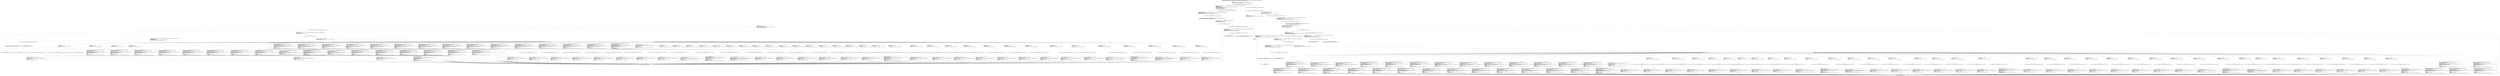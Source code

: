 digraph "CFG forcom.google.android.gms.internal.ads.zzdpn.zza(Ljava\/lang\/Object;Lcom\/google\/android\/gms\/internal\/ads\/zzdrn;)V" {
Node_0 [shape=record,label="{0\:\ 0x0000|MTH_ENTER_BLOCK\l|0x0000: INVOKE  (r0 I:int) = (r12 I:com.google.android.gms.internal.ads.zzdrn) com.google.android.gms.internal.ads.zzdrn.zzawy():int type: INTERFACE \l0x0004: SGET  (r1 I:int) =  com.google.android.gms.internal.ads.zzdoa.zze.zzhhw int \l}"];
Node_1 [shape=record,label="{1\:\ 0x0006|0x0006: IF  (r0 I:?[int, boolean, OBJECT, ARRAY, byte, short, char]) != (r1 I:?[int, boolean, OBJECT, ARRAY, byte, short, char])  \-\> B:167:0x060b \l}"];
Node_2 [shape=record,label="{2\:\ 0x0008|0x0008: IGET  (r0 I:com.google.android.gms.internal.ads.zzdqs\<?, ?\>) = (r10 I:com.google.android.gms.internal.ads.zzdpn) com.google.android.gms.internal.ads.zzdpn.zzhke com.google.android.gms.internal.ads.zzdqs \l0x000a: INVOKE  \l  (r0 I:com.google.android.gms.internal.ads.zzdqs)\l  (r11 I:java.lang.Object)\l  (r12 I:com.google.android.gms.internal.ads.zzdrn)\l com.google.android.gms.internal.ads.zzdpn.zza(com.google.android.gms.internal.ads.zzdqs, java.lang.Object, com.google.android.gms.internal.ads.zzdrn):void type: STATIC \l0x000d: CONST  (r1 I:?[int, float, boolean, short, byte, char, OBJECT, ARRAY]) = \l  (0 ?[int, float, boolean, short, byte, char, OBJECT, ARRAY])\l \l0x000e: CONST  (r0 I:?[int, float, boolean, short, byte, char, OBJECT, ARRAY]) = \l  (0 ?[int, float, boolean, short, byte, char, OBJECT, ARRAY])\l \l0x000f: IGET  (r2 I:boolean) = (r10 I:com.google.android.gms.internal.ads.zzdpn) com.google.android.gms.internal.ads.zzdpn.zzhjv boolean \l}"];
Node_3 [shape=record,label="{3\:\ 0x0011|0x0011: IF  (r2 I:?[int, boolean, OBJECT, ARRAY, byte, short, char]) == (0 ?[int, boolean, OBJECT, ARRAY, byte, short, char])  \-\> B:7:0x0029 \l}"];
Node_4 [shape=record,label="{4\:\ 0x0013|0x0013: IGET  (r2 I:com.google.android.gms.internal.ads.zzdno\<?\>) = (r10 I:com.google.android.gms.internal.ads.zzdpn) com.google.android.gms.internal.ads.zzdpn.zzhkf com.google.android.gms.internal.ads.zzdno \l0x0015: INVOKE  (r2 I:com.google.android.gms.internal.ads.zzdnr) = \l  (r2 I:com.google.android.gms.internal.ads.zzdno)\l  (r11 I:java.lang.Object)\l com.google.android.gms.internal.ads.zzdno.zzy(java.lang.Object):com.google.android.gms.internal.ads.zzdnr type: VIRTUAL \l0x0019: INVOKE  (r3 I:boolean) = (r2 I:com.google.android.gms.internal.ads.zzdnr) com.google.android.gms.internal.ads.zzdnr.isEmpty():boolean type: VIRTUAL \l}"];
Node_5 [shape=record,label="{5\:\ 0x001d|0x001d: IF  (r3 I:?[int, boolean, OBJECT, ARRAY, byte, short, char]) != (0 ?[int, boolean, OBJECT, ARRAY, byte, short, char])  \-\> B:7:0x0029 \l}"];
Node_6 [shape=record,label="{6\:\ 0x001f|0x001f: INVOKE  (r1 I:java.util.Iterator) = (r2 I:com.google.android.gms.internal.ads.zzdnr) com.google.android.gms.internal.ads.zzdnr.descendingIterator():java.util.Iterator type: VIRTUAL \l0x0023: INVOKE  (r0 I:java.lang.Object) = (r1 I:java.util.Iterator) java.util.Iterator.next():java.lang.Object type: INTERFACE \l0x0027: CHECK_CAST  (r0 I:java.util.Map$Entry) = (java.util.Map$Entry) (r0 I:?[OBJECT, ARRAY]) \l}"];
Node_7 [shape=record,label="{7\:\ 0x0029|0x0029: IGET  (r2 I:int[]) = (r10 I:com.google.android.gms.internal.ads.zzdpn) com.google.android.gms.internal.ads.zzdpn.zzhjq int[] \l0x002b: ARRAY_LENGTH  (r2 I:int) = (r2 I:?[]) \l0x002c: ARITH  (r2 I:int) = (r2 I:int) + (\-3 int) \l0x002e: MOVE  (r3 I:?[int, float, boolean, short, byte, char, OBJECT, ARRAY]) = \l  (r2 I:?[int, float, boolean, short, byte, char, OBJECT, ARRAY])\l \l}"];
Node_8 [shape=record,label="{8\:\ 0x002f|0x002f: IF  (r3 I:?[int, byte, short, char]) \< (0 ?[int, byte, short, char])  \-\> B:163:0x05f7 \l}"];
Node_9 [shape=record,label="{9\:\ 0x0031|0x0031: INVOKE  (r4 I:int) = \l  (r10 I:com.google.android.gms.internal.ads.zzdpn)\l  (r3 I:int)\l com.google.android.gms.internal.ads.zzdpn.zzgu(int):int type: DIRECT \l0x0035: IGET  (r2 I:int[]) = (r10 I:com.google.android.gms.internal.ads.zzdpn) com.google.android.gms.internal.ads.zzdpn.zzhjq int[] \l0x0037: AGET  (r5 I:?[int, float]) = (r2 I:?[int, float][]), (r3 I:?[int, short, byte, char]) \l0x0039: MOVE  (r2 I:?[OBJECT, ARRAY]) = (r0 I:?[OBJECT, ARRAY]) \l}"];
Node_10 [shape=record,label="{10\:\ 0x003a|0x003a: IF  (r2 I:?[int, boolean, OBJECT, ARRAY, byte, short, char]) == (0 ?[int, boolean, OBJECT, ARRAY, byte, short, char])  \-\> B:18:0x0059 \l}"];
Node_11 [shape=record,label="{11\:\ 0x003c|0x003c: IGET  (r0 I:com.google.android.gms.internal.ads.zzdno\<?\>) = (r10 I:com.google.android.gms.internal.ads.zzdpn) com.google.android.gms.internal.ads.zzdpn.zzhkf com.google.android.gms.internal.ads.zzdno \l0x003e: INVOKE  (r0 I:int) = \l  (r0 I:com.google.android.gms.internal.ads.zzdno)\l  (r2 I:java.util.Map$Entry)\l com.google.android.gms.internal.ads.zzdno.zza(java.util.Map$Entry):int type: VIRTUAL \l}"];
Node_12 [shape=record,label="{12\:\ 0x0042|0x0042: IF  (r0 I:?[int, byte, short, char]) \<= (r5 I:?[int, byte, short, char])  \-\> B:18:0x0059 \l}"];
Node_13 [shape=record,label="{13\:\ 0x0044|0x0044: IGET  (r0 I:com.google.android.gms.internal.ads.zzdno\<?\>) = (r10 I:com.google.android.gms.internal.ads.zzdpn) com.google.android.gms.internal.ads.zzdpn.zzhkf com.google.android.gms.internal.ads.zzdno \l0x0046: INVOKE  \l  (r0 I:com.google.android.gms.internal.ads.zzdno)\l  (r12 I:com.google.android.gms.internal.ads.zzdrn)\l  (r2 I:java.util.Map$Entry)\l com.google.android.gms.internal.ads.zzdno.zza(com.google.android.gms.internal.ads.zzdrn, java.util.Map$Entry):void type: VIRTUAL \l0x0049: INVOKE  (r0 I:boolean) = (r1 I:java.util.Iterator) java.util.Iterator.hasNext():boolean type: INTERFACE \l}"];
Node_14 [shape=record,label="{14\:\ 0x004d|0x004d: IF  (r0 I:?[int, boolean, OBJECT, ARRAY, byte, short, char]) == (0 ?[int, boolean, OBJECT, ARRAY, byte, short, char])  \-\> B:17:0x0057 \l}"];
Node_15 [shape=record,label="{15\:\ 0x004f|0x004f: INVOKE  (r0 I:java.lang.Object) = (r1 I:java.util.Iterator) java.util.Iterator.next():java.lang.Object type: INTERFACE \l0x0053: CHECK_CAST  (r0 I:java.util.Map$Entry) = (java.util.Map$Entry) (r0 I:?[OBJECT, ARRAY]) \l}"];
Node_16 [shape=record,label="{16\:\ 0x0055|0x0055: MOVE  (r2 I:?[OBJECT, ARRAY]) = (r0 I:?[OBJECT, ARRAY]) \l}"];
Node_17 [shape=record,label="{17\:\ 0x0057|0x0057: CONST  (r0 I:?[int, float, boolean, short, byte, char, OBJECT, ARRAY]) = \l  (0 ?[int, float, boolean, short, byte, char, OBJECT, ARRAY])\l \l}"];
Node_18 [shape=record,label="{18\:\ 0x0059|0x0059: CONST  (r0 I:?[int, float, short, byte, char]) = \l  (267386880(0xff00000, float:2.3665827E\-29) ?[int, float, short, byte, char])\l \l0x005b: ARITH  (r0 I:?[int, boolean, short, byte, char]) = (r0 I:?[int, boolean, short, byte, char]) & (r4 I:?[int, boolean, short, byte, char]) \l0x005c: ARITH  (r0 I:int) = (r0 I:int) \>\>\> (20 int) \l}"];
Node_19 [shape=record,label="{19\:\ 0x005e|0x005e: SWITCH  \l  (r0 I:?[int, float, boolean, short, byte, char, OBJECT, ARRAY])\l k:[0, 1, 2, 3, 4, 5, 6, 7, 8, 9, 10, 11, 12, 13, 14, 15, 16, 17, 18, 19, 20, 21, 22, 23, 24, 25, 26, 27, 28, 29, 30, 31, 32, 33, 34, 35, 36, 37, 38, 39, 40, 41, 42, 43, 44, 45, 46, 47, 48, 49, 50, 51, 52, 53, 54, 55, 56, 57, 58, 59, 60, 61, 62, 63, 64, 65, 66, 67, 68] t:[0x0066, 0x0079, 0x008c, 0x009f, 0x00b2, 0x00c5, 0x00d8, 0x00ec, 0x0100, 0x0114, 0x012c, 0x0142, 0x0156, 0x016a, 0x017e, 0x0192, 0x01a6, 0x01ba, 0x01d2, 0x01e7, 0x01fc, 0x0211, 0x0226, 0x023b, 0x0250, 0x0265, 0x027a, 0x028e, 0x02a6, 0x02ba, 0x02cf, 0x02e4, 0x02f9, 0x030e, 0x0323, 0x0338, 0x034d, 0x0362, 0x0377, 0x038c, 0x03a1, 0x03b6, 0x03cb, 0x03e0, 0x03f5, 0x040a, 0x041f, 0x0434, 0x0449, 0x045e, 0x0476, 0x0484, 0x0498, 0x04ac, 0x04c0, 0x04d4, 0x04e8, 0x04fc, 0x0510, 0x0524, 0x0538, 0x0550, 0x0566, 0x057a, 0x058e, 0x05a2, 0x05b6, 0x05ca, 0x05de] \l}"];
Node_20 [shape=record,label="{20\:\ 0x0061|0x0061: ARITH  (r0 I:int) = (r3 I:int) + (\-3 int) \l0x0063: MOVE  (r3 I:?[int, float, boolean, short, byte, char, OBJECT, ARRAY]) = \l  (r0 I:?[int, float, boolean, short, byte, char, OBJECT, ARRAY])\l \l0x0064: MOVE  (r0 I:?[OBJECT, ARRAY]) = (r2 I:?[OBJECT, ARRAY]) \l}"];
Node_21 [shape=record,label="{21\:\ 0x0066|0x0066: INVOKE  (r0 I:boolean) = \l  (r10 I:com.google.android.gms.internal.ads.zzdpn)\l  (r11 I:java.lang.Object)\l  (r3 I:int)\l com.google.android.gms.internal.ads.zzdpn.zzd(java.lang.Object, int):boolean type: DIRECT \l}"];
Node_22 [shape=record,label="{22\:\ 0x006a|0x006a: IF  (r0 I:?[int, boolean, OBJECT, ARRAY, byte, short, char]) == (0 ?[int, boolean, OBJECT, ARRAY, byte, short, char])  \-\> B:20:0x0061 \l}"];
Node_23 [shape=record,label="{23\:\ 0x006c|0x006c: CONST  (r0 I:?[int, float, short, byte, char]) = \l  (1048575(0xfffff, float:1.469367E\-39) ?[int, float, short, byte, char])\l \l0x006f: ARITH  (r0 I:?[int, boolean, short, byte, char]) = (r0 I:?[int, boolean, short, byte, char]) & (r4 I:?[int, boolean, short, byte, char]) \l0x0070: CAST  (r6 I:long) = (long) (r0 I:int) \l0x0071: INVOKE  (r6 I:double) = (r11 I:java.lang.Object), (r6 I:long) com.google.android.gms.internal.ads.zzdqy.zzo(java.lang.Object, long):double type: STATIC \l0x0075: INVOKE  \l  (r12 I:com.google.android.gms.internal.ads.zzdrn)\l  (r5 I:int)\l  (r6 I:double)\l com.google.android.gms.internal.ads.zzdrn.zzb(int, double):void type: INTERFACE \l}"];
Node_24 [shape=record,label="{24\:\ 0x0079|0x0079: INVOKE  (r0 I:boolean) = \l  (r10 I:com.google.android.gms.internal.ads.zzdpn)\l  (r11 I:java.lang.Object)\l  (r3 I:int)\l com.google.android.gms.internal.ads.zzdpn.zzd(java.lang.Object, int):boolean type: DIRECT \l}"];
Node_25 [shape=record,label="{25\:\ 0x007d|0x007d: IF  (r0 I:?[int, boolean, OBJECT, ARRAY, byte, short, char]) == (0 ?[int, boolean, OBJECT, ARRAY, byte, short, char])  \-\> B:20:0x0061 \l}"];
Node_26 [shape=record,label="{26\:\ 0x007f|0x007f: CONST  (r0 I:?[int, float, short, byte, char]) = \l  (1048575(0xfffff, float:1.469367E\-39) ?[int, float, short, byte, char])\l \l0x0082: ARITH  (r0 I:?[int, boolean, short, byte, char]) = (r0 I:?[int, boolean, short, byte, char]) & (r4 I:?[int, boolean, short, byte, char]) \l0x0083: CAST  (r6 I:long) = (long) (r0 I:int) \l0x0084: INVOKE  (r0 I:float) = (r11 I:java.lang.Object), (r6 I:long) com.google.android.gms.internal.ads.zzdqy.zzn(java.lang.Object, long):float type: STATIC \l0x0088: INVOKE  \l  (r12 I:com.google.android.gms.internal.ads.zzdrn)\l  (r5 I:int)\l  (r0 I:float)\l com.google.android.gms.internal.ads.zzdrn.zza(int, float):void type: INTERFACE \l}"];
Node_27 [shape=record,label="{27\:\ 0x008c|0x008c: INVOKE  (r0 I:boolean) = \l  (r10 I:com.google.android.gms.internal.ads.zzdpn)\l  (r11 I:java.lang.Object)\l  (r3 I:int)\l com.google.android.gms.internal.ads.zzdpn.zzd(java.lang.Object, int):boolean type: DIRECT \l}"];
Node_28 [shape=record,label="{28\:\ 0x0090|0x0090: IF  (r0 I:?[int, boolean, OBJECT, ARRAY, byte, short, char]) == (0 ?[int, boolean, OBJECT, ARRAY, byte, short, char])  \-\> B:20:0x0061 \l}"];
Node_29 [shape=record,label="{29\:\ 0x0092|0x0092: CONST  (r0 I:?[int, float, short, byte, char]) = \l  (1048575(0xfffff, float:1.469367E\-39) ?[int, float, short, byte, char])\l \l0x0095: ARITH  (r0 I:?[int, boolean, short, byte, char]) = (r0 I:?[int, boolean, short, byte, char]) & (r4 I:?[int, boolean, short, byte, char]) \l0x0096: CAST  (r6 I:long) = (long) (r0 I:int) \l0x0097: INVOKE  (r6 I:long) = (r11 I:java.lang.Object), (r6 I:long) com.google.android.gms.internal.ads.zzdqy.zzl(java.lang.Object, long):long type: STATIC \l0x009b: INVOKE  \l  (r12 I:com.google.android.gms.internal.ads.zzdrn)\l  (r5 I:int)\l  (r6 I:long)\l com.google.android.gms.internal.ads.zzdrn.zzp(int, long):void type: INTERFACE \l}"];
Node_30 [shape=record,label="{30\:\ 0x009f|0x009f: INVOKE  (r0 I:boolean) = \l  (r10 I:com.google.android.gms.internal.ads.zzdpn)\l  (r11 I:java.lang.Object)\l  (r3 I:int)\l com.google.android.gms.internal.ads.zzdpn.zzd(java.lang.Object, int):boolean type: DIRECT \l}"];
Node_31 [shape=record,label="{31\:\ 0x00a3|0x00a3: IF  (r0 I:?[int, boolean, OBJECT, ARRAY, byte, short, char]) == (0 ?[int, boolean, OBJECT, ARRAY, byte, short, char])  \-\> B:20:0x0061 \l}"];
Node_32 [shape=record,label="{32\:\ 0x00a5|0x00a5: CONST  (r0 I:?[int, float, short, byte, char]) = \l  (1048575(0xfffff, float:1.469367E\-39) ?[int, float, short, byte, char])\l \l0x00a8: ARITH  (r0 I:?[int, boolean, short, byte, char]) = (r0 I:?[int, boolean, short, byte, char]) & (r4 I:?[int, boolean, short, byte, char]) \l0x00a9: CAST  (r6 I:long) = (long) (r0 I:int) \l0x00aa: INVOKE  (r6 I:long) = (r11 I:java.lang.Object), (r6 I:long) com.google.android.gms.internal.ads.zzdqy.zzl(java.lang.Object, long):long type: STATIC \l0x00ae: INVOKE  \l  (r12 I:com.google.android.gms.internal.ads.zzdrn)\l  (r5 I:int)\l  (r6 I:long)\l com.google.android.gms.internal.ads.zzdrn.zzh(int, long):void type: INTERFACE \l}"];
Node_33 [shape=record,label="{33\:\ 0x00b2|0x00b2: INVOKE  (r0 I:boolean) = \l  (r10 I:com.google.android.gms.internal.ads.zzdpn)\l  (r11 I:java.lang.Object)\l  (r3 I:int)\l com.google.android.gms.internal.ads.zzdpn.zzd(java.lang.Object, int):boolean type: DIRECT \l}"];
Node_34 [shape=record,label="{34\:\ 0x00b6|0x00b6: IF  (r0 I:?[int, boolean, OBJECT, ARRAY, byte, short, char]) == (0 ?[int, boolean, OBJECT, ARRAY, byte, short, char])  \-\> B:20:0x0061 \l}"];
Node_35 [shape=record,label="{35\:\ 0x00b8|0x00b8: CONST  (r0 I:?[int, float, short, byte, char]) = \l  (1048575(0xfffff, float:1.469367E\-39) ?[int, float, short, byte, char])\l \l0x00bb: ARITH  (r0 I:?[int, boolean, short, byte, char]) = (r0 I:?[int, boolean, short, byte, char]) & (r4 I:?[int, boolean, short, byte, char]) \l0x00bc: CAST  (r6 I:long) = (long) (r0 I:int) \l0x00bd: INVOKE  (r0 I:int) = (r11 I:java.lang.Object), (r6 I:long) com.google.android.gms.internal.ads.zzdqy.zzk(java.lang.Object, long):int type: STATIC \l0x00c1: INVOKE  \l  (r12 I:com.google.android.gms.internal.ads.zzdrn)\l  (r5 I:int)\l  (r0 I:int)\l com.google.android.gms.internal.ads.zzdrn.zzx(int, int):void type: INTERFACE \l}"];
Node_36 [shape=record,label="{36\:\ 0x00c5|0x00c5: INVOKE  (r0 I:boolean) = \l  (r10 I:com.google.android.gms.internal.ads.zzdpn)\l  (r11 I:java.lang.Object)\l  (r3 I:int)\l com.google.android.gms.internal.ads.zzdpn.zzd(java.lang.Object, int):boolean type: DIRECT \l}"];
Node_37 [shape=record,label="{37\:\ 0x00c9|0x00c9: IF  (r0 I:?[int, boolean, OBJECT, ARRAY, byte, short, char]) == (0 ?[int, boolean, OBJECT, ARRAY, byte, short, char])  \-\> B:20:0x0061 \l}"];
Node_38 [shape=record,label="{38\:\ 0x00cb|0x00cb: CONST  (r0 I:?[int, float, short, byte, char]) = \l  (1048575(0xfffff, float:1.469367E\-39) ?[int, float, short, byte, char])\l \l0x00ce: ARITH  (r0 I:?[int, boolean, short, byte, char]) = (r0 I:?[int, boolean, short, byte, char]) & (r4 I:?[int, boolean, short, byte, char]) \l0x00cf: CAST  (r6 I:long) = (long) (r0 I:int) \l0x00d0: INVOKE  (r6 I:long) = (r11 I:java.lang.Object), (r6 I:long) com.google.android.gms.internal.ads.zzdqy.zzl(java.lang.Object, long):long type: STATIC \l0x00d4: INVOKE  \l  (r12 I:com.google.android.gms.internal.ads.zzdrn)\l  (r5 I:int)\l  (r6 I:long)\l com.google.android.gms.internal.ads.zzdrn.zzj(int, long):void type: INTERFACE \l}"];
Node_39 [shape=record,label="{39\:\ 0x00d8|0x00d8: INVOKE  (r0 I:boolean) = \l  (r10 I:com.google.android.gms.internal.ads.zzdpn)\l  (r11 I:java.lang.Object)\l  (r3 I:int)\l com.google.android.gms.internal.ads.zzdpn.zzd(java.lang.Object, int):boolean type: DIRECT \l}"];
Node_40 [shape=record,label="{40\:\ 0x00dc|0x00dc: IF  (r0 I:?[int, boolean, OBJECT, ARRAY, byte, short, char]) == (0 ?[int, boolean, OBJECT, ARRAY, byte, short, char])  \-\> B:20:0x0061 \l}"];
Node_41 [shape=record,label="{41\:\ 0x00de|0x00de: CONST  (r0 I:?[int, float, short, byte, char]) = \l  (1048575(0xfffff, float:1.469367E\-39) ?[int, float, short, byte, char])\l \l0x00e1: ARITH  (r0 I:?[int, boolean, short, byte, char]) = (r0 I:?[int, boolean, short, byte, char]) & (r4 I:?[int, boolean, short, byte, char]) \l0x00e2: CAST  (r6 I:long) = (long) (r0 I:int) \l0x00e3: INVOKE  (r0 I:int) = (r11 I:java.lang.Object), (r6 I:long) com.google.android.gms.internal.ads.zzdqy.zzk(java.lang.Object, long):int type: STATIC \l0x00e7: INVOKE  \l  (r12 I:com.google.android.gms.internal.ads.zzdrn)\l  (r5 I:int)\l  (r0 I:int)\l com.google.android.gms.internal.ads.zzdrn.zzaa(int, int):void type: INTERFACE \l}"];
Node_42 [shape=record,label="{42\:\ 0x00ec|0x00ec: INVOKE  (r0 I:boolean) = \l  (r10 I:com.google.android.gms.internal.ads.zzdpn)\l  (r11 I:java.lang.Object)\l  (r3 I:int)\l com.google.android.gms.internal.ads.zzdpn.zzd(java.lang.Object, int):boolean type: DIRECT \l}"];
Node_43 [shape=record,label="{43\:\ 0x00f0|0x00f0: IF  (r0 I:?[int, boolean, OBJECT, ARRAY, byte, short, char]) == (0 ?[int, boolean, OBJECT, ARRAY, byte, short, char])  \-\> B:20:0x0061 \l}"];
Node_44 [shape=record,label="{44\:\ 0x00f2|0x00f2: CONST  (r0 I:?[int, float, short, byte, char]) = \l  (1048575(0xfffff, float:1.469367E\-39) ?[int, float, short, byte, char])\l \l0x00f5: ARITH  (r0 I:?[int, boolean, short, byte, char]) = (r0 I:?[int, boolean, short, byte, char]) & (r4 I:?[int, boolean, short, byte, char]) \l0x00f6: CAST  (r6 I:long) = (long) (r0 I:int) \l0x00f7: INVOKE  (r0 I:boolean) = (r11 I:java.lang.Object), (r6 I:long) com.google.android.gms.internal.ads.zzdqy.zzm(java.lang.Object, long):boolean type: STATIC \l0x00fb: INVOKE  \l  (r12 I:com.google.android.gms.internal.ads.zzdrn)\l  (r5 I:int)\l  (r0 I:boolean)\l com.google.android.gms.internal.ads.zzdrn.zzi(int, boolean):void type: INTERFACE \l}"];
Node_45 [shape=record,label="{45\:\ 0x0100|0x0100: INVOKE  (r0 I:boolean) = \l  (r10 I:com.google.android.gms.internal.ads.zzdpn)\l  (r11 I:java.lang.Object)\l  (r3 I:int)\l com.google.android.gms.internal.ads.zzdpn.zzd(java.lang.Object, int):boolean type: DIRECT \l}"];
Node_46 [shape=record,label="{46\:\ 0x0104|0x0104: IF  (r0 I:?[int, boolean, OBJECT, ARRAY, byte, short, char]) == (0 ?[int, boolean, OBJECT, ARRAY, byte, short, char])  \-\> B:20:0x0061 \l}"];
Node_47 [shape=record,label="{47\:\ 0x0106|0x0106: CONST  (r0 I:?[int, float, short, byte, char]) = \l  (1048575(0xfffff, float:1.469367E\-39) ?[int, float, short, byte, char])\l \l0x0109: ARITH  (r0 I:?[int, boolean, short, byte, char]) = (r0 I:?[int, boolean, short, byte, char]) & (r4 I:?[int, boolean, short, byte, char]) \l0x010a: CAST  (r6 I:long) = (long) (r0 I:int) \l0x010b: INVOKE  (r0 I:java.lang.Object) = (r11 I:java.lang.Object), (r6 I:long) com.google.android.gms.internal.ads.zzdqy.zzp(java.lang.Object, long):java.lang.Object type: STATIC \l0x010f: INVOKE  \l  (r5 I:int)\l  (r0 I:java.lang.Object)\l  (r12 I:com.google.android.gms.internal.ads.zzdrn)\l com.google.android.gms.internal.ads.zzdpn.zza(int, java.lang.Object, com.google.android.gms.internal.ads.zzdrn):void type: STATIC \l}"];
Node_48 [shape=record,label="{48\:\ 0x0114|0x0114: INVOKE  (r0 I:boolean) = \l  (r10 I:com.google.android.gms.internal.ads.zzdpn)\l  (r11 I:java.lang.Object)\l  (r3 I:int)\l com.google.android.gms.internal.ads.zzdpn.zzd(java.lang.Object, int):boolean type: DIRECT \l}"];
Node_49 [shape=record,label="{49\:\ 0x0118|0x0118: IF  (r0 I:?[int, boolean, OBJECT, ARRAY, byte, short, char]) == (0 ?[int, boolean, OBJECT, ARRAY, byte, short, char])  \-\> B:20:0x0061 \l}"];
Node_50 [shape=record,label="{50\:\ 0x011a|0x011a: CONST  (r0 I:?[int, float, short, byte, char]) = \l  (1048575(0xfffff, float:1.469367E\-39) ?[int, float, short, byte, char])\l \l0x011d: ARITH  (r0 I:?[int, boolean, short, byte, char]) = (r0 I:?[int, boolean, short, byte, char]) & (r4 I:?[int, boolean, short, byte, char]) \l0x011e: CAST  (r6 I:long) = (long) (r0 I:int) \l0x011f: INVOKE  (r0 I:java.lang.Object) = (r11 I:java.lang.Object), (r6 I:long) com.google.android.gms.internal.ads.zzdqy.zzp(java.lang.Object, long):java.lang.Object type: STATIC \l0x0123: INVOKE  (r4 I:com.google.android.gms.internal.ads.zzdqa) = \l  (r10 I:com.google.android.gms.internal.ads.zzdpn)\l  (r3 I:int)\l com.google.android.gms.internal.ads.zzdpn.zzgr(int):com.google.android.gms.internal.ads.zzdqa type: DIRECT \l0x0127: INVOKE  \l  (r12 I:com.google.android.gms.internal.ads.zzdrn)\l  (r5 I:int)\l  (r0 I:java.lang.Object)\l  (r4 I:com.google.android.gms.internal.ads.zzdqa)\l com.google.android.gms.internal.ads.zzdrn.zza(int, java.lang.Object, com.google.android.gms.internal.ads.zzdqa):void type: INTERFACE \l}"];
Node_51 [shape=record,label="{51\:\ 0x012c|0x012c: INVOKE  (r0 I:boolean) = \l  (r10 I:com.google.android.gms.internal.ads.zzdpn)\l  (r11 I:java.lang.Object)\l  (r3 I:int)\l com.google.android.gms.internal.ads.zzdpn.zzd(java.lang.Object, int):boolean type: DIRECT \l}"];
Node_52 [shape=record,label="{52\:\ 0x0130|0x0130: IF  (r0 I:?[int, boolean, OBJECT, ARRAY, byte, short, char]) == (0 ?[int, boolean, OBJECT, ARRAY, byte, short, char])  \-\> B:20:0x0061 \l}"];
Node_53 [shape=record,label="{53\:\ 0x0132|0x0132: CONST  (r0 I:?[int, float, short, byte, char]) = \l  (1048575(0xfffff, float:1.469367E\-39) ?[int, float, short, byte, char])\l \l0x0135: ARITH  (r0 I:?[int, boolean, short, byte, char]) = (r0 I:?[int, boolean, short, byte, char]) & (r4 I:?[int, boolean, short, byte, char]) \l0x0136: CAST  (r6 I:long) = (long) (r0 I:int) \l0x0137: INVOKE  (r0 I:java.lang.Object) = (r11 I:java.lang.Object), (r6 I:long) com.google.android.gms.internal.ads.zzdqy.zzp(java.lang.Object, long):java.lang.Object type: STATIC \l0x013b: CHECK_CAST  (r0 I:com.google.android.gms.internal.ads.zzdmq) = (com.google.android.gms.internal.ads.zzdmq) (r0 I:?[OBJECT, ARRAY]) \l0x013d: INVOKE  \l  (r12 I:com.google.android.gms.internal.ads.zzdrn)\l  (r5 I:int)\l  (r0 I:com.google.android.gms.internal.ads.zzdmq)\l com.google.android.gms.internal.ads.zzdrn.zza(int, com.google.android.gms.internal.ads.zzdmq):void type: INTERFACE \l}"];
Node_54 [shape=record,label="{54\:\ 0x0142|0x0142: INVOKE  (r0 I:boolean) = \l  (r10 I:com.google.android.gms.internal.ads.zzdpn)\l  (r11 I:java.lang.Object)\l  (r3 I:int)\l com.google.android.gms.internal.ads.zzdpn.zzd(java.lang.Object, int):boolean type: DIRECT \l}"];
Node_55 [shape=record,label="{55\:\ 0x0146|0x0146: IF  (r0 I:?[int, boolean, OBJECT, ARRAY, byte, short, char]) == (0 ?[int, boolean, OBJECT, ARRAY, byte, short, char])  \-\> B:20:0x0061 \l}"];
Node_56 [shape=record,label="{56\:\ 0x0148|0x0148: CONST  (r0 I:?[int, float, short, byte, char]) = \l  (1048575(0xfffff, float:1.469367E\-39) ?[int, float, short, byte, char])\l \l0x014b: ARITH  (r0 I:?[int, boolean, short, byte, char]) = (r0 I:?[int, boolean, short, byte, char]) & (r4 I:?[int, boolean, short, byte, char]) \l0x014c: CAST  (r6 I:long) = (long) (r0 I:int) \l0x014d: INVOKE  (r0 I:int) = (r11 I:java.lang.Object), (r6 I:long) com.google.android.gms.internal.ads.zzdqy.zzk(java.lang.Object, long):int type: STATIC \l0x0151: INVOKE  \l  (r12 I:com.google.android.gms.internal.ads.zzdrn)\l  (r5 I:int)\l  (r0 I:int)\l com.google.android.gms.internal.ads.zzdrn.zzy(int, int):void type: INTERFACE \l}"];
Node_57 [shape=record,label="{57\:\ 0x0156|0x0156: INVOKE  (r0 I:boolean) = \l  (r10 I:com.google.android.gms.internal.ads.zzdpn)\l  (r11 I:java.lang.Object)\l  (r3 I:int)\l com.google.android.gms.internal.ads.zzdpn.zzd(java.lang.Object, int):boolean type: DIRECT \l}"];
Node_58 [shape=record,label="{58\:\ 0x015a|0x015a: IF  (r0 I:?[int, boolean, OBJECT, ARRAY, byte, short, char]) == (0 ?[int, boolean, OBJECT, ARRAY, byte, short, char])  \-\> B:20:0x0061 \l}"];
Node_59 [shape=record,label="{59\:\ 0x015c|0x015c: CONST  (r0 I:?[int, float, short, byte, char]) = \l  (1048575(0xfffff, float:1.469367E\-39) ?[int, float, short, byte, char])\l \l0x015f: ARITH  (r0 I:?[int, boolean, short, byte, char]) = (r0 I:?[int, boolean, short, byte, char]) & (r4 I:?[int, boolean, short, byte, char]) \l0x0160: CAST  (r6 I:long) = (long) (r0 I:int) \l0x0161: INVOKE  (r0 I:int) = (r11 I:java.lang.Object), (r6 I:long) com.google.android.gms.internal.ads.zzdqy.zzk(java.lang.Object, long):int type: STATIC \l0x0165: INVOKE  \l  (r12 I:com.google.android.gms.internal.ads.zzdrn)\l  (r5 I:int)\l  (r0 I:int)\l com.google.android.gms.internal.ads.zzdrn.zzai(int, int):void type: INTERFACE \l}"];
Node_60 [shape=record,label="{60\:\ 0x016a|0x016a: INVOKE  (r0 I:boolean) = \l  (r10 I:com.google.android.gms.internal.ads.zzdpn)\l  (r11 I:java.lang.Object)\l  (r3 I:int)\l com.google.android.gms.internal.ads.zzdpn.zzd(java.lang.Object, int):boolean type: DIRECT \l}"];
Node_61 [shape=record,label="{61\:\ 0x016e|0x016e: IF  (r0 I:?[int, boolean, OBJECT, ARRAY, byte, short, char]) == (0 ?[int, boolean, OBJECT, ARRAY, byte, short, char])  \-\> B:20:0x0061 \l}"];
Node_62 [shape=record,label="{62\:\ 0x0170|0x0170: CONST  (r0 I:?[int, float, short, byte, char]) = \l  (1048575(0xfffff, float:1.469367E\-39) ?[int, float, short, byte, char])\l \l0x0173: ARITH  (r0 I:?[int, boolean, short, byte, char]) = (r0 I:?[int, boolean, short, byte, char]) & (r4 I:?[int, boolean, short, byte, char]) \l0x0174: CAST  (r6 I:long) = (long) (r0 I:int) \l0x0175: INVOKE  (r0 I:int) = (r11 I:java.lang.Object), (r6 I:long) com.google.android.gms.internal.ads.zzdqy.zzk(java.lang.Object, long):int type: STATIC \l0x0179: INVOKE  \l  (r12 I:com.google.android.gms.internal.ads.zzdrn)\l  (r5 I:int)\l  (r0 I:int)\l com.google.android.gms.internal.ads.zzdrn.zzah(int, int):void type: INTERFACE \l}"];
Node_63 [shape=record,label="{63\:\ 0x017e|0x017e: INVOKE  (r0 I:boolean) = \l  (r10 I:com.google.android.gms.internal.ads.zzdpn)\l  (r11 I:java.lang.Object)\l  (r3 I:int)\l com.google.android.gms.internal.ads.zzdpn.zzd(java.lang.Object, int):boolean type: DIRECT \l}"];
Node_64 [shape=record,label="{64\:\ 0x0182|0x0182: IF  (r0 I:?[int, boolean, OBJECT, ARRAY, byte, short, char]) == (0 ?[int, boolean, OBJECT, ARRAY, byte, short, char])  \-\> B:20:0x0061 \l}"];
Node_65 [shape=record,label="{65\:\ 0x0184|0x0184: CONST  (r0 I:?[int, float, short, byte, char]) = \l  (1048575(0xfffff, float:1.469367E\-39) ?[int, float, short, byte, char])\l \l0x0187: ARITH  (r0 I:?[int, boolean, short, byte, char]) = (r0 I:?[int, boolean, short, byte, char]) & (r4 I:?[int, boolean, short, byte, char]) \l0x0188: CAST  (r6 I:long) = (long) (r0 I:int) \l0x0189: INVOKE  (r6 I:long) = (r11 I:java.lang.Object), (r6 I:long) com.google.android.gms.internal.ads.zzdqy.zzl(java.lang.Object, long):long type: STATIC \l0x018d: INVOKE  \l  (r12 I:com.google.android.gms.internal.ads.zzdrn)\l  (r5 I:int)\l  (r6 I:long)\l com.google.android.gms.internal.ads.zzdrn.zzq(int, long):void type: INTERFACE \l}"];
Node_66 [shape=record,label="{66\:\ 0x0192|0x0192: INVOKE  (r0 I:boolean) = \l  (r10 I:com.google.android.gms.internal.ads.zzdpn)\l  (r11 I:java.lang.Object)\l  (r3 I:int)\l com.google.android.gms.internal.ads.zzdpn.zzd(java.lang.Object, int):boolean type: DIRECT \l}"];
Node_67 [shape=record,label="{67\:\ 0x0196|0x0196: IF  (r0 I:?[int, boolean, OBJECT, ARRAY, byte, short, char]) == (0 ?[int, boolean, OBJECT, ARRAY, byte, short, char])  \-\> B:20:0x0061 \l}"];
Node_68 [shape=record,label="{68\:\ 0x0198|0x0198: CONST  (r0 I:?[int, float, short, byte, char]) = \l  (1048575(0xfffff, float:1.469367E\-39) ?[int, float, short, byte, char])\l \l0x019b: ARITH  (r0 I:?[int, boolean, short, byte, char]) = (r0 I:?[int, boolean, short, byte, char]) & (r4 I:?[int, boolean, short, byte, char]) \l0x019c: CAST  (r6 I:long) = (long) (r0 I:int) \l0x019d: INVOKE  (r0 I:int) = (r11 I:java.lang.Object), (r6 I:long) com.google.android.gms.internal.ads.zzdqy.zzk(java.lang.Object, long):int type: STATIC \l0x01a1: INVOKE  \l  (r12 I:com.google.android.gms.internal.ads.zzdrn)\l  (r5 I:int)\l  (r0 I:int)\l com.google.android.gms.internal.ads.zzdrn.zzz(int, int):void type: INTERFACE \l}"];
Node_69 [shape=record,label="{69\:\ 0x01a6|0x01a6: INVOKE  (r0 I:boolean) = \l  (r10 I:com.google.android.gms.internal.ads.zzdpn)\l  (r11 I:java.lang.Object)\l  (r3 I:int)\l com.google.android.gms.internal.ads.zzdpn.zzd(java.lang.Object, int):boolean type: DIRECT \l}"];
Node_70 [shape=record,label="{70\:\ 0x01aa|0x01aa: IF  (r0 I:?[int, boolean, OBJECT, ARRAY, byte, short, char]) == (0 ?[int, boolean, OBJECT, ARRAY, byte, short, char])  \-\> B:20:0x0061 \l}"];
Node_71 [shape=record,label="{71\:\ 0x01ac|0x01ac: CONST  (r0 I:?[int, float, short, byte, char]) = \l  (1048575(0xfffff, float:1.469367E\-39) ?[int, float, short, byte, char])\l \l0x01af: ARITH  (r0 I:?[int, boolean, short, byte, char]) = (r0 I:?[int, boolean, short, byte, char]) & (r4 I:?[int, boolean, short, byte, char]) \l0x01b0: CAST  (r6 I:long) = (long) (r0 I:int) \l0x01b1: INVOKE  (r6 I:long) = (r11 I:java.lang.Object), (r6 I:long) com.google.android.gms.internal.ads.zzdqy.zzl(java.lang.Object, long):long type: STATIC \l0x01b5: INVOKE  \l  (r12 I:com.google.android.gms.internal.ads.zzdrn)\l  (r5 I:int)\l  (r6 I:long)\l com.google.android.gms.internal.ads.zzdrn.zzi(int, long):void type: INTERFACE \l}"];
Node_72 [shape=record,label="{72\:\ 0x01ba|0x01ba: INVOKE  (r0 I:boolean) = \l  (r10 I:com.google.android.gms.internal.ads.zzdpn)\l  (r11 I:java.lang.Object)\l  (r3 I:int)\l com.google.android.gms.internal.ads.zzdpn.zzd(java.lang.Object, int):boolean type: DIRECT \l}"];
Node_73 [shape=record,label="{73\:\ 0x01be|0x01be: IF  (r0 I:?[int, boolean, OBJECT, ARRAY, byte, short, char]) == (0 ?[int, boolean, OBJECT, ARRAY, byte, short, char])  \-\> B:20:0x0061 \l}"];
Node_74 [shape=record,label="{74\:\ 0x01c0|0x01c0: CONST  (r0 I:?[int, float, short, byte, char]) = \l  (1048575(0xfffff, float:1.469367E\-39) ?[int, float, short, byte, char])\l \l0x01c3: ARITH  (r0 I:?[int, boolean, short, byte, char]) = (r0 I:?[int, boolean, short, byte, char]) & (r4 I:?[int, boolean, short, byte, char]) \l0x01c4: CAST  (r6 I:long) = (long) (r0 I:int) \l0x01c5: INVOKE  (r0 I:java.lang.Object) = (r11 I:java.lang.Object), (r6 I:long) com.google.android.gms.internal.ads.zzdqy.zzp(java.lang.Object, long):java.lang.Object type: STATIC \l0x01c9: INVOKE  (r4 I:com.google.android.gms.internal.ads.zzdqa) = \l  (r10 I:com.google.android.gms.internal.ads.zzdpn)\l  (r3 I:int)\l com.google.android.gms.internal.ads.zzdpn.zzgr(int):com.google.android.gms.internal.ads.zzdqa type: DIRECT \l0x01cd: INVOKE  \l  (r12 I:com.google.android.gms.internal.ads.zzdrn)\l  (r5 I:int)\l  (r0 I:java.lang.Object)\l  (r4 I:com.google.android.gms.internal.ads.zzdqa)\l com.google.android.gms.internal.ads.zzdrn.zzb(int, java.lang.Object, com.google.android.gms.internal.ads.zzdqa):void type: INTERFACE \l}"];
Node_75 [shape=record,label="{75\:\ 0x01d2|0x01d2: IGET  (r0 I:int[]) = (r10 I:com.google.android.gms.internal.ads.zzdpn) com.google.android.gms.internal.ads.zzdpn.zzhjq int[] \l0x01d4: AGET  (r5 I:?[int, float]) = (r0 I:?[int, float][]), (r3 I:?[int, short, byte, char]) \l0x01d6: CONST  (r0 I:?[int, float, short, byte, char]) = \l  (1048575(0xfffff, float:1.469367E\-39) ?[int, float, short, byte, char])\l \l0x01d9: ARITH  (r0 I:?[int, boolean, short, byte, char]) = (r0 I:?[int, boolean, short, byte, char]) & (r4 I:?[int, boolean, short, byte, char]) \l0x01da: CAST  (r6 I:long) = (long) (r0 I:int) \l0x01db: INVOKE  (r0 I:java.lang.Object) = (r11 I:java.lang.Object), (r6 I:long) com.google.android.gms.internal.ads.zzdqy.zzp(java.lang.Object, long):java.lang.Object type: STATIC \l0x01df: CHECK_CAST  (r0 I:java.util.List) = (java.util.List) (r0 I:?[OBJECT, ARRAY]) \l0x01e1: CONST  (r4 I:?[int, float, boolean, short, byte, char, OBJECT, ARRAY]) = \l  (0 ?[int, float, boolean, short, byte, char, OBJECT, ARRAY])\l \l0x01e2: INVOKE  \l  (r5 I:int)\l  (r0 I:java.util.List)\l  (r12 I:com.google.android.gms.internal.ads.zzdrn)\l  (r4 I:boolean)\l com.google.android.gms.internal.ads.zzdqc.zza(int, java.util.List, com.google.android.gms.internal.ads.zzdrn, boolean):void type: STATIC \l}"];
Node_76 [shape=record,label="{76\:\ 0x01e7|0x01e7: IGET  (r0 I:int[]) = (r10 I:com.google.android.gms.internal.ads.zzdpn) com.google.android.gms.internal.ads.zzdpn.zzhjq int[] \l0x01e9: AGET  (r5 I:?[int, float]) = (r0 I:?[int, float][]), (r3 I:?[int, short, byte, char]) \l0x01eb: CONST  (r0 I:?[int, float, short, byte, char]) = \l  (1048575(0xfffff, float:1.469367E\-39) ?[int, float, short, byte, char])\l \l0x01ee: ARITH  (r0 I:?[int, boolean, short, byte, char]) = (r0 I:?[int, boolean, short, byte, char]) & (r4 I:?[int, boolean, short, byte, char]) \l0x01ef: CAST  (r6 I:long) = (long) (r0 I:int) \l0x01f0: INVOKE  (r0 I:java.lang.Object) = (r11 I:java.lang.Object), (r6 I:long) com.google.android.gms.internal.ads.zzdqy.zzp(java.lang.Object, long):java.lang.Object type: STATIC \l0x01f4: CHECK_CAST  (r0 I:java.util.List) = (java.util.List) (r0 I:?[OBJECT, ARRAY]) \l0x01f6: CONST  (r4 I:?[int, float, boolean, short, byte, char, OBJECT, ARRAY]) = \l  (0 ?[int, float, boolean, short, byte, char, OBJECT, ARRAY])\l \l0x01f7: INVOKE  \l  (r5 I:int)\l  (r0 I:java.util.List)\l  (r12 I:com.google.android.gms.internal.ads.zzdrn)\l  (r4 I:boolean)\l com.google.android.gms.internal.ads.zzdqc.zzb(int, java.util.List, com.google.android.gms.internal.ads.zzdrn, boolean):void type: STATIC \l}"];
Node_77 [shape=record,label="{77\:\ 0x01fc|0x01fc: IGET  (r0 I:int[]) = (r10 I:com.google.android.gms.internal.ads.zzdpn) com.google.android.gms.internal.ads.zzdpn.zzhjq int[] \l0x01fe: AGET  (r5 I:?[int, float]) = (r0 I:?[int, float][]), (r3 I:?[int, short, byte, char]) \l0x0200: CONST  (r0 I:?[int, float, short, byte, char]) = \l  (1048575(0xfffff, float:1.469367E\-39) ?[int, float, short, byte, char])\l \l0x0203: ARITH  (r0 I:?[int, boolean, short, byte, char]) = (r0 I:?[int, boolean, short, byte, char]) & (r4 I:?[int, boolean, short, byte, char]) \l0x0204: CAST  (r6 I:long) = (long) (r0 I:int) \l0x0205: INVOKE  (r0 I:java.lang.Object) = (r11 I:java.lang.Object), (r6 I:long) com.google.android.gms.internal.ads.zzdqy.zzp(java.lang.Object, long):java.lang.Object type: STATIC \l0x0209: CHECK_CAST  (r0 I:java.util.List) = (java.util.List) (r0 I:?[OBJECT, ARRAY]) \l0x020b: CONST  (r4 I:?[int, float, boolean, short, byte, char, OBJECT, ARRAY]) = \l  (0 ?[int, float, boolean, short, byte, char, OBJECT, ARRAY])\l \l0x020c: INVOKE  \l  (r5 I:int)\l  (r0 I:java.util.List)\l  (r12 I:com.google.android.gms.internal.ads.zzdrn)\l  (r4 I:boolean)\l com.google.android.gms.internal.ads.zzdqc.zzc(int, java.util.List, com.google.android.gms.internal.ads.zzdrn, boolean):void type: STATIC \l}"];
Node_78 [shape=record,label="{78\:\ 0x0211|0x0211: IGET  (r0 I:int[]) = (r10 I:com.google.android.gms.internal.ads.zzdpn) com.google.android.gms.internal.ads.zzdpn.zzhjq int[] \l0x0213: AGET  (r5 I:?[int, float]) = (r0 I:?[int, float][]), (r3 I:?[int, short, byte, char]) \l0x0215: CONST  (r0 I:?[int, float, short, byte, char]) = \l  (1048575(0xfffff, float:1.469367E\-39) ?[int, float, short, byte, char])\l \l0x0218: ARITH  (r0 I:?[int, boolean, short, byte, char]) = (r0 I:?[int, boolean, short, byte, char]) & (r4 I:?[int, boolean, short, byte, char]) \l0x0219: CAST  (r6 I:long) = (long) (r0 I:int) \l0x021a: INVOKE  (r0 I:java.lang.Object) = (r11 I:java.lang.Object), (r6 I:long) com.google.android.gms.internal.ads.zzdqy.zzp(java.lang.Object, long):java.lang.Object type: STATIC \l0x021e: CHECK_CAST  (r0 I:java.util.List) = (java.util.List) (r0 I:?[OBJECT, ARRAY]) \l0x0220: CONST  (r4 I:?[int, float, boolean, short, byte, char, OBJECT, ARRAY]) = \l  (0 ?[int, float, boolean, short, byte, char, OBJECT, ARRAY])\l \l0x0221: INVOKE  \l  (r5 I:int)\l  (r0 I:java.util.List)\l  (r12 I:com.google.android.gms.internal.ads.zzdrn)\l  (r4 I:boolean)\l com.google.android.gms.internal.ads.zzdqc.zzd(int, java.util.List, com.google.android.gms.internal.ads.zzdrn, boolean):void type: STATIC \l}"];
Node_79 [shape=record,label="{79\:\ 0x0226|0x0226: IGET  (r0 I:int[]) = (r10 I:com.google.android.gms.internal.ads.zzdpn) com.google.android.gms.internal.ads.zzdpn.zzhjq int[] \l0x0228: AGET  (r5 I:?[int, float]) = (r0 I:?[int, float][]), (r3 I:?[int, short, byte, char]) \l0x022a: CONST  (r0 I:?[int, float, short, byte, char]) = \l  (1048575(0xfffff, float:1.469367E\-39) ?[int, float, short, byte, char])\l \l0x022d: ARITH  (r0 I:?[int, boolean, short, byte, char]) = (r0 I:?[int, boolean, short, byte, char]) & (r4 I:?[int, boolean, short, byte, char]) \l0x022e: CAST  (r6 I:long) = (long) (r0 I:int) \l0x022f: INVOKE  (r0 I:java.lang.Object) = (r11 I:java.lang.Object), (r6 I:long) com.google.android.gms.internal.ads.zzdqy.zzp(java.lang.Object, long):java.lang.Object type: STATIC \l0x0233: CHECK_CAST  (r0 I:java.util.List) = (java.util.List) (r0 I:?[OBJECT, ARRAY]) \l0x0235: CONST  (r4 I:?[int, float, boolean, short, byte, char, OBJECT, ARRAY]) = \l  (0 ?[int, float, boolean, short, byte, char, OBJECT, ARRAY])\l \l0x0236: INVOKE  \l  (r5 I:int)\l  (r0 I:java.util.List)\l  (r12 I:com.google.android.gms.internal.ads.zzdrn)\l  (r4 I:boolean)\l com.google.android.gms.internal.ads.zzdqc.zzh(int, java.util.List, com.google.android.gms.internal.ads.zzdrn, boolean):void type: STATIC \l}"];
Node_80 [shape=record,label="{80\:\ 0x023b|0x023b: IGET  (r0 I:int[]) = (r10 I:com.google.android.gms.internal.ads.zzdpn) com.google.android.gms.internal.ads.zzdpn.zzhjq int[] \l0x023d: AGET  (r5 I:?[int, float]) = (r0 I:?[int, float][]), (r3 I:?[int, short, byte, char]) \l0x023f: CONST  (r0 I:?[int, float, short, byte, char]) = \l  (1048575(0xfffff, float:1.469367E\-39) ?[int, float, short, byte, char])\l \l0x0242: ARITH  (r0 I:?[int, boolean, short, byte, char]) = (r0 I:?[int, boolean, short, byte, char]) & (r4 I:?[int, boolean, short, byte, char]) \l0x0243: CAST  (r6 I:long) = (long) (r0 I:int) \l0x0244: INVOKE  (r0 I:java.lang.Object) = (r11 I:java.lang.Object), (r6 I:long) com.google.android.gms.internal.ads.zzdqy.zzp(java.lang.Object, long):java.lang.Object type: STATIC \l0x0248: CHECK_CAST  (r0 I:java.util.List) = (java.util.List) (r0 I:?[OBJECT, ARRAY]) \l0x024a: CONST  (r4 I:?[int, float, boolean, short, byte, char, OBJECT, ARRAY]) = \l  (0 ?[int, float, boolean, short, byte, char, OBJECT, ARRAY])\l \l0x024b: INVOKE  \l  (r5 I:int)\l  (r0 I:java.util.List)\l  (r12 I:com.google.android.gms.internal.ads.zzdrn)\l  (r4 I:boolean)\l com.google.android.gms.internal.ads.zzdqc.zzf(int, java.util.List, com.google.android.gms.internal.ads.zzdrn, boolean):void type: STATIC \l}"];
Node_81 [shape=record,label="{81\:\ 0x0250|0x0250: IGET  (r0 I:int[]) = (r10 I:com.google.android.gms.internal.ads.zzdpn) com.google.android.gms.internal.ads.zzdpn.zzhjq int[] \l0x0252: AGET  (r5 I:?[int, float]) = (r0 I:?[int, float][]), (r3 I:?[int, short, byte, char]) \l0x0254: CONST  (r0 I:?[int, float, short, byte, char]) = \l  (1048575(0xfffff, float:1.469367E\-39) ?[int, float, short, byte, char])\l \l0x0257: ARITH  (r0 I:?[int, boolean, short, byte, char]) = (r0 I:?[int, boolean, short, byte, char]) & (r4 I:?[int, boolean, short, byte, char]) \l0x0258: CAST  (r6 I:long) = (long) (r0 I:int) \l0x0259: INVOKE  (r0 I:java.lang.Object) = (r11 I:java.lang.Object), (r6 I:long) com.google.android.gms.internal.ads.zzdqy.zzp(java.lang.Object, long):java.lang.Object type: STATIC \l0x025d: CHECK_CAST  (r0 I:java.util.List) = (java.util.List) (r0 I:?[OBJECT, ARRAY]) \l0x025f: CONST  (r4 I:?[int, float, boolean, short, byte, char, OBJECT, ARRAY]) = \l  (0 ?[int, float, boolean, short, byte, char, OBJECT, ARRAY])\l \l0x0260: INVOKE  \l  (r5 I:int)\l  (r0 I:java.util.List)\l  (r12 I:com.google.android.gms.internal.ads.zzdrn)\l  (r4 I:boolean)\l com.google.android.gms.internal.ads.zzdqc.zzk(int, java.util.List, com.google.android.gms.internal.ads.zzdrn, boolean):void type: STATIC \l}"];
Node_82 [shape=record,label="{82\:\ 0x0265|0x0265: IGET  (r0 I:int[]) = (r10 I:com.google.android.gms.internal.ads.zzdpn) com.google.android.gms.internal.ads.zzdpn.zzhjq int[] \l0x0267: AGET  (r5 I:?[int, float]) = (r0 I:?[int, float][]), (r3 I:?[int, short, byte, char]) \l0x0269: CONST  (r0 I:?[int, float, short, byte, char]) = \l  (1048575(0xfffff, float:1.469367E\-39) ?[int, float, short, byte, char])\l \l0x026c: ARITH  (r0 I:?[int, boolean, short, byte, char]) = (r0 I:?[int, boolean, short, byte, char]) & (r4 I:?[int, boolean, short, byte, char]) \l0x026d: CAST  (r6 I:long) = (long) (r0 I:int) \l0x026e: INVOKE  (r0 I:java.lang.Object) = (r11 I:java.lang.Object), (r6 I:long) com.google.android.gms.internal.ads.zzdqy.zzp(java.lang.Object, long):java.lang.Object type: STATIC \l0x0272: CHECK_CAST  (r0 I:java.util.List) = (java.util.List) (r0 I:?[OBJECT, ARRAY]) \l0x0274: CONST  (r4 I:?[int, float, boolean, short, byte, char, OBJECT, ARRAY]) = \l  (0 ?[int, float, boolean, short, byte, char, OBJECT, ARRAY])\l \l0x0275: INVOKE  \l  (r5 I:int)\l  (r0 I:java.util.List)\l  (r12 I:com.google.android.gms.internal.ads.zzdrn)\l  (r4 I:boolean)\l com.google.android.gms.internal.ads.zzdqc.zzn(int, java.util.List, com.google.android.gms.internal.ads.zzdrn, boolean):void type: STATIC \l}"];
Node_83 [shape=record,label="{83\:\ 0x027a|0x027a: IGET  (r0 I:int[]) = (r10 I:com.google.android.gms.internal.ads.zzdpn) com.google.android.gms.internal.ads.zzdpn.zzhjq int[] \l0x027c: AGET  (r5 I:?[int, float]) = (r0 I:?[int, float][]), (r3 I:?[int, short, byte, char]) \l0x027e: CONST  (r0 I:?[int, float, short, byte, char]) = \l  (1048575(0xfffff, float:1.469367E\-39) ?[int, float, short, byte, char])\l \l0x0281: ARITH  (r0 I:?[int, boolean, short, byte, char]) = (r0 I:?[int, boolean, short, byte, char]) & (r4 I:?[int, boolean, short, byte, char]) \l0x0282: CAST  (r6 I:long) = (long) (r0 I:int) \l0x0283: INVOKE  (r0 I:java.lang.Object) = (r11 I:java.lang.Object), (r6 I:long) com.google.android.gms.internal.ads.zzdqy.zzp(java.lang.Object, long):java.lang.Object type: STATIC \l0x0287: CHECK_CAST  (r0 I:java.util.List) = (java.util.List) (r0 I:?[OBJECT, ARRAY]) \l0x0289: INVOKE  \l  (r5 I:int)\l  (r0 I:java.util.List)\l  (r12 I:com.google.android.gms.internal.ads.zzdrn)\l com.google.android.gms.internal.ads.zzdqc.zza(int, java.util.List, com.google.android.gms.internal.ads.zzdrn):void type: STATIC \l}"];
Node_84 [shape=record,label="{84\:\ 0x028e|0x028e: IGET  (r0 I:int[]) = (r10 I:com.google.android.gms.internal.ads.zzdpn) com.google.android.gms.internal.ads.zzdpn.zzhjq int[] \l0x0290: AGET  (r5 I:?[int, float]) = (r0 I:?[int, float][]), (r3 I:?[int, short, byte, char]) \l0x0292: CONST  (r0 I:?[int, float, short, byte, char]) = \l  (1048575(0xfffff, float:1.469367E\-39) ?[int, float, short, byte, char])\l \l0x0295: ARITH  (r0 I:?[int, boolean, short, byte, char]) = (r0 I:?[int, boolean, short, byte, char]) & (r4 I:?[int, boolean, short, byte, char]) \l0x0296: CAST  (r6 I:long) = (long) (r0 I:int) \l0x0297: INVOKE  (r0 I:java.lang.Object) = (r11 I:java.lang.Object), (r6 I:long) com.google.android.gms.internal.ads.zzdqy.zzp(java.lang.Object, long):java.lang.Object type: STATIC \l0x029b: CHECK_CAST  (r0 I:java.util.List) = (java.util.List) (r0 I:?[OBJECT, ARRAY]) \l0x029d: INVOKE  (r4 I:com.google.android.gms.internal.ads.zzdqa) = \l  (r10 I:com.google.android.gms.internal.ads.zzdpn)\l  (r3 I:int)\l com.google.android.gms.internal.ads.zzdpn.zzgr(int):com.google.android.gms.internal.ads.zzdqa type: DIRECT \l0x02a1: INVOKE  \l  (r5 I:int)\l  (r0 I:java.util.List)\l  (r12 I:com.google.android.gms.internal.ads.zzdrn)\l  (r4 I:com.google.android.gms.internal.ads.zzdqa)\l com.google.android.gms.internal.ads.zzdqc.zza(int, java.util.List, com.google.android.gms.internal.ads.zzdrn, com.google.android.gms.internal.ads.zzdqa):void type: STATIC \l}"];
Node_85 [shape=record,label="{85\:\ 0x02a6|0x02a6: IGET  (r0 I:int[]) = (r10 I:com.google.android.gms.internal.ads.zzdpn) com.google.android.gms.internal.ads.zzdpn.zzhjq int[] \l0x02a8: AGET  (r5 I:?[int, float]) = (r0 I:?[int, float][]), (r3 I:?[int, short, byte, char]) \l0x02aa: CONST  (r0 I:?[int, float, short, byte, char]) = \l  (1048575(0xfffff, float:1.469367E\-39) ?[int, float, short, byte, char])\l \l0x02ad: ARITH  (r0 I:?[int, boolean, short, byte, char]) = (r0 I:?[int, boolean, short, byte, char]) & (r4 I:?[int, boolean, short, byte, char]) \l0x02ae: CAST  (r6 I:long) = (long) (r0 I:int) \l0x02af: INVOKE  (r0 I:java.lang.Object) = (r11 I:java.lang.Object), (r6 I:long) com.google.android.gms.internal.ads.zzdqy.zzp(java.lang.Object, long):java.lang.Object type: STATIC \l0x02b3: CHECK_CAST  (r0 I:java.util.List) = (java.util.List) (r0 I:?[OBJECT, ARRAY]) \l0x02b5: INVOKE  \l  (r5 I:int)\l  (r0 I:java.util.List)\l  (r12 I:com.google.android.gms.internal.ads.zzdrn)\l com.google.android.gms.internal.ads.zzdqc.zzb(int, java.util.List, com.google.android.gms.internal.ads.zzdrn):void type: STATIC \l}"];
Node_86 [shape=record,label="{86\:\ 0x02ba|0x02ba: IGET  (r0 I:int[]) = (r10 I:com.google.android.gms.internal.ads.zzdpn) com.google.android.gms.internal.ads.zzdpn.zzhjq int[] \l0x02bc: AGET  (r5 I:?[int, float]) = (r0 I:?[int, float][]), (r3 I:?[int, short, byte, char]) \l0x02be: CONST  (r0 I:?[int, float, short, byte, char]) = \l  (1048575(0xfffff, float:1.469367E\-39) ?[int, float, short, byte, char])\l \l0x02c1: ARITH  (r0 I:?[int, boolean, short, byte, char]) = (r0 I:?[int, boolean, short, byte, char]) & (r4 I:?[int, boolean, short, byte, char]) \l0x02c2: CAST  (r6 I:long) = (long) (r0 I:int) \l0x02c3: INVOKE  (r0 I:java.lang.Object) = (r11 I:java.lang.Object), (r6 I:long) com.google.android.gms.internal.ads.zzdqy.zzp(java.lang.Object, long):java.lang.Object type: STATIC \l0x02c7: CHECK_CAST  (r0 I:java.util.List) = (java.util.List) (r0 I:?[OBJECT, ARRAY]) \l0x02c9: CONST  (r4 I:?[int, float, boolean, short, byte, char, OBJECT, ARRAY]) = \l  (0 ?[int, float, boolean, short, byte, char, OBJECT, ARRAY])\l \l0x02ca: INVOKE  \l  (r5 I:int)\l  (r0 I:java.util.List)\l  (r12 I:com.google.android.gms.internal.ads.zzdrn)\l  (r4 I:boolean)\l com.google.android.gms.internal.ads.zzdqc.zzi(int, java.util.List, com.google.android.gms.internal.ads.zzdrn, boolean):void type: STATIC \l}"];
Node_87 [shape=record,label="{87\:\ 0x02cf|0x02cf: IGET  (r0 I:int[]) = (r10 I:com.google.android.gms.internal.ads.zzdpn) com.google.android.gms.internal.ads.zzdpn.zzhjq int[] \l0x02d1: AGET  (r5 I:?[int, float]) = (r0 I:?[int, float][]), (r3 I:?[int, short, byte, char]) \l0x02d3: CONST  (r0 I:?[int, float, short, byte, char]) = \l  (1048575(0xfffff, float:1.469367E\-39) ?[int, float, short, byte, char])\l \l0x02d6: ARITH  (r0 I:?[int, boolean, short, byte, char]) = (r0 I:?[int, boolean, short, byte, char]) & (r4 I:?[int, boolean, short, byte, char]) \l0x02d7: CAST  (r6 I:long) = (long) (r0 I:int) \l0x02d8: INVOKE  (r0 I:java.lang.Object) = (r11 I:java.lang.Object), (r6 I:long) com.google.android.gms.internal.ads.zzdqy.zzp(java.lang.Object, long):java.lang.Object type: STATIC \l0x02dc: CHECK_CAST  (r0 I:java.util.List) = (java.util.List) (r0 I:?[OBJECT, ARRAY]) \l0x02de: CONST  (r4 I:?[int, float, boolean, short, byte, char, OBJECT, ARRAY]) = \l  (0 ?[int, float, boolean, short, byte, char, OBJECT, ARRAY])\l \l0x02df: INVOKE  \l  (r5 I:int)\l  (r0 I:java.util.List)\l  (r12 I:com.google.android.gms.internal.ads.zzdrn)\l  (r4 I:boolean)\l com.google.android.gms.internal.ads.zzdqc.zzm(int, java.util.List, com.google.android.gms.internal.ads.zzdrn, boolean):void type: STATIC \l}"];
Node_88 [shape=record,label="{88\:\ 0x02e4|0x02e4: IGET  (r0 I:int[]) = (r10 I:com.google.android.gms.internal.ads.zzdpn) com.google.android.gms.internal.ads.zzdpn.zzhjq int[] \l0x02e6: AGET  (r5 I:?[int, float]) = (r0 I:?[int, float][]), (r3 I:?[int, short, byte, char]) \l0x02e8: CONST  (r0 I:?[int, float, short, byte, char]) = \l  (1048575(0xfffff, float:1.469367E\-39) ?[int, float, short, byte, char])\l \l0x02eb: ARITH  (r0 I:?[int, boolean, short, byte, char]) = (r0 I:?[int, boolean, short, byte, char]) & (r4 I:?[int, boolean, short, byte, char]) \l0x02ec: CAST  (r6 I:long) = (long) (r0 I:int) \l0x02ed: INVOKE  (r0 I:java.lang.Object) = (r11 I:java.lang.Object), (r6 I:long) com.google.android.gms.internal.ads.zzdqy.zzp(java.lang.Object, long):java.lang.Object type: STATIC \l0x02f1: CHECK_CAST  (r0 I:java.util.List) = (java.util.List) (r0 I:?[OBJECT, ARRAY]) \l0x02f3: CONST  (r4 I:?[int, float, boolean, short, byte, char, OBJECT, ARRAY]) = \l  (0 ?[int, float, boolean, short, byte, char, OBJECT, ARRAY])\l \l0x02f4: INVOKE  \l  (r5 I:int)\l  (r0 I:java.util.List)\l  (r12 I:com.google.android.gms.internal.ads.zzdrn)\l  (r4 I:boolean)\l com.google.android.gms.internal.ads.zzdqc.zzl(int, java.util.List, com.google.android.gms.internal.ads.zzdrn, boolean):void type: STATIC \l}"];
Node_89 [shape=record,label="{89\:\ 0x02f9|0x02f9: IGET  (r0 I:int[]) = (r10 I:com.google.android.gms.internal.ads.zzdpn) com.google.android.gms.internal.ads.zzdpn.zzhjq int[] \l0x02fb: AGET  (r5 I:?[int, float]) = (r0 I:?[int, float][]), (r3 I:?[int, short, byte, char]) \l0x02fd: CONST  (r0 I:?[int, float, short, byte, char]) = \l  (1048575(0xfffff, float:1.469367E\-39) ?[int, float, short, byte, char])\l \l0x0300: ARITH  (r0 I:?[int, boolean, short, byte, char]) = (r0 I:?[int, boolean, short, byte, char]) & (r4 I:?[int, boolean, short, byte, char]) \l0x0301: CAST  (r6 I:long) = (long) (r0 I:int) \l0x0302: INVOKE  (r0 I:java.lang.Object) = (r11 I:java.lang.Object), (r6 I:long) com.google.android.gms.internal.ads.zzdqy.zzp(java.lang.Object, long):java.lang.Object type: STATIC \l0x0306: CHECK_CAST  (r0 I:java.util.List) = (java.util.List) (r0 I:?[OBJECT, ARRAY]) \l0x0308: CONST  (r4 I:?[int, float, boolean, short, byte, char, OBJECT, ARRAY]) = \l  (0 ?[int, float, boolean, short, byte, char, OBJECT, ARRAY])\l \l0x0309: INVOKE  \l  (r5 I:int)\l  (r0 I:java.util.List)\l  (r12 I:com.google.android.gms.internal.ads.zzdrn)\l  (r4 I:boolean)\l com.google.android.gms.internal.ads.zzdqc.zzg(int, java.util.List, com.google.android.gms.internal.ads.zzdrn, boolean):void type: STATIC \l}"];
Node_90 [shape=record,label="{90\:\ 0x030e|0x030e: IGET  (r0 I:int[]) = (r10 I:com.google.android.gms.internal.ads.zzdpn) com.google.android.gms.internal.ads.zzdpn.zzhjq int[] \l0x0310: AGET  (r5 I:?[int, float]) = (r0 I:?[int, float][]), (r3 I:?[int, short, byte, char]) \l0x0312: CONST  (r0 I:?[int, float, short, byte, char]) = \l  (1048575(0xfffff, float:1.469367E\-39) ?[int, float, short, byte, char])\l \l0x0315: ARITH  (r0 I:?[int, boolean, short, byte, char]) = (r0 I:?[int, boolean, short, byte, char]) & (r4 I:?[int, boolean, short, byte, char]) \l0x0316: CAST  (r6 I:long) = (long) (r0 I:int) \l0x0317: INVOKE  (r0 I:java.lang.Object) = (r11 I:java.lang.Object), (r6 I:long) com.google.android.gms.internal.ads.zzdqy.zzp(java.lang.Object, long):java.lang.Object type: STATIC \l0x031b: CHECK_CAST  (r0 I:java.util.List) = (java.util.List) (r0 I:?[OBJECT, ARRAY]) \l0x031d: CONST  (r4 I:?[int, float, boolean, short, byte, char, OBJECT, ARRAY]) = \l  (0 ?[int, float, boolean, short, byte, char, OBJECT, ARRAY])\l \l0x031e: INVOKE  \l  (r5 I:int)\l  (r0 I:java.util.List)\l  (r12 I:com.google.android.gms.internal.ads.zzdrn)\l  (r4 I:boolean)\l com.google.android.gms.internal.ads.zzdqc.zzj(int, java.util.List, com.google.android.gms.internal.ads.zzdrn, boolean):void type: STATIC \l}"];
Node_91 [shape=record,label="{91\:\ 0x0323|0x0323: IGET  (r0 I:int[]) = (r10 I:com.google.android.gms.internal.ads.zzdpn) com.google.android.gms.internal.ads.zzdpn.zzhjq int[] \l0x0325: AGET  (r5 I:?[int, float]) = (r0 I:?[int, float][]), (r3 I:?[int, short, byte, char]) \l0x0327: CONST  (r0 I:?[int, float, short, byte, char]) = \l  (1048575(0xfffff, float:1.469367E\-39) ?[int, float, short, byte, char])\l \l0x032a: ARITH  (r0 I:?[int, boolean, short, byte, char]) = (r0 I:?[int, boolean, short, byte, char]) & (r4 I:?[int, boolean, short, byte, char]) \l0x032b: CAST  (r6 I:long) = (long) (r0 I:int) \l0x032c: INVOKE  (r0 I:java.lang.Object) = (r11 I:java.lang.Object), (r6 I:long) com.google.android.gms.internal.ads.zzdqy.zzp(java.lang.Object, long):java.lang.Object type: STATIC \l0x0330: CHECK_CAST  (r0 I:java.util.List) = (java.util.List) (r0 I:?[OBJECT, ARRAY]) \l0x0332: CONST  (r4 I:?[int, float, boolean, short, byte, char, OBJECT, ARRAY]) = \l  (0 ?[int, float, boolean, short, byte, char, OBJECT, ARRAY])\l \l0x0333: INVOKE  \l  (r5 I:int)\l  (r0 I:java.util.List)\l  (r12 I:com.google.android.gms.internal.ads.zzdrn)\l  (r4 I:boolean)\l com.google.android.gms.internal.ads.zzdqc.zze(int, java.util.List, com.google.android.gms.internal.ads.zzdrn, boolean):void type: STATIC \l}"];
Node_92 [shape=record,label="{92\:\ 0x0338|0x0338: IGET  (r0 I:int[]) = (r10 I:com.google.android.gms.internal.ads.zzdpn) com.google.android.gms.internal.ads.zzdpn.zzhjq int[] \l0x033a: AGET  (r5 I:?[int, float]) = (r0 I:?[int, float][]), (r3 I:?[int, short, byte, char]) \l0x033c: CONST  (r0 I:?[int, float, short, byte, char]) = \l  (1048575(0xfffff, float:1.469367E\-39) ?[int, float, short, byte, char])\l \l0x033f: ARITH  (r0 I:?[int, boolean, short, byte, char]) = (r0 I:?[int, boolean, short, byte, char]) & (r4 I:?[int, boolean, short, byte, char]) \l0x0340: CAST  (r6 I:long) = (long) (r0 I:int) \l0x0341: INVOKE  (r0 I:java.lang.Object) = (r11 I:java.lang.Object), (r6 I:long) com.google.android.gms.internal.ads.zzdqy.zzp(java.lang.Object, long):java.lang.Object type: STATIC \l0x0345: CHECK_CAST  (r0 I:java.util.List) = (java.util.List) (r0 I:?[OBJECT, ARRAY]) \l0x0347: CONST  (r4 I:?[boolean, int, float, short, byte, char]) = (1 ?[boolean, int, float, short, byte, char]) \l0x0348: INVOKE  \l  (r5 I:int)\l  (r0 I:java.util.List)\l  (r12 I:com.google.android.gms.internal.ads.zzdrn)\l  (r4 I:boolean)\l com.google.android.gms.internal.ads.zzdqc.zza(int, java.util.List, com.google.android.gms.internal.ads.zzdrn, boolean):void type: STATIC \l}"];
Node_93 [shape=record,label="{93\:\ 0x034d|0x034d: IGET  (r0 I:int[]) = (r10 I:com.google.android.gms.internal.ads.zzdpn) com.google.android.gms.internal.ads.zzdpn.zzhjq int[] \l0x034f: AGET  (r5 I:?[int, float]) = (r0 I:?[int, float][]), (r3 I:?[int, short, byte, char]) \l0x0351: CONST  (r0 I:?[int, float, short, byte, char]) = \l  (1048575(0xfffff, float:1.469367E\-39) ?[int, float, short, byte, char])\l \l0x0354: ARITH  (r0 I:?[int, boolean, short, byte, char]) = (r0 I:?[int, boolean, short, byte, char]) & (r4 I:?[int, boolean, short, byte, char]) \l0x0355: CAST  (r6 I:long) = (long) (r0 I:int) \l0x0356: INVOKE  (r0 I:java.lang.Object) = (r11 I:java.lang.Object), (r6 I:long) com.google.android.gms.internal.ads.zzdqy.zzp(java.lang.Object, long):java.lang.Object type: STATIC \l0x035a: CHECK_CAST  (r0 I:java.util.List) = (java.util.List) (r0 I:?[OBJECT, ARRAY]) \l0x035c: CONST  (r4 I:?[boolean, int, float, short, byte, char]) = (1 ?[boolean, int, float, short, byte, char]) \l0x035d: INVOKE  \l  (r5 I:int)\l  (r0 I:java.util.List)\l  (r12 I:com.google.android.gms.internal.ads.zzdrn)\l  (r4 I:boolean)\l com.google.android.gms.internal.ads.zzdqc.zzb(int, java.util.List, com.google.android.gms.internal.ads.zzdrn, boolean):void type: STATIC \l}"];
Node_94 [shape=record,label="{94\:\ 0x0362|0x0362: IGET  (r0 I:int[]) = (r10 I:com.google.android.gms.internal.ads.zzdpn) com.google.android.gms.internal.ads.zzdpn.zzhjq int[] \l0x0364: AGET  (r5 I:?[int, float]) = (r0 I:?[int, float][]), (r3 I:?[int, short, byte, char]) \l0x0366: CONST  (r0 I:?[int, float, short, byte, char]) = \l  (1048575(0xfffff, float:1.469367E\-39) ?[int, float, short, byte, char])\l \l0x0369: ARITH  (r0 I:?[int, boolean, short, byte, char]) = (r0 I:?[int, boolean, short, byte, char]) & (r4 I:?[int, boolean, short, byte, char]) \l0x036a: CAST  (r6 I:long) = (long) (r0 I:int) \l0x036b: INVOKE  (r0 I:java.lang.Object) = (r11 I:java.lang.Object), (r6 I:long) com.google.android.gms.internal.ads.zzdqy.zzp(java.lang.Object, long):java.lang.Object type: STATIC \l0x036f: CHECK_CAST  (r0 I:java.util.List) = (java.util.List) (r0 I:?[OBJECT, ARRAY]) \l0x0371: CONST  (r4 I:?[boolean, int, float, short, byte, char]) = (1 ?[boolean, int, float, short, byte, char]) \l0x0372: INVOKE  \l  (r5 I:int)\l  (r0 I:java.util.List)\l  (r12 I:com.google.android.gms.internal.ads.zzdrn)\l  (r4 I:boolean)\l com.google.android.gms.internal.ads.zzdqc.zzc(int, java.util.List, com.google.android.gms.internal.ads.zzdrn, boolean):void type: STATIC \l}"];
Node_95 [shape=record,label="{95\:\ 0x0377|0x0377: IGET  (r0 I:int[]) = (r10 I:com.google.android.gms.internal.ads.zzdpn) com.google.android.gms.internal.ads.zzdpn.zzhjq int[] \l0x0379: AGET  (r5 I:?[int, float]) = (r0 I:?[int, float][]), (r3 I:?[int, short, byte, char]) \l0x037b: CONST  (r0 I:?[int, float, short, byte, char]) = \l  (1048575(0xfffff, float:1.469367E\-39) ?[int, float, short, byte, char])\l \l0x037e: ARITH  (r0 I:?[int, boolean, short, byte, char]) = (r0 I:?[int, boolean, short, byte, char]) & (r4 I:?[int, boolean, short, byte, char]) \l0x037f: CAST  (r6 I:long) = (long) (r0 I:int) \l0x0380: INVOKE  (r0 I:java.lang.Object) = (r11 I:java.lang.Object), (r6 I:long) com.google.android.gms.internal.ads.zzdqy.zzp(java.lang.Object, long):java.lang.Object type: STATIC \l0x0384: CHECK_CAST  (r0 I:java.util.List) = (java.util.List) (r0 I:?[OBJECT, ARRAY]) \l0x0386: CONST  (r4 I:?[boolean, int, float, short, byte, char]) = (1 ?[boolean, int, float, short, byte, char]) \l0x0387: INVOKE  \l  (r5 I:int)\l  (r0 I:java.util.List)\l  (r12 I:com.google.android.gms.internal.ads.zzdrn)\l  (r4 I:boolean)\l com.google.android.gms.internal.ads.zzdqc.zzd(int, java.util.List, com.google.android.gms.internal.ads.zzdrn, boolean):void type: STATIC \l}"];
Node_96 [shape=record,label="{96\:\ 0x038c|0x038c: IGET  (r0 I:int[]) = (r10 I:com.google.android.gms.internal.ads.zzdpn) com.google.android.gms.internal.ads.zzdpn.zzhjq int[] \l0x038e: AGET  (r5 I:?[int, float]) = (r0 I:?[int, float][]), (r3 I:?[int, short, byte, char]) \l0x0390: CONST  (r0 I:?[int, float, short, byte, char]) = \l  (1048575(0xfffff, float:1.469367E\-39) ?[int, float, short, byte, char])\l \l0x0393: ARITH  (r0 I:?[int, boolean, short, byte, char]) = (r0 I:?[int, boolean, short, byte, char]) & (r4 I:?[int, boolean, short, byte, char]) \l0x0394: CAST  (r6 I:long) = (long) (r0 I:int) \l0x0395: INVOKE  (r0 I:java.lang.Object) = (r11 I:java.lang.Object), (r6 I:long) com.google.android.gms.internal.ads.zzdqy.zzp(java.lang.Object, long):java.lang.Object type: STATIC \l0x0399: CHECK_CAST  (r0 I:java.util.List) = (java.util.List) (r0 I:?[OBJECT, ARRAY]) \l0x039b: CONST  (r4 I:?[boolean, int, float, short, byte, char]) = (1 ?[boolean, int, float, short, byte, char]) \l0x039c: INVOKE  \l  (r5 I:int)\l  (r0 I:java.util.List)\l  (r12 I:com.google.android.gms.internal.ads.zzdrn)\l  (r4 I:boolean)\l com.google.android.gms.internal.ads.zzdqc.zzh(int, java.util.List, com.google.android.gms.internal.ads.zzdrn, boolean):void type: STATIC \l}"];
Node_97 [shape=record,label="{97\:\ 0x03a1|0x03a1: IGET  (r0 I:int[]) = (r10 I:com.google.android.gms.internal.ads.zzdpn) com.google.android.gms.internal.ads.zzdpn.zzhjq int[] \l0x03a3: AGET  (r5 I:?[int, float]) = (r0 I:?[int, float][]), (r3 I:?[int, short, byte, char]) \l0x03a5: CONST  (r0 I:?[int, float, short, byte, char]) = \l  (1048575(0xfffff, float:1.469367E\-39) ?[int, float, short, byte, char])\l \l0x03a8: ARITH  (r0 I:?[int, boolean, short, byte, char]) = (r0 I:?[int, boolean, short, byte, char]) & (r4 I:?[int, boolean, short, byte, char]) \l0x03a9: CAST  (r6 I:long) = (long) (r0 I:int) \l0x03aa: INVOKE  (r0 I:java.lang.Object) = (r11 I:java.lang.Object), (r6 I:long) com.google.android.gms.internal.ads.zzdqy.zzp(java.lang.Object, long):java.lang.Object type: STATIC \l0x03ae: CHECK_CAST  (r0 I:java.util.List) = (java.util.List) (r0 I:?[OBJECT, ARRAY]) \l0x03b0: CONST  (r4 I:?[boolean, int, float, short, byte, char]) = (1 ?[boolean, int, float, short, byte, char]) \l0x03b1: INVOKE  \l  (r5 I:int)\l  (r0 I:java.util.List)\l  (r12 I:com.google.android.gms.internal.ads.zzdrn)\l  (r4 I:boolean)\l com.google.android.gms.internal.ads.zzdqc.zzf(int, java.util.List, com.google.android.gms.internal.ads.zzdrn, boolean):void type: STATIC \l}"];
Node_98 [shape=record,label="{98\:\ 0x03b6|0x03b6: IGET  (r0 I:int[]) = (r10 I:com.google.android.gms.internal.ads.zzdpn) com.google.android.gms.internal.ads.zzdpn.zzhjq int[] \l0x03b8: AGET  (r5 I:?[int, float]) = (r0 I:?[int, float][]), (r3 I:?[int, short, byte, char]) \l0x03ba: CONST  (r0 I:?[int, float, short, byte, char]) = \l  (1048575(0xfffff, float:1.469367E\-39) ?[int, float, short, byte, char])\l \l0x03bd: ARITH  (r0 I:?[int, boolean, short, byte, char]) = (r0 I:?[int, boolean, short, byte, char]) & (r4 I:?[int, boolean, short, byte, char]) \l0x03be: CAST  (r6 I:long) = (long) (r0 I:int) \l0x03bf: INVOKE  (r0 I:java.lang.Object) = (r11 I:java.lang.Object), (r6 I:long) com.google.android.gms.internal.ads.zzdqy.zzp(java.lang.Object, long):java.lang.Object type: STATIC \l0x03c3: CHECK_CAST  (r0 I:java.util.List) = (java.util.List) (r0 I:?[OBJECT, ARRAY]) \l0x03c5: CONST  (r4 I:?[boolean, int, float, short, byte, char]) = (1 ?[boolean, int, float, short, byte, char]) \l0x03c6: INVOKE  \l  (r5 I:int)\l  (r0 I:java.util.List)\l  (r12 I:com.google.android.gms.internal.ads.zzdrn)\l  (r4 I:boolean)\l com.google.android.gms.internal.ads.zzdqc.zzk(int, java.util.List, com.google.android.gms.internal.ads.zzdrn, boolean):void type: STATIC \l}"];
Node_99 [shape=record,label="{99\:\ 0x03cb|0x03cb: IGET  (r0 I:int[]) = (r10 I:com.google.android.gms.internal.ads.zzdpn) com.google.android.gms.internal.ads.zzdpn.zzhjq int[] \l0x03cd: AGET  (r5 I:?[int, float]) = (r0 I:?[int, float][]), (r3 I:?[int, short, byte, char]) \l0x03cf: CONST  (r0 I:?[int, float, short, byte, char]) = \l  (1048575(0xfffff, float:1.469367E\-39) ?[int, float, short, byte, char])\l \l0x03d2: ARITH  (r0 I:?[int, boolean, short, byte, char]) = (r0 I:?[int, boolean, short, byte, char]) & (r4 I:?[int, boolean, short, byte, char]) \l0x03d3: CAST  (r6 I:long) = (long) (r0 I:int) \l0x03d4: INVOKE  (r0 I:java.lang.Object) = (r11 I:java.lang.Object), (r6 I:long) com.google.android.gms.internal.ads.zzdqy.zzp(java.lang.Object, long):java.lang.Object type: STATIC \l0x03d8: CHECK_CAST  (r0 I:java.util.List) = (java.util.List) (r0 I:?[OBJECT, ARRAY]) \l0x03da: CONST  (r4 I:?[boolean, int, float, short, byte, char]) = (1 ?[boolean, int, float, short, byte, char]) \l0x03db: INVOKE  \l  (r5 I:int)\l  (r0 I:java.util.List)\l  (r12 I:com.google.android.gms.internal.ads.zzdrn)\l  (r4 I:boolean)\l com.google.android.gms.internal.ads.zzdqc.zzn(int, java.util.List, com.google.android.gms.internal.ads.zzdrn, boolean):void type: STATIC \l}"];
Node_100 [shape=record,label="{100\:\ 0x03e0|0x03e0: IGET  (r0 I:int[]) = (r10 I:com.google.android.gms.internal.ads.zzdpn) com.google.android.gms.internal.ads.zzdpn.zzhjq int[] \l0x03e2: AGET  (r5 I:?[int, float]) = (r0 I:?[int, float][]), (r3 I:?[int, short, byte, char]) \l0x03e4: CONST  (r0 I:?[int, float, short, byte, char]) = \l  (1048575(0xfffff, float:1.469367E\-39) ?[int, float, short, byte, char])\l \l0x03e7: ARITH  (r0 I:?[int, boolean, short, byte, char]) = (r0 I:?[int, boolean, short, byte, char]) & (r4 I:?[int, boolean, short, byte, char]) \l0x03e8: CAST  (r6 I:long) = (long) (r0 I:int) \l0x03e9: INVOKE  (r0 I:java.lang.Object) = (r11 I:java.lang.Object), (r6 I:long) com.google.android.gms.internal.ads.zzdqy.zzp(java.lang.Object, long):java.lang.Object type: STATIC \l0x03ed: CHECK_CAST  (r0 I:java.util.List) = (java.util.List) (r0 I:?[OBJECT, ARRAY]) \l0x03ef: CONST  (r4 I:?[boolean, int, float, short, byte, char]) = (1 ?[boolean, int, float, short, byte, char]) \l0x03f0: INVOKE  \l  (r5 I:int)\l  (r0 I:java.util.List)\l  (r12 I:com.google.android.gms.internal.ads.zzdrn)\l  (r4 I:boolean)\l com.google.android.gms.internal.ads.zzdqc.zzi(int, java.util.List, com.google.android.gms.internal.ads.zzdrn, boolean):void type: STATIC \l}"];
Node_101 [shape=record,label="{101\:\ 0x03f5|0x03f5: IGET  (r0 I:int[]) = (r10 I:com.google.android.gms.internal.ads.zzdpn) com.google.android.gms.internal.ads.zzdpn.zzhjq int[] \l0x03f7: AGET  (r5 I:?[int, float]) = (r0 I:?[int, float][]), (r3 I:?[int, short, byte, char]) \l0x03f9: CONST  (r0 I:?[int, float, short, byte, char]) = \l  (1048575(0xfffff, float:1.469367E\-39) ?[int, float, short, byte, char])\l \l0x03fc: ARITH  (r0 I:?[int, boolean, short, byte, char]) = (r0 I:?[int, boolean, short, byte, char]) & (r4 I:?[int, boolean, short, byte, char]) \l0x03fd: CAST  (r6 I:long) = (long) (r0 I:int) \l0x03fe: INVOKE  (r0 I:java.lang.Object) = (r11 I:java.lang.Object), (r6 I:long) com.google.android.gms.internal.ads.zzdqy.zzp(java.lang.Object, long):java.lang.Object type: STATIC \l0x0402: CHECK_CAST  (r0 I:java.util.List) = (java.util.List) (r0 I:?[OBJECT, ARRAY]) \l0x0404: CONST  (r4 I:?[boolean, int, float, short, byte, char]) = (1 ?[boolean, int, float, short, byte, char]) \l0x0405: INVOKE  \l  (r5 I:int)\l  (r0 I:java.util.List)\l  (r12 I:com.google.android.gms.internal.ads.zzdrn)\l  (r4 I:boolean)\l com.google.android.gms.internal.ads.zzdqc.zzm(int, java.util.List, com.google.android.gms.internal.ads.zzdrn, boolean):void type: STATIC \l}"];
Node_102 [shape=record,label="{102\:\ 0x040a|0x040a: IGET  (r0 I:int[]) = (r10 I:com.google.android.gms.internal.ads.zzdpn) com.google.android.gms.internal.ads.zzdpn.zzhjq int[] \l0x040c: AGET  (r5 I:?[int, float]) = (r0 I:?[int, float][]), (r3 I:?[int, short, byte, char]) \l0x040e: CONST  (r0 I:?[int, float, short, byte, char]) = \l  (1048575(0xfffff, float:1.469367E\-39) ?[int, float, short, byte, char])\l \l0x0411: ARITH  (r0 I:?[int, boolean, short, byte, char]) = (r0 I:?[int, boolean, short, byte, char]) & (r4 I:?[int, boolean, short, byte, char]) \l0x0412: CAST  (r6 I:long) = (long) (r0 I:int) \l0x0413: INVOKE  (r0 I:java.lang.Object) = (r11 I:java.lang.Object), (r6 I:long) com.google.android.gms.internal.ads.zzdqy.zzp(java.lang.Object, long):java.lang.Object type: STATIC \l0x0417: CHECK_CAST  (r0 I:java.util.List) = (java.util.List) (r0 I:?[OBJECT, ARRAY]) \l0x0419: CONST  (r4 I:?[boolean, int, float, short, byte, char]) = (1 ?[boolean, int, float, short, byte, char]) \l0x041a: INVOKE  \l  (r5 I:int)\l  (r0 I:java.util.List)\l  (r12 I:com.google.android.gms.internal.ads.zzdrn)\l  (r4 I:boolean)\l com.google.android.gms.internal.ads.zzdqc.zzl(int, java.util.List, com.google.android.gms.internal.ads.zzdrn, boolean):void type: STATIC \l}"];
Node_103 [shape=record,label="{103\:\ 0x041f|0x041f: IGET  (r0 I:int[]) = (r10 I:com.google.android.gms.internal.ads.zzdpn) com.google.android.gms.internal.ads.zzdpn.zzhjq int[] \l0x0421: AGET  (r5 I:?[int, float]) = (r0 I:?[int, float][]), (r3 I:?[int, short, byte, char]) \l0x0423: CONST  (r0 I:?[int, float, short, byte, char]) = \l  (1048575(0xfffff, float:1.469367E\-39) ?[int, float, short, byte, char])\l \l0x0426: ARITH  (r0 I:?[int, boolean, short, byte, char]) = (r0 I:?[int, boolean, short, byte, char]) & (r4 I:?[int, boolean, short, byte, char]) \l0x0427: CAST  (r6 I:long) = (long) (r0 I:int) \l0x0428: INVOKE  (r0 I:java.lang.Object) = (r11 I:java.lang.Object), (r6 I:long) com.google.android.gms.internal.ads.zzdqy.zzp(java.lang.Object, long):java.lang.Object type: STATIC \l0x042c: CHECK_CAST  (r0 I:java.util.List) = (java.util.List) (r0 I:?[OBJECT, ARRAY]) \l0x042e: CONST  (r4 I:?[boolean, int, float, short, byte, char]) = (1 ?[boolean, int, float, short, byte, char]) \l0x042f: INVOKE  \l  (r5 I:int)\l  (r0 I:java.util.List)\l  (r12 I:com.google.android.gms.internal.ads.zzdrn)\l  (r4 I:boolean)\l com.google.android.gms.internal.ads.zzdqc.zzg(int, java.util.List, com.google.android.gms.internal.ads.zzdrn, boolean):void type: STATIC \l}"];
Node_104 [shape=record,label="{104\:\ 0x0434|0x0434: IGET  (r0 I:int[]) = (r10 I:com.google.android.gms.internal.ads.zzdpn) com.google.android.gms.internal.ads.zzdpn.zzhjq int[] \l0x0436: AGET  (r5 I:?[int, float]) = (r0 I:?[int, float][]), (r3 I:?[int, short, byte, char]) \l0x0438: CONST  (r0 I:?[int, float, short, byte, char]) = \l  (1048575(0xfffff, float:1.469367E\-39) ?[int, float, short, byte, char])\l \l0x043b: ARITH  (r0 I:?[int, boolean, short, byte, char]) = (r0 I:?[int, boolean, short, byte, char]) & (r4 I:?[int, boolean, short, byte, char]) \l0x043c: CAST  (r6 I:long) = (long) (r0 I:int) \l0x043d: INVOKE  (r0 I:java.lang.Object) = (r11 I:java.lang.Object), (r6 I:long) com.google.android.gms.internal.ads.zzdqy.zzp(java.lang.Object, long):java.lang.Object type: STATIC \l0x0441: CHECK_CAST  (r0 I:java.util.List) = (java.util.List) (r0 I:?[OBJECT, ARRAY]) \l0x0443: CONST  (r4 I:?[boolean, int, float, short, byte, char]) = (1 ?[boolean, int, float, short, byte, char]) \l0x0444: INVOKE  \l  (r5 I:int)\l  (r0 I:java.util.List)\l  (r12 I:com.google.android.gms.internal.ads.zzdrn)\l  (r4 I:boolean)\l com.google.android.gms.internal.ads.zzdqc.zzj(int, java.util.List, com.google.android.gms.internal.ads.zzdrn, boolean):void type: STATIC \l}"];
Node_105 [shape=record,label="{105\:\ 0x0449|0x0449: IGET  (r0 I:int[]) = (r10 I:com.google.android.gms.internal.ads.zzdpn) com.google.android.gms.internal.ads.zzdpn.zzhjq int[] \l0x044b: AGET  (r5 I:?[int, float]) = (r0 I:?[int, float][]), (r3 I:?[int, short, byte, char]) \l0x044d: CONST  (r0 I:?[int, float, short, byte, char]) = \l  (1048575(0xfffff, float:1.469367E\-39) ?[int, float, short, byte, char])\l \l0x0450: ARITH  (r0 I:?[int, boolean, short, byte, char]) = (r0 I:?[int, boolean, short, byte, char]) & (r4 I:?[int, boolean, short, byte, char]) \l0x0451: CAST  (r6 I:long) = (long) (r0 I:int) \l0x0452: INVOKE  (r0 I:java.lang.Object) = (r11 I:java.lang.Object), (r6 I:long) com.google.android.gms.internal.ads.zzdqy.zzp(java.lang.Object, long):java.lang.Object type: STATIC \l0x0456: CHECK_CAST  (r0 I:java.util.List) = (java.util.List) (r0 I:?[OBJECT, ARRAY]) \l0x0458: CONST  (r4 I:?[boolean, int, float, short, byte, char]) = (1 ?[boolean, int, float, short, byte, char]) \l0x0459: INVOKE  \l  (r5 I:int)\l  (r0 I:java.util.List)\l  (r12 I:com.google.android.gms.internal.ads.zzdrn)\l  (r4 I:boolean)\l com.google.android.gms.internal.ads.zzdqc.zze(int, java.util.List, com.google.android.gms.internal.ads.zzdrn, boolean):void type: STATIC \l}"];
Node_106 [shape=record,label="{106\:\ 0x045e|0x045e: IGET  (r0 I:int[]) = (r10 I:com.google.android.gms.internal.ads.zzdpn) com.google.android.gms.internal.ads.zzdpn.zzhjq int[] \l0x0460: AGET  (r5 I:?[int, float]) = (r0 I:?[int, float][]), (r3 I:?[int, short, byte, char]) \l0x0462: CONST  (r0 I:?[int, float, short, byte, char]) = \l  (1048575(0xfffff, float:1.469367E\-39) ?[int, float, short, byte, char])\l \l0x0465: ARITH  (r0 I:?[int, boolean, short, byte, char]) = (r0 I:?[int, boolean, short, byte, char]) & (r4 I:?[int, boolean, short, byte, char]) \l0x0466: CAST  (r6 I:long) = (long) (r0 I:int) \l0x0467: INVOKE  (r0 I:java.lang.Object) = (r11 I:java.lang.Object), (r6 I:long) com.google.android.gms.internal.ads.zzdqy.zzp(java.lang.Object, long):java.lang.Object type: STATIC \l0x046b: CHECK_CAST  (r0 I:java.util.List) = (java.util.List) (r0 I:?[OBJECT, ARRAY]) \l0x046d: INVOKE  (r4 I:com.google.android.gms.internal.ads.zzdqa) = \l  (r10 I:com.google.android.gms.internal.ads.zzdpn)\l  (r3 I:int)\l com.google.android.gms.internal.ads.zzdpn.zzgr(int):com.google.android.gms.internal.ads.zzdqa type: DIRECT \l0x0471: INVOKE  \l  (r5 I:int)\l  (r0 I:java.util.List)\l  (r12 I:com.google.android.gms.internal.ads.zzdrn)\l  (r4 I:com.google.android.gms.internal.ads.zzdqa)\l com.google.android.gms.internal.ads.zzdqc.zzb(int, java.util.List, com.google.android.gms.internal.ads.zzdrn, com.google.android.gms.internal.ads.zzdqa):void type: STATIC \l}"];
Node_107 [shape=record,label="{107\:\ 0x0476|0x0476: CONST  (r0 I:?[int, float, short, byte, char]) = \l  (1048575(0xfffff, float:1.469367E\-39) ?[int, float, short, byte, char])\l \l0x0479: ARITH  (r0 I:?[int, boolean, short, byte, char]) = (r0 I:?[int, boolean, short, byte, char]) & (r4 I:?[int, boolean, short, byte, char]) \l0x047a: CAST  (r6 I:long) = (long) (r0 I:int) \l0x047b: INVOKE  (r0 I:java.lang.Object) = (r11 I:java.lang.Object), (r6 I:long) com.google.android.gms.internal.ads.zzdqy.zzp(java.lang.Object, long):java.lang.Object type: STATIC \l0x047f: INVOKE  \l  (r10 I:com.google.android.gms.internal.ads.zzdpn)\l  (r12 I:com.google.android.gms.internal.ads.zzdrn)\l  (r5 I:int)\l  (r0 I:java.lang.Object)\l  (r3 I:int)\l com.google.android.gms.internal.ads.zzdpn.zza(com.google.android.gms.internal.ads.zzdrn, int, java.lang.Object, int):void type: DIRECT \l}"];
Node_108 [shape=record,label="{108\:\ 0x0484|0x0484: INVOKE  (r0 I:boolean) = \l  (r10 I:com.google.android.gms.internal.ads.zzdpn)\l  (r11 I:java.lang.Object)\l  (r5 I:int)\l  (r3 I:int)\l com.google.android.gms.internal.ads.zzdpn.zza(java.lang.Object, int, int):boolean type: DIRECT \l}"];
Node_109 [shape=record,label="{109\:\ 0x0488|0x0488: IF  (r0 I:?[int, boolean, OBJECT, ARRAY, byte, short, char]) == (0 ?[int, boolean, OBJECT, ARRAY, byte, short, char])  \-\> B:20:0x0061 \l}"];
Node_110 [shape=record,label="{110\:\ 0x048a|0x048a: CONST  (r0 I:?[int, float, short, byte, char]) = \l  (1048575(0xfffff, float:1.469367E\-39) ?[int, float, short, byte, char])\l \l0x048d: ARITH  (r0 I:?[int, boolean, short, byte, char]) = (r0 I:?[int, boolean, short, byte, char]) & (r4 I:?[int, boolean, short, byte, char]) \l0x048e: CAST  (r6 I:long) = (long) (r0 I:int) \l0x048f: INVOKE  (r6 I:double) = (r11 I:java.lang.Object), (r6 I:long) com.google.android.gms.internal.ads.zzdpn.zzf(java.lang.Object, long):double type: STATIC \l0x0493: INVOKE  \l  (r12 I:com.google.android.gms.internal.ads.zzdrn)\l  (r5 I:int)\l  (r6 I:double)\l com.google.android.gms.internal.ads.zzdrn.zzb(int, double):void type: INTERFACE \l}"];
Node_111 [shape=record,label="{111\:\ 0x0498|0x0498: INVOKE  (r0 I:boolean) = \l  (r10 I:com.google.android.gms.internal.ads.zzdpn)\l  (r11 I:java.lang.Object)\l  (r5 I:int)\l  (r3 I:int)\l com.google.android.gms.internal.ads.zzdpn.zza(java.lang.Object, int, int):boolean type: DIRECT \l}"];
Node_112 [shape=record,label="{112\:\ 0x049c|0x049c: IF  (r0 I:?[int, boolean, OBJECT, ARRAY, byte, short, char]) == (0 ?[int, boolean, OBJECT, ARRAY, byte, short, char])  \-\> B:20:0x0061 \l}"];
Node_113 [shape=record,label="{113\:\ 0x049e|0x049e: CONST  (r0 I:?[int, float, short, byte, char]) = \l  (1048575(0xfffff, float:1.469367E\-39) ?[int, float, short, byte, char])\l \l0x04a1: ARITH  (r0 I:?[int, boolean, short, byte, char]) = (r0 I:?[int, boolean, short, byte, char]) & (r4 I:?[int, boolean, short, byte, char]) \l0x04a2: CAST  (r6 I:long) = (long) (r0 I:int) \l0x04a3: INVOKE  (r0 I:float) = (r11 I:java.lang.Object), (r6 I:long) com.google.android.gms.internal.ads.zzdpn.zzg(java.lang.Object, long):float type: STATIC \l0x04a7: INVOKE  \l  (r12 I:com.google.android.gms.internal.ads.zzdrn)\l  (r5 I:int)\l  (r0 I:float)\l com.google.android.gms.internal.ads.zzdrn.zza(int, float):void type: INTERFACE \l}"];
Node_114 [shape=record,label="{114\:\ 0x04ac|0x04ac: INVOKE  (r0 I:boolean) = \l  (r10 I:com.google.android.gms.internal.ads.zzdpn)\l  (r11 I:java.lang.Object)\l  (r5 I:int)\l  (r3 I:int)\l com.google.android.gms.internal.ads.zzdpn.zza(java.lang.Object, int, int):boolean type: DIRECT \l}"];
Node_115 [shape=record,label="{115\:\ 0x04b0|0x04b0: IF  (r0 I:?[int, boolean, OBJECT, ARRAY, byte, short, char]) == (0 ?[int, boolean, OBJECT, ARRAY, byte, short, char])  \-\> B:20:0x0061 \l}"];
Node_116 [shape=record,label="{116\:\ 0x04b2|0x04b2: CONST  (r0 I:?[int, float, short, byte, char]) = \l  (1048575(0xfffff, float:1.469367E\-39) ?[int, float, short, byte, char])\l \l0x04b5: ARITH  (r0 I:?[int, boolean, short, byte, char]) = (r0 I:?[int, boolean, short, byte, char]) & (r4 I:?[int, boolean, short, byte, char]) \l0x04b6: CAST  (r6 I:long) = (long) (r0 I:int) \l0x04b7: INVOKE  (r6 I:long) = (r11 I:java.lang.Object), (r6 I:long) com.google.android.gms.internal.ads.zzdpn.zzi(java.lang.Object, long):long type: STATIC \l0x04bb: INVOKE  \l  (r12 I:com.google.android.gms.internal.ads.zzdrn)\l  (r5 I:int)\l  (r6 I:long)\l com.google.android.gms.internal.ads.zzdrn.zzp(int, long):void type: INTERFACE \l}"];
Node_117 [shape=record,label="{117\:\ 0x04c0|0x04c0: INVOKE  (r0 I:boolean) = \l  (r10 I:com.google.android.gms.internal.ads.zzdpn)\l  (r11 I:java.lang.Object)\l  (r5 I:int)\l  (r3 I:int)\l com.google.android.gms.internal.ads.zzdpn.zza(java.lang.Object, int, int):boolean type: DIRECT \l}"];
Node_118 [shape=record,label="{118\:\ 0x04c4|0x04c4: IF  (r0 I:?[int, boolean, OBJECT, ARRAY, byte, short, char]) == (0 ?[int, boolean, OBJECT, ARRAY, byte, short, char])  \-\> B:20:0x0061 \l}"];
Node_119 [shape=record,label="{119\:\ 0x04c6|0x04c6: CONST  (r0 I:?[int, float, short, byte, char]) = \l  (1048575(0xfffff, float:1.469367E\-39) ?[int, float, short, byte, char])\l \l0x04c9: ARITH  (r0 I:?[int, boolean, short, byte, char]) = (r0 I:?[int, boolean, short, byte, char]) & (r4 I:?[int, boolean, short, byte, char]) \l0x04ca: CAST  (r6 I:long) = (long) (r0 I:int) \l0x04cb: INVOKE  (r6 I:long) = (r11 I:java.lang.Object), (r6 I:long) com.google.android.gms.internal.ads.zzdpn.zzi(java.lang.Object, long):long type: STATIC \l0x04cf: INVOKE  \l  (r12 I:com.google.android.gms.internal.ads.zzdrn)\l  (r5 I:int)\l  (r6 I:long)\l com.google.android.gms.internal.ads.zzdrn.zzh(int, long):void type: INTERFACE \l}"];
Node_120 [shape=record,label="{120\:\ 0x04d4|0x04d4: INVOKE  (r0 I:boolean) = \l  (r10 I:com.google.android.gms.internal.ads.zzdpn)\l  (r11 I:java.lang.Object)\l  (r5 I:int)\l  (r3 I:int)\l com.google.android.gms.internal.ads.zzdpn.zza(java.lang.Object, int, int):boolean type: DIRECT \l}"];
Node_121 [shape=record,label="{121\:\ 0x04d8|0x04d8: IF  (r0 I:?[int, boolean, OBJECT, ARRAY, byte, short, char]) == (0 ?[int, boolean, OBJECT, ARRAY, byte, short, char])  \-\> B:20:0x0061 \l}"];
Node_122 [shape=record,label="{122\:\ 0x04da|0x04da: CONST  (r0 I:?[int, float, short, byte, char]) = \l  (1048575(0xfffff, float:1.469367E\-39) ?[int, float, short, byte, char])\l \l0x04dd: ARITH  (r0 I:?[int, boolean, short, byte, char]) = (r0 I:?[int, boolean, short, byte, char]) & (r4 I:?[int, boolean, short, byte, char]) \l0x04de: CAST  (r6 I:long) = (long) (r0 I:int) \l0x04df: INVOKE  (r0 I:int) = (r11 I:java.lang.Object), (r6 I:long) com.google.android.gms.internal.ads.zzdpn.zzh(java.lang.Object, long):int type: STATIC \l0x04e3: INVOKE  \l  (r12 I:com.google.android.gms.internal.ads.zzdrn)\l  (r5 I:int)\l  (r0 I:int)\l com.google.android.gms.internal.ads.zzdrn.zzx(int, int):void type: INTERFACE \l}"];
Node_123 [shape=record,label="{123\:\ 0x04e8|0x04e8: INVOKE  (r0 I:boolean) = \l  (r10 I:com.google.android.gms.internal.ads.zzdpn)\l  (r11 I:java.lang.Object)\l  (r5 I:int)\l  (r3 I:int)\l com.google.android.gms.internal.ads.zzdpn.zza(java.lang.Object, int, int):boolean type: DIRECT \l}"];
Node_124 [shape=record,label="{124\:\ 0x04ec|0x04ec: IF  (r0 I:?[int, boolean, OBJECT, ARRAY, byte, short, char]) == (0 ?[int, boolean, OBJECT, ARRAY, byte, short, char])  \-\> B:20:0x0061 \l}"];
Node_125 [shape=record,label="{125\:\ 0x04ee|0x04ee: CONST  (r0 I:?[int, float, short, byte, char]) = \l  (1048575(0xfffff, float:1.469367E\-39) ?[int, float, short, byte, char])\l \l0x04f1: ARITH  (r0 I:?[int, boolean, short, byte, char]) = (r0 I:?[int, boolean, short, byte, char]) & (r4 I:?[int, boolean, short, byte, char]) \l0x04f2: CAST  (r6 I:long) = (long) (r0 I:int) \l0x04f3: INVOKE  (r6 I:long) = (r11 I:java.lang.Object), (r6 I:long) com.google.android.gms.internal.ads.zzdpn.zzi(java.lang.Object, long):long type: STATIC \l0x04f7: INVOKE  \l  (r12 I:com.google.android.gms.internal.ads.zzdrn)\l  (r5 I:int)\l  (r6 I:long)\l com.google.android.gms.internal.ads.zzdrn.zzj(int, long):void type: INTERFACE \l}"];
Node_126 [shape=record,label="{126\:\ 0x04fc|0x04fc: INVOKE  (r0 I:boolean) = \l  (r10 I:com.google.android.gms.internal.ads.zzdpn)\l  (r11 I:java.lang.Object)\l  (r5 I:int)\l  (r3 I:int)\l com.google.android.gms.internal.ads.zzdpn.zza(java.lang.Object, int, int):boolean type: DIRECT \l}"];
Node_127 [shape=record,label="{127\:\ 0x0500|0x0500: IF  (r0 I:?[int, boolean, OBJECT, ARRAY, byte, short, char]) == (0 ?[int, boolean, OBJECT, ARRAY, byte, short, char])  \-\> B:20:0x0061 \l}"];
Node_128 [shape=record,label="{128\:\ 0x0502|0x0502: CONST  (r0 I:?[int, float, short, byte, char]) = \l  (1048575(0xfffff, float:1.469367E\-39) ?[int, float, short, byte, char])\l \l0x0505: ARITH  (r0 I:?[int, boolean, short, byte, char]) = (r0 I:?[int, boolean, short, byte, char]) & (r4 I:?[int, boolean, short, byte, char]) \l0x0506: CAST  (r6 I:long) = (long) (r0 I:int) \l0x0507: INVOKE  (r0 I:int) = (r11 I:java.lang.Object), (r6 I:long) com.google.android.gms.internal.ads.zzdpn.zzh(java.lang.Object, long):int type: STATIC \l0x050b: INVOKE  \l  (r12 I:com.google.android.gms.internal.ads.zzdrn)\l  (r5 I:int)\l  (r0 I:int)\l com.google.android.gms.internal.ads.zzdrn.zzaa(int, int):void type: INTERFACE \l}"];
Node_129 [shape=record,label="{129\:\ 0x0510|0x0510: INVOKE  (r0 I:boolean) = \l  (r10 I:com.google.android.gms.internal.ads.zzdpn)\l  (r11 I:java.lang.Object)\l  (r5 I:int)\l  (r3 I:int)\l com.google.android.gms.internal.ads.zzdpn.zza(java.lang.Object, int, int):boolean type: DIRECT \l}"];
Node_130 [shape=record,label="{130\:\ 0x0514|0x0514: IF  (r0 I:?[int, boolean, OBJECT, ARRAY, byte, short, char]) == (0 ?[int, boolean, OBJECT, ARRAY, byte, short, char])  \-\> B:20:0x0061 \l}"];
Node_131 [shape=record,label="{131\:\ 0x0516|0x0516: CONST  (r0 I:?[int, float, short, byte, char]) = \l  (1048575(0xfffff, float:1.469367E\-39) ?[int, float, short, byte, char])\l \l0x0519: ARITH  (r0 I:?[int, boolean, short, byte, char]) = (r0 I:?[int, boolean, short, byte, char]) & (r4 I:?[int, boolean, short, byte, char]) \l0x051a: CAST  (r6 I:long) = (long) (r0 I:int) \l0x051b: INVOKE  (r0 I:boolean) = (r11 I:java.lang.Object), (r6 I:long) com.google.android.gms.internal.ads.zzdpn.zzj(java.lang.Object, long):boolean type: STATIC \l0x051f: INVOKE  \l  (r12 I:com.google.android.gms.internal.ads.zzdrn)\l  (r5 I:int)\l  (r0 I:boolean)\l com.google.android.gms.internal.ads.zzdrn.zzi(int, boolean):void type: INTERFACE \l}"];
Node_132 [shape=record,label="{132\:\ 0x0524|0x0524: INVOKE  (r0 I:boolean) = \l  (r10 I:com.google.android.gms.internal.ads.zzdpn)\l  (r11 I:java.lang.Object)\l  (r5 I:int)\l  (r3 I:int)\l com.google.android.gms.internal.ads.zzdpn.zza(java.lang.Object, int, int):boolean type: DIRECT \l}"];
Node_133 [shape=record,label="{133\:\ 0x0528|0x0528: IF  (r0 I:?[int, boolean, OBJECT, ARRAY, byte, short, char]) == (0 ?[int, boolean, OBJECT, ARRAY, byte, short, char])  \-\> B:20:0x0061 \l}"];
Node_134 [shape=record,label="{134\:\ 0x052a|0x052a: CONST  (r0 I:?[int, float, short, byte, char]) = \l  (1048575(0xfffff, float:1.469367E\-39) ?[int, float, short, byte, char])\l \l0x052d: ARITH  (r0 I:?[int, boolean, short, byte, char]) = (r0 I:?[int, boolean, short, byte, char]) & (r4 I:?[int, boolean, short, byte, char]) \l0x052e: CAST  (r6 I:long) = (long) (r0 I:int) \l0x052f: INVOKE  (r0 I:java.lang.Object) = (r11 I:java.lang.Object), (r6 I:long) com.google.android.gms.internal.ads.zzdqy.zzp(java.lang.Object, long):java.lang.Object type: STATIC \l0x0533: INVOKE  \l  (r5 I:int)\l  (r0 I:java.lang.Object)\l  (r12 I:com.google.android.gms.internal.ads.zzdrn)\l com.google.android.gms.internal.ads.zzdpn.zza(int, java.lang.Object, com.google.android.gms.internal.ads.zzdrn):void type: STATIC \l}"];
Node_135 [shape=record,label="{135\:\ 0x0538|0x0538: INVOKE  (r0 I:boolean) = \l  (r10 I:com.google.android.gms.internal.ads.zzdpn)\l  (r11 I:java.lang.Object)\l  (r5 I:int)\l  (r3 I:int)\l com.google.android.gms.internal.ads.zzdpn.zza(java.lang.Object, int, int):boolean type: DIRECT \l}"];
Node_136 [shape=record,label="{136\:\ 0x053c|0x053c: IF  (r0 I:?[int, boolean, OBJECT, ARRAY, byte, short, char]) == (0 ?[int, boolean, OBJECT, ARRAY, byte, short, char])  \-\> B:20:0x0061 \l}"];
Node_137 [shape=record,label="{137\:\ 0x053e|0x053e: CONST  (r0 I:?[int, float, short, byte, char]) = \l  (1048575(0xfffff, float:1.469367E\-39) ?[int, float, short, byte, char])\l \l0x0541: ARITH  (r0 I:?[int, boolean, short, byte, char]) = (r0 I:?[int, boolean, short, byte, char]) & (r4 I:?[int, boolean, short, byte, char]) \l0x0542: CAST  (r6 I:long) = (long) (r0 I:int) \l0x0543: INVOKE  (r0 I:java.lang.Object) = (r11 I:java.lang.Object), (r6 I:long) com.google.android.gms.internal.ads.zzdqy.zzp(java.lang.Object, long):java.lang.Object type: STATIC \l0x0547: INVOKE  (r4 I:com.google.android.gms.internal.ads.zzdqa) = \l  (r10 I:com.google.android.gms.internal.ads.zzdpn)\l  (r3 I:int)\l com.google.android.gms.internal.ads.zzdpn.zzgr(int):com.google.android.gms.internal.ads.zzdqa type: DIRECT \l0x054b: INVOKE  \l  (r12 I:com.google.android.gms.internal.ads.zzdrn)\l  (r5 I:int)\l  (r0 I:java.lang.Object)\l  (r4 I:com.google.android.gms.internal.ads.zzdqa)\l com.google.android.gms.internal.ads.zzdrn.zza(int, java.lang.Object, com.google.android.gms.internal.ads.zzdqa):void type: INTERFACE \l}"];
Node_138 [shape=record,label="{138\:\ 0x0550|0x0550: INVOKE  (r0 I:boolean) = \l  (r10 I:com.google.android.gms.internal.ads.zzdpn)\l  (r11 I:java.lang.Object)\l  (r5 I:int)\l  (r3 I:int)\l com.google.android.gms.internal.ads.zzdpn.zza(java.lang.Object, int, int):boolean type: DIRECT \l}"];
Node_139 [shape=record,label="{139\:\ 0x0554|0x0554: IF  (r0 I:?[int, boolean, OBJECT, ARRAY, byte, short, char]) == (0 ?[int, boolean, OBJECT, ARRAY, byte, short, char])  \-\> B:20:0x0061 \l}"];
Node_140 [shape=record,label="{140\:\ 0x0556|0x0556: CONST  (r0 I:?[int, float, short, byte, char]) = \l  (1048575(0xfffff, float:1.469367E\-39) ?[int, float, short, byte, char])\l \l0x0559: ARITH  (r0 I:?[int, boolean, short, byte, char]) = (r0 I:?[int, boolean, short, byte, char]) & (r4 I:?[int, boolean, short, byte, char]) \l0x055a: CAST  (r6 I:long) = (long) (r0 I:int) \l0x055b: INVOKE  (r0 I:java.lang.Object) = (r11 I:java.lang.Object), (r6 I:long) com.google.android.gms.internal.ads.zzdqy.zzp(java.lang.Object, long):java.lang.Object type: STATIC \l0x055f: CHECK_CAST  (r0 I:com.google.android.gms.internal.ads.zzdmq) = (com.google.android.gms.internal.ads.zzdmq) (r0 I:?[OBJECT, ARRAY]) \l0x0561: INVOKE  \l  (r12 I:com.google.android.gms.internal.ads.zzdrn)\l  (r5 I:int)\l  (r0 I:com.google.android.gms.internal.ads.zzdmq)\l com.google.android.gms.internal.ads.zzdrn.zza(int, com.google.android.gms.internal.ads.zzdmq):void type: INTERFACE \l}"];
Node_141 [shape=record,label="{141\:\ 0x0566|0x0566: INVOKE  (r0 I:boolean) = \l  (r10 I:com.google.android.gms.internal.ads.zzdpn)\l  (r11 I:java.lang.Object)\l  (r5 I:int)\l  (r3 I:int)\l com.google.android.gms.internal.ads.zzdpn.zza(java.lang.Object, int, int):boolean type: DIRECT \l}"];
Node_142 [shape=record,label="{142\:\ 0x056a|0x056a: IF  (r0 I:?[int, boolean, OBJECT, ARRAY, byte, short, char]) == (0 ?[int, boolean, OBJECT, ARRAY, byte, short, char])  \-\> B:20:0x0061 \l}"];
Node_143 [shape=record,label="{143\:\ 0x056c|0x056c: CONST  (r0 I:?[int, float, short, byte, char]) = \l  (1048575(0xfffff, float:1.469367E\-39) ?[int, float, short, byte, char])\l \l0x056f: ARITH  (r0 I:?[int, boolean, short, byte, char]) = (r0 I:?[int, boolean, short, byte, char]) & (r4 I:?[int, boolean, short, byte, char]) \l0x0570: CAST  (r6 I:long) = (long) (r0 I:int) \l0x0571: INVOKE  (r0 I:int) = (r11 I:java.lang.Object), (r6 I:long) com.google.android.gms.internal.ads.zzdpn.zzh(java.lang.Object, long):int type: STATIC \l0x0575: INVOKE  \l  (r12 I:com.google.android.gms.internal.ads.zzdrn)\l  (r5 I:int)\l  (r0 I:int)\l com.google.android.gms.internal.ads.zzdrn.zzy(int, int):void type: INTERFACE \l}"];
Node_144 [shape=record,label="{144\:\ 0x057a|0x057a: INVOKE  (r0 I:boolean) = \l  (r10 I:com.google.android.gms.internal.ads.zzdpn)\l  (r11 I:java.lang.Object)\l  (r5 I:int)\l  (r3 I:int)\l com.google.android.gms.internal.ads.zzdpn.zza(java.lang.Object, int, int):boolean type: DIRECT \l}"];
Node_145 [shape=record,label="{145\:\ 0x057e|0x057e: IF  (r0 I:?[int, boolean, OBJECT, ARRAY, byte, short, char]) == (0 ?[int, boolean, OBJECT, ARRAY, byte, short, char])  \-\> B:20:0x0061 \l}"];
Node_146 [shape=record,label="{146\:\ 0x0580|0x0580: CONST  (r0 I:?[int, float, short, byte, char]) = \l  (1048575(0xfffff, float:1.469367E\-39) ?[int, float, short, byte, char])\l \l0x0583: ARITH  (r0 I:?[int, boolean, short, byte, char]) = (r0 I:?[int, boolean, short, byte, char]) & (r4 I:?[int, boolean, short, byte, char]) \l0x0584: CAST  (r6 I:long) = (long) (r0 I:int) \l0x0585: INVOKE  (r0 I:int) = (r11 I:java.lang.Object), (r6 I:long) com.google.android.gms.internal.ads.zzdpn.zzh(java.lang.Object, long):int type: STATIC \l0x0589: INVOKE  \l  (r12 I:com.google.android.gms.internal.ads.zzdrn)\l  (r5 I:int)\l  (r0 I:int)\l com.google.android.gms.internal.ads.zzdrn.zzai(int, int):void type: INTERFACE \l}"];
Node_147 [shape=record,label="{147\:\ 0x058e|0x058e: INVOKE  (r0 I:boolean) = \l  (r10 I:com.google.android.gms.internal.ads.zzdpn)\l  (r11 I:java.lang.Object)\l  (r5 I:int)\l  (r3 I:int)\l com.google.android.gms.internal.ads.zzdpn.zza(java.lang.Object, int, int):boolean type: DIRECT \l}"];
Node_148 [shape=record,label="{148\:\ 0x0592|0x0592: IF  (r0 I:?[int, boolean, OBJECT, ARRAY, byte, short, char]) == (0 ?[int, boolean, OBJECT, ARRAY, byte, short, char])  \-\> B:20:0x0061 \l}"];
Node_149 [shape=record,label="{149\:\ 0x0594|0x0594: CONST  (r0 I:?[int, float, short, byte, char]) = \l  (1048575(0xfffff, float:1.469367E\-39) ?[int, float, short, byte, char])\l \l0x0597: ARITH  (r0 I:?[int, boolean, short, byte, char]) = (r0 I:?[int, boolean, short, byte, char]) & (r4 I:?[int, boolean, short, byte, char]) \l0x0598: CAST  (r6 I:long) = (long) (r0 I:int) \l0x0599: INVOKE  (r0 I:int) = (r11 I:java.lang.Object), (r6 I:long) com.google.android.gms.internal.ads.zzdpn.zzh(java.lang.Object, long):int type: STATIC \l0x059d: INVOKE  \l  (r12 I:com.google.android.gms.internal.ads.zzdrn)\l  (r5 I:int)\l  (r0 I:int)\l com.google.android.gms.internal.ads.zzdrn.zzah(int, int):void type: INTERFACE \l}"];
Node_150 [shape=record,label="{150\:\ 0x05a2|0x05a2: INVOKE  (r0 I:boolean) = \l  (r10 I:com.google.android.gms.internal.ads.zzdpn)\l  (r11 I:java.lang.Object)\l  (r5 I:int)\l  (r3 I:int)\l com.google.android.gms.internal.ads.zzdpn.zza(java.lang.Object, int, int):boolean type: DIRECT \l}"];
Node_151 [shape=record,label="{151\:\ 0x05a6|0x05a6: IF  (r0 I:?[int, boolean, OBJECT, ARRAY, byte, short, char]) == (0 ?[int, boolean, OBJECT, ARRAY, byte, short, char])  \-\> B:20:0x0061 \l}"];
Node_152 [shape=record,label="{152\:\ 0x05a8|0x05a8: CONST  (r0 I:?[int, float, short, byte, char]) = \l  (1048575(0xfffff, float:1.469367E\-39) ?[int, float, short, byte, char])\l \l0x05ab: ARITH  (r0 I:?[int, boolean, short, byte, char]) = (r0 I:?[int, boolean, short, byte, char]) & (r4 I:?[int, boolean, short, byte, char]) \l0x05ac: CAST  (r6 I:long) = (long) (r0 I:int) \l0x05ad: INVOKE  (r6 I:long) = (r11 I:java.lang.Object), (r6 I:long) com.google.android.gms.internal.ads.zzdpn.zzi(java.lang.Object, long):long type: STATIC \l0x05b1: INVOKE  \l  (r12 I:com.google.android.gms.internal.ads.zzdrn)\l  (r5 I:int)\l  (r6 I:long)\l com.google.android.gms.internal.ads.zzdrn.zzq(int, long):void type: INTERFACE \l}"];
Node_153 [shape=record,label="{153\:\ 0x05b6|0x05b6: INVOKE  (r0 I:boolean) = \l  (r10 I:com.google.android.gms.internal.ads.zzdpn)\l  (r11 I:java.lang.Object)\l  (r5 I:int)\l  (r3 I:int)\l com.google.android.gms.internal.ads.zzdpn.zza(java.lang.Object, int, int):boolean type: DIRECT \l}"];
Node_154 [shape=record,label="{154\:\ 0x05ba|0x05ba: IF  (r0 I:?[int, boolean, OBJECT, ARRAY, byte, short, char]) == (0 ?[int, boolean, OBJECT, ARRAY, byte, short, char])  \-\> B:20:0x0061 \l}"];
Node_155 [shape=record,label="{155\:\ 0x05bc|0x05bc: CONST  (r0 I:?[int, float, short, byte, char]) = \l  (1048575(0xfffff, float:1.469367E\-39) ?[int, float, short, byte, char])\l \l0x05bf: ARITH  (r0 I:?[int, boolean, short, byte, char]) = (r0 I:?[int, boolean, short, byte, char]) & (r4 I:?[int, boolean, short, byte, char]) \l0x05c0: CAST  (r6 I:long) = (long) (r0 I:int) \l0x05c1: INVOKE  (r0 I:int) = (r11 I:java.lang.Object), (r6 I:long) com.google.android.gms.internal.ads.zzdpn.zzh(java.lang.Object, long):int type: STATIC \l0x05c5: INVOKE  \l  (r12 I:com.google.android.gms.internal.ads.zzdrn)\l  (r5 I:int)\l  (r0 I:int)\l com.google.android.gms.internal.ads.zzdrn.zzz(int, int):void type: INTERFACE \l}"];
Node_156 [shape=record,label="{156\:\ 0x05ca|0x05ca: INVOKE  (r0 I:boolean) = \l  (r10 I:com.google.android.gms.internal.ads.zzdpn)\l  (r11 I:java.lang.Object)\l  (r5 I:int)\l  (r3 I:int)\l com.google.android.gms.internal.ads.zzdpn.zza(java.lang.Object, int, int):boolean type: DIRECT \l}"];
Node_157 [shape=record,label="{157\:\ 0x05ce|0x05ce: IF  (r0 I:?[int, boolean, OBJECT, ARRAY, byte, short, char]) == (0 ?[int, boolean, OBJECT, ARRAY, byte, short, char])  \-\> B:20:0x0061 \l}"];
Node_158 [shape=record,label="{158\:\ 0x05d0|0x05d0: CONST  (r0 I:?[int, float, short, byte, char]) = \l  (1048575(0xfffff, float:1.469367E\-39) ?[int, float, short, byte, char])\l \l0x05d3: ARITH  (r0 I:?[int, boolean, short, byte, char]) = (r0 I:?[int, boolean, short, byte, char]) & (r4 I:?[int, boolean, short, byte, char]) \l0x05d4: CAST  (r6 I:long) = (long) (r0 I:int) \l0x05d5: INVOKE  (r6 I:long) = (r11 I:java.lang.Object), (r6 I:long) com.google.android.gms.internal.ads.zzdpn.zzi(java.lang.Object, long):long type: STATIC \l0x05d9: INVOKE  \l  (r12 I:com.google.android.gms.internal.ads.zzdrn)\l  (r5 I:int)\l  (r6 I:long)\l com.google.android.gms.internal.ads.zzdrn.zzi(int, long):void type: INTERFACE \l}"];
Node_159 [shape=record,label="{159\:\ 0x05de|0x05de: INVOKE  (r0 I:boolean) = \l  (r10 I:com.google.android.gms.internal.ads.zzdpn)\l  (r11 I:java.lang.Object)\l  (r5 I:int)\l  (r3 I:int)\l com.google.android.gms.internal.ads.zzdpn.zza(java.lang.Object, int, int):boolean type: DIRECT \l}"];
Node_160 [shape=record,label="{160\:\ 0x05e2|0x05e2: IF  (r0 I:?[int, boolean, OBJECT, ARRAY, byte, short, char]) == (0 ?[int, boolean, OBJECT, ARRAY, byte, short, char])  \-\> B:20:0x0061 \l}"];
Node_161 [shape=record,label="{161\:\ 0x05e4|0x05e4: CONST  (r0 I:?[int, float, short, byte, char]) = \l  (1048575(0xfffff, float:1.469367E\-39) ?[int, float, short, byte, char])\l \l0x05e7: ARITH  (r0 I:?[int, boolean, short, byte, char]) = (r0 I:?[int, boolean, short, byte, char]) & (r4 I:?[int, boolean, short, byte, char]) \l0x05e8: CAST  (r6 I:long) = (long) (r0 I:int) \l0x05e9: INVOKE  (r0 I:java.lang.Object) = (r11 I:java.lang.Object), (r6 I:long) com.google.android.gms.internal.ads.zzdqy.zzp(java.lang.Object, long):java.lang.Object type: STATIC \l0x05ed: INVOKE  (r4 I:com.google.android.gms.internal.ads.zzdqa) = \l  (r10 I:com.google.android.gms.internal.ads.zzdpn)\l  (r3 I:int)\l com.google.android.gms.internal.ads.zzdpn.zzgr(int):com.google.android.gms.internal.ads.zzdqa type: DIRECT \l0x05f1: INVOKE  \l  (r12 I:com.google.android.gms.internal.ads.zzdrn)\l  (r5 I:int)\l  (r0 I:java.lang.Object)\l  (r4 I:com.google.android.gms.internal.ads.zzdqa)\l com.google.android.gms.internal.ads.zzdrn.zzb(int, java.lang.Object, com.google.android.gms.internal.ads.zzdqa):void type: INTERFACE \l}"];
Node_162 [shape=record,label="{162\:\ 0x05f6|0x05f6: CONST  (r0 I:?[int, float, boolean, short, byte, char, OBJECT, ARRAY]) = \l  (0 ?[int, float, boolean, short, byte, char, OBJECT, ARRAY])\l \l}"];
Node_163 [shape=record,label="{163\:\ 0x05f7|0x05f7: IF  (r0 I:?[int, boolean, OBJECT, ARRAY, byte, short, char]) == (0 ?[int, boolean, OBJECT, ARRAY, byte, short, char])  \-\> B:335:0x0c11 \l}"];
Node_164 [shape=record,label="{164\:\ 0x05f9|0x05f9: IGET  (r2 I:com.google.android.gms.internal.ads.zzdno\<?\>) = (r10 I:com.google.android.gms.internal.ads.zzdpn) com.google.android.gms.internal.ads.zzdpn.zzhkf com.google.android.gms.internal.ads.zzdno \l0x05fb: INVOKE  \l  (r2 I:com.google.android.gms.internal.ads.zzdno)\l  (r12 I:com.google.android.gms.internal.ads.zzdrn)\l  (r0 I:java.util.Map$Entry)\l com.google.android.gms.internal.ads.zzdno.zza(com.google.android.gms.internal.ads.zzdrn, java.util.Map$Entry):void type: VIRTUAL \l0x05fe: INVOKE  (r0 I:boolean) = (r1 I:java.util.Iterator) java.util.Iterator.hasNext():boolean type: INTERFACE \l}"];
Node_165 [shape=record,label="{165\:\ 0x0602|0x0602: IF  (r0 I:?[int, boolean, OBJECT, ARRAY, byte, short, char]) == (0 ?[int, boolean, OBJECT, ARRAY, byte, short, char])  \-\> B:162:0x05f6 \l}"];
Node_166 [shape=record,label="{166\:\ 0x0604|0x0604: INVOKE  (r0 I:java.lang.Object) = (r1 I:java.util.Iterator) java.util.Iterator.next():java.lang.Object type: INTERFACE \l0x0608: CHECK_CAST  (r0 I:java.util.Map$Entry) = (java.util.Map$Entry) (r0 I:?[OBJECT, ARRAY]) \l}"];
Node_167 [shape=record,label="{167\:\ 0x060b|0x060b: IGET  (r0 I:boolean) = (r10 I:com.google.android.gms.internal.ads.zzdpn) com.google.android.gms.internal.ads.zzdpn.zzhjx boolean \l}"];
Node_168 [shape=record,label="{168\:\ 0x060d|0x060d: IF  (r0 I:?[int, boolean, OBJECT, ARRAY, byte, short, char]) == (0 ?[int, boolean, OBJECT, ARRAY, byte, short, char])  \-\> B:336:0x0c12 \l}"];
Node_169 [shape=record,label="{169\:\ 0x060f|0x060f: CONST  (r1 I:?[int, float, boolean, short, byte, char, OBJECT, ARRAY]) = \l  (0 ?[int, float, boolean, short, byte, char, OBJECT, ARRAY])\l \l0x0610: CONST  (r0 I:?[int, float, boolean, short, byte, char, OBJECT, ARRAY]) = \l  (0 ?[int, float, boolean, short, byte, char, OBJECT, ARRAY])\l \l0x0611: IGET  (r2 I:boolean) = (r10 I:com.google.android.gms.internal.ads.zzdpn) com.google.android.gms.internal.ads.zzdpn.zzhjv boolean \l}"];
Node_170 [shape=record,label="{170\:\ 0x0613|0x0613: IF  (r2 I:?[int, boolean, OBJECT, ARRAY, byte, short, char]) == (0 ?[int, boolean, OBJECT, ARRAY, byte, short, char])  \-\> B:174:0x062b \l}"];
Node_171 [shape=record,label="{171\:\ 0x0615|0x0615: IGET  (r2 I:com.google.android.gms.internal.ads.zzdno\<?\>) = (r10 I:com.google.android.gms.internal.ads.zzdpn) com.google.android.gms.internal.ads.zzdpn.zzhkf com.google.android.gms.internal.ads.zzdno \l0x0617: INVOKE  (r2 I:com.google.android.gms.internal.ads.zzdnr) = \l  (r2 I:com.google.android.gms.internal.ads.zzdno)\l  (r11 I:java.lang.Object)\l com.google.android.gms.internal.ads.zzdno.zzy(java.lang.Object):com.google.android.gms.internal.ads.zzdnr type: VIRTUAL \l0x061b: INVOKE  (r3 I:boolean) = (r2 I:com.google.android.gms.internal.ads.zzdnr) com.google.android.gms.internal.ads.zzdnr.isEmpty():boolean type: VIRTUAL \l}"];
Node_172 [shape=record,label="{172\:\ 0x061f|0x061f: IF  (r3 I:?[int, boolean, OBJECT, ARRAY, byte, short, char]) != (0 ?[int, boolean, OBJECT, ARRAY, byte, short, char])  \-\> B:174:0x062b \l}"];
Node_173 [shape=record,label="{173\:\ 0x0621|0x0621: INVOKE  (r1 I:java.util.Iterator) = (r2 I:com.google.android.gms.internal.ads.zzdnr) com.google.android.gms.internal.ads.zzdnr.iterator():java.util.Iterator type: VIRTUAL \l0x0625: INVOKE  (r0 I:java.lang.Object) = (r1 I:java.util.Iterator) java.util.Iterator.next():java.lang.Object type: INTERFACE \l0x0629: CHECK_CAST  (r0 I:java.util.Map$Entry) = (java.util.Map$Entry) (r0 I:?[OBJECT, ARRAY]) \l}"];
Node_174 [shape=record,label="{174\:\ 0x062b|0x062b: IGET  (r2 I:int[]) = (r10 I:com.google.android.gms.internal.ads.zzdpn) com.google.android.gms.internal.ads.zzdpn.zzhjq int[] \l0x062d: ARRAY_LENGTH  (r4 I:int) = (r2 I:?[]) \l0x062e: CONST  (r2 I:?[int, float, boolean, short, byte, char, OBJECT, ARRAY]) = \l  (0 ?[int, float, boolean, short, byte, char, OBJECT, ARRAY])\l \l0x062f: MOVE  (r3 I:?[int, float, boolean, short, byte, char, OBJECT, ARRAY]) = \l  (r2 I:?[int, float, boolean, short, byte, char, OBJECT, ARRAY])\l \l}"];
Node_175 [shape=record,label="{175\:\ 0x0630|0x0630: IF  (r3 I:?[int, byte, short, char]) \>= (r4 I:?[int, byte, short, char])  \-\> B:330:0x0bf8 \l}"];
Node_176 [shape=record,label="{176\:\ 0x0632|0x0632: INVOKE  (r5 I:int) = \l  (r10 I:com.google.android.gms.internal.ads.zzdpn)\l  (r3 I:int)\l com.google.android.gms.internal.ads.zzdpn.zzgu(int):int type: DIRECT \l0x0636: IGET  (r2 I:int[]) = (r10 I:com.google.android.gms.internal.ads.zzdpn) com.google.android.gms.internal.ads.zzdpn.zzhjq int[] \l0x0638: AGET  (r6 I:?[int, float]) = (r2 I:?[int, float][]), (r3 I:?[int, short, byte, char]) \l0x063a: MOVE  (r2 I:?[OBJECT, ARRAY]) = (r0 I:?[OBJECT, ARRAY]) \l}"];
Node_177 [shape=record,label="{177\:\ 0x063b|0x063b: IF  (r2 I:?[int, boolean, OBJECT, ARRAY, byte, short, char]) == (0 ?[int, boolean, OBJECT, ARRAY, byte, short, char])  \-\> B:185:0x065a \l}"];
Node_178 [shape=record,label="{178\:\ 0x063d|0x063d: IGET  (r0 I:com.google.android.gms.internal.ads.zzdno\<?\>) = (r10 I:com.google.android.gms.internal.ads.zzdpn) com.google.android.gms.internal.ads.zzdpn.zzhkf com.google.android.gms.internal.ads.zzdno \l0x063f: INVOKE  (r0 I:int) = \l  (r0 I:com.google.android.gms.internal.ads.zzdno)\l  (r2 I:java.util.Map$Entry)\l com.google.android.gms.internal.ads.zzdno.zza(java.util.Map$Entry):int type: VIRTUAL \l}"];
Node_179 [shape=record,label="{179\:\ 0x0643|0x0643: IF  (r0 I:?[int, byte, short, char]) \> (r6 I:?[int, byte, short, char])  \-\> B:185:0x065a \l}"];
Node_180 [shape=record,label="{180\:\ 0x0645|0x0645: IGET  (r0 I:com.google.android.gms.internal.ads.zzdno\<?\>) = (r10 I:com.google.android.gms.internal.ads.zzdpn) com.google.android.gms.internal.ads.zzdpn.zzhkf com.google.android.gms.internal.ads.zzdno \l0x0647: INVOKE  \l  (r0 I:com.google.android.gms.internal.ads.zzdno)\l  (r12 I:com.google.android.gms.internal.ads.zzdrn)\l  (r2 I:java.util.Map$Entry)\l com.google.android.gms.internal.ads.zzdno.zza(com.google.android.gms.internal.ads.zzdrn, java.util.Map$Entry):void type: VIRTUAL \l0x064a: INVOKE  (r0 I:boolean) = (r1 I:java.util.Iterator) java.util.Iterator.hasNext():boolean type: INTERFACE \l}"];
Node_181 [shape=record,label="{181\:\ 0x064e|0x064e: IF  (r0 I:?[int, boolean, OBJECT, ARRAY, byte, short, char]) == (0 ?[int, boolean, OBJECT, ARRAY, byte, short, char])  \-\> B:184:0x0658 \l}"];
Node_182 [shape=record,label="{182\:\ 0x0650|0x0650: INVOKE  (r0 I:java.lang.Object) = (r1 I:java.util.Iterator) java.util.Iterator.next():java.lang.Object type: INTERFACE \l0x0654: CHECK_CAST  (r0 I:java.util.Map$Entry) = (java.util.Map$Entry) (r0 I:?[OBJECT, ARRAY]) \l}"];
Node_183 [shape=record,label="{183\:\ 0x0656|0x0656: MOVE  (r2 I:?[OBJECT, ARRAY]) = (r0 I:?[OBJECT, ARRAY]) \l}"];
Node_184 [shape=record,label="{184\:\ 0x0658|0x0658: CONST  (r0 I:?[int, float, boolean, short, byte, char, OBJECT, ARRAY]) = \l  (0 ?[int, float, boolean, short, byte, char, OBJECT, ARRAY])\l \l}"];
Node_185 [shape=record,label="{185\:\ 0x065a|0x065a: CONST  (r0 I:?[int, float, short, byte, char]) = \l  (267386880(0xff00000, float:2.3665827E\-29) ?[int, float, short, byte, char])\l \l0x065c: ARITH  (r0 I:?[int, boolean, short, byte, char]) = (r0 I:?[int, boolean, short, byte, char]) & (r5 I:?[int, boolean, short, byte, char]) \l0x065d: ARITH  (r0 I:int) = (r0 I:int) \>\>\> (20 int) \l}"];
Node_186 [shape=record,label="{186\:\ 0x065f|0x065f: SWITCH  \l  (r0 I:?[int, float, boolean, short, byte, char, OBJECT, ARRAY])\l k:[0, 1, 2, 3, 4, 5, 6, 7, 8, 9, 10, 11, 12, 13, 14, 15, 16, 17, 18, 19, 20, 21, 22, 23, 24, 25, 26, 27, 28, 29, 30, 31, 32, 33, 34, 35, 36, 37, 38, 39, 40, 41, 42, 43, 44, 45, 46, 47, 48, 49, 50, 51, 52, 53, 54, 55, 56, 57, 58, 59, 60, 61, 62, 63, 64, 65, 66, 67, 68] t:[0x0667, 0x067a, 0x068d, 0x06a0, 0x06b3, 0x06c6, 0x06d9, 0x06ed, 0x0701, 0x0715, 0x072d, 0x0743, 0x0757, 0x076b, 0x077f, 0x0793, 0x07a7, 0x07bb, 0x07d3, 0x07e8, 0x07fd, 0x0812, 0x0827, 0x083c, 0x0851, 0x0866, 0x087b, 0x088f, 0x08a7, 0x08bb, 0x08d0, 0x08e5, 0x08fa, 0x090f, 0x0924, 0x0939, 0x094e, 0x0963, 0x0978, 0x098d, 0x09a2, 0x09b7, 0x09cc, 0x09e1, 0x09f6, 0x0a0b, 0x0a20, 0x0a35, 0x0a4a, 0x0a5f, 0x0a77, 0x0a85, 0x0a99, 0x0aad, 0x0ac1, 0x0ad5, 0x0ae9, 0x0afd, 0x0b11, 0x0b25, 0x0b39, 0x0b51, 0x0b67, 0x0b7b, 0x0b8f, 0x0ba3, 0x0bb7, 0x0bcb, 0x0bdf] \l}"];
Node_187 [shape=record,label="{187\:\ 0x0662|0x0662: ARITH  (r0 I:int) = (r3 I:int) + (3 int) \l0x0664: MOVE  (r3 I:?[int, float, boolean, short, byte, char, OBJECT, ARRAY]) = \l  (r0 I:?[int, float, boolean, short, byte, char, OBJECT, ARRAY])\l \l0x0665: MOVE  (r0 I:?[OBJECT, ARRAY]) = (r2 I:?[OBJECT, ARRAY]) \l}"];
Node_188 [shape=record,label="{188\:\ 0x0667|0x0667: INVOKE  (r0 I:boolean) = \l  (r10 I:com.google.android.gms.internal.ads.zzdpn)\l  (r11 I:java.lang.Object)\l  (r3 I:int)\l com.google.android.gms.internal.ads.zzdpn.zzd(java.lang.Object, int):boolean type: DIRECT \l}"];
Node_189 [shape=record,label="{189\:\ 0x066b|0x066b: IF  (r0 I:?[int, boolean, OBJECT, ARRAY, byte, short, char]) == (0 ?[int, boolean, OBJECT, ARRAY, byte, short, char])  \-\> B:187:0x0662 \l}"];
Node_190 [shape=record,label="{190\:\ 0x066d|0x066d: CONST  (r0 I:?[int, float, short, byte, char]) = \l  (1048575(0xfffff, float:1.469367E\-39) ?[int, float, short, byte, char])\l \l0x0670: ARITH  (r0 I:?[int, boolean, short, byte, char]) = (r0 I:?[int, boolean, short, byte, char]) & (r5 I:?[int, boolean, short, byte, char]) \l0x0671: CAST  (r8 I:long) = (long) (r0 I:int) \l0x0672: INVOKE  (r8 I:double) = (r11 I:java.lang.Object), (r8 I:long) com.google.android.gms.internal.ads.zzdqy.zzo(java.lang.Object, long):double type: STATIC \l0x0676: INVOKE  \l  (r12 I:com.google.android.gms.internal.ads.zzdrn)\l  (r6 I:int)\l  (r8 I:double)\l com.google.android.gms.internal.ads.zzdrn.zzb(int, double):void type: INTERFACE \l}"];
Node_191 [shape=record,label="{191\:\ 0x067a|0x067a: INVOKE  (r0 I:boolean) = \l  (r10 I:com.google.android.gms.internal.ads.zzdpn)\l  (r11 I:java.lang.Object)\l  (r3 I:int)\l com.google.android.gms.internal.ads.zzdpn.zzd(java.lang.Object, int):boolean type: DIRECT \l}"];
Node_192 [shape=record,label="{192\:\ 0x067e|0x067e: IF  (r0 I:?[int, boolean, OBJECT, ARRAY, byte, short, char]) == (0 ?[int, boolean, OBJECT, ARRAY, byte, short, char])  \-\> B:187:0x0662 \l}"];
Node_193 [shape=record,label="{193\:\ 0x0680|0x0680: CONST  (r0 I:?[int, float, short, byte, char]) = \l  (1048575(0xfffff, float:1.469367E\-39) ?[int, float, short, byte, char])\l \l0x0683: ARITH  (r0 I:?[int, boolean, short, byte, char]) = (r0 I:?[int, boolean, short, byte, char]) & (r5 I:?[int, boolean, short, byte, char]) \l0x0684: CAST  (r8 I:long) = (long) (r0 I:int) \l0x0685: INVOKE  (r0 I:float) = (r11 I:java.lang.Object), (r8 I:long) com.google.android.gms.internal.ads.zzdqy.zzn(java.lang.Object, long):float type: STATIC \l0x0689: INVOKE  \l  (r12 I:com.google.android.gms.internal.ads.zzdrn)\l  (r6 I:int)\l  (r0 I:float)\l com.google.android.gms.internal.ads.zzdrn.zza(int, float):void type: INTERFACE \l}"];
Node_194 [shape=record,label="{194\:\ 0x068d|0x068d: INVOKE  (r0 I:boolean) = \l  (r10 I:com.google.android.gms.internal.ads.zzdpn)\l  (r11 I:java.lang.Object)\l  (r3 I:int)\l com.google.android.gms.internal.ads.zzdpn.zzd(java.lang.Object, int):boolean type: DIRECT \l}"];
Node_195 [shape=record,label="{195\:\ 0x0691|0x0691: IF  (r0 I:?[int, boolean, OBJECT, ARRAY, byte, short, char]) == (0 ?[int, boolean, OBJECT, ARRAY, byte, short, char])  \-\> B:187:0x0662 \l}"];
Node_196 [shape=record,label="{196\:\ 0x0693|0x0693: CONST  (r0 I:?[int, float, short, byte, char]) = \l  (1048575(0xfffff, float:1.469367E\-39) ?[int, float, short, byte, char])\l \l0x0696: ARITH  (r0 I:?[int, boolean, short, byte, char]) = (r0 I:?[int, boolean, short, byte, char]) & (r5 I:?[int, boolean, short, byte, char]) \l0x0697: CAST  (r8 I:long) = (long) (r0 I:int) \l0x0698: INVOKE  (r8 I:long) = (r11 I:java.lang.Object), (r8 I:long) com.google.android.gms.internal.ads.zzdqy.zzl(java.lang.Object, long):long type: STATIC \l0x069c: INVOKE  \l  (r12 I:com.google.android.gms.internal.ads.zzdrn)\l  (r6 I:int)\l  (r8 I:long)\l com.google.android.gms.internal.ads.zzdrn.zzp(int, long):void type: INTERFACE \l}"];
Node_197 [shape=record,label="{197\:\ 0x06a0|0x06a0: INVOKE  (r0 I:boolean) = \l  (r10 I:com.google.android.gms.internal.ads.zzdpn)\l  (r11 I:java.lang.Object)\l  (r3 I:int)\l com.google.android.gms.internal.ads.zzdpn.zzd(java.lang.Object, int):boolean type: DIRECT \l}"];
Node_198 [shape=record,label="{198\:\ 0x06a4|0x06a4: IF  (r0 I:?[int, boolean, OBJECT, ARRAY, byte, short, char]) == (0 ?[int, boolean, OBJECT, ARRAY, byte, short, char])  \-\> B:187:0x0662 \l}"];
Node_199 [shape=record,label="{199\:\ 0x06a6|0x06a6: CONST  (r0 I:?[int, float, short, byte, char]) = \l  (1048575(0xfffff, float:1.469367E\-39) ?[int, float, short, byte, char])\l \l0x06a9: ARITH  (r0 I:?[int, boolean, short, byte, char]) = (r0 I:?[int, boolean, short, byte, char]) & (r5 I:?[int, boolean, short, byte, char]) \l0x06aa: CAST  (r8 I:long) = (long) (r0 I:int) \l0x06ab: INVOKE  (r8 I:long) = (r11 I:java.lang.Object), (r8 I:long) com.google.android.gms.internal.ads.zzdqy.zzl(java.lang.Object, long):long type: STATIC \l0x06af: INVOKE  \l  (r12 I:com.google.android.gms.internal.ads.zzdrn)\l  (r6 I:int)\l  (r8 I:long)\l com.google.android.gms.internal.ads.zzdrn.zzh(int, long):void type: INTERFACE \l}"];
Node_200 [shape=record,label="{200\:\ 0x06b3|0x06b3: INVOKE  (r0 I:boolean) = \l  (r10 I:com.google.android.gms.internal.ads.zzdpn)\l  (r11 I:java.lang.Object)\l  (r3 I:int)\l com.google.android.gms.internal.ads.zzdpn.zzd(java.lang.Object, int):boolean type: DIRECT \l}"];
Node_201 [shape=record,label="{201\:\ 0x06b7|0x06b7: IF  (r0 I:?[int, boolean, OBJECT, ARRAY, byte, short, char]) == (0 ?[int, boolean, OBJECT, ARRAY, byte, short, char])  \-\> B:187:0x0662 \l}"];
Node_202 [shape=record,label="{202\:\ 0x06b9|0x06b9: CONST  (r0 I:?[int, float, short, byte, char]) = \l  (1048575(0xfffff, float:1.469367E\-39) ?[int, float, short, byte, char])\l \l0x06bc: ARITH  (r0 I:?[int, boolean, short, byte, char]) = (r0 I:?[int, boolean, short, byte, char]) & (r5 I:?[int, boolean, short, byte, char]) \l0x06bd: CAST  (r8 I:long) = (long) (r0 I:int) \l0x06be: INVOKE  (r0 I:int) = (r11 I:java.lang.Object), (r8 I:long) com.google.android.gms.internal.ads.zzdqy.zzk(java.lang.Object, long):int type: STATIC \l0x06c2: INVOKE  \l  (r12 I:com.google.android.gms.internal.ads.zzdrn)\l  (r6 I:int)\l  (r0 I:int)\l com.google.android.gms.internal.ads.zzdrn.zzx(int, int):void type: INTERFACE \l}"];
Node_203 [shape=record,label="{203\:\ 0x06c6|0x06c6: INVOKE  (r0 I:boolean) = \l  (r10 I:com.google.android.gms.internal.ads.zzdpn)\l  (r11 I:java.lang.Object)\l  (r3 I:int)\l com.google.android.gms.internal.ads.zzdpn.zzd(java.lang.Object, int):boolean type: DIRECT \l}"];
Node_204 [shape=record,label="{204\:\ 0x06ca|0x06ca: IF  (r0 I:?[int, boolean, OBJECT, ARRAY, byte, short, char]) == (0 ?[int, boolean, OBJECT, ARRAY, byte, short, char])  \-\> B:187:0x0662 \l}"];
Node_205 [shape=record,label="{205\:\ 0x06cc|0x06cc: CONST  (r0 I:?[int, float, short, byte, char]) = \l  (1048575(0xfffff, float:1.469367E\-39) ?[int, float, short, byte, char])\l \l0x06cf: ARITH  (r0 I:?[int, boolean, short, byte, char]) = (r0 I:?[int, boolean, short, byte, char]) & (r5 I:?[int, boolean, short, byte, char]) \l0x06d0: CAST  (r8 I:long) = (long) (r0 I:int) \l0x06d1: INVOKE  (r8 I:long) = (r11 I:java.lang.Object), (r8 I:long) com.google.android.gms.internal.ads.zzdqy.zzl(java.lang.Object, long):long type: STATIC \l0x06d5: INVOKE  \l  (r12 I:com.google.android.gms.internal.ads.zzdrn)\l  (r6 I:int)\l  (r8 I:long)\l com.google.android.gms.internal.ads.zzdrn.zzj(int, long):void type: INTERFACE \l}"];
Node_206 [shape=record,label="{206\:\ 0x06d9|0x06d9: INVOKE  (r0 I:boolean) = \l  (r10 I:com.google.android.gms.internal.ads.zzdpn)\l  (r11 I:java.lang.Object)\l  (r3 I:int)\l com.google.android.gms.internal.ads.zzdpn.zzd(java.lang.Object, int):boolean type: DIRECT \l}"];
Node_207 [shape=record,label="{207\:\ 0x06dd|0x06dd: IF  (r0 I:?[int, boolean, OBJECT, ARRAY, byte, short, char]) == (0 ?[int, boolean, OBJECT, ARRAY, byte, short, char])  \-\> B:187:0x0662 \l}"];
Node_208 [shape=record,label="{208\:\ 0x06df|0x06df: CONST  (r0 I:?[int, float, short, byte, char]) = \l  (1048575(0xfffff, float:1.469367E\-39) ?[int, float, short, byte, char])\l \l0x06e2: ARITH  (r0 I:?[int, boolean, short, byte, char]) = (r0 I:?[int, boolean, short, byte, char]) & (r5 I:?[int, boolean, short, byte, char]) \l0x06e3: CAST  (r8 I:long) = (long) (r0 I:int) \l0x06e4: INVOKE  (r0 I:int) = (r11 I:java.lang.Object), (r8 I:long) com.google.android.gms.internal.ads.zzdqy.zzk(java.lang.Object, long):int type: STATIC \l0x06e8: INVOKE  \l  (r12 I:com.google.android.gms.internal.ads.zzdrn)\l  (r6 I:int)\l  (r0 I:int)\l com.google.android.gms.internal.ads.zzdrn.zzaa(int, int):void type: INTERFACE \l}"];
Node_209 [shape=record,label="{209\:\ 0x06ed|0x06ed: INVOKE  (r0 I:boolean) = \l  (r10 I:com.google.android.gms.internal.ads.zzdpn)\l  (r11 I:java.lang.Object)\l  (r3 I:int)\l com.google.android.gms.internal.ads.zzdpn.zzd(java.lang.Object, int):boolean type: DIRECT \l}"];
Node_210 [shape=record,label="{210\:\ 0x06f1|0x06f1: IF  (r0 I:?[int, boolean, OBJECT, ARRAY, byte, short, char]) == (0 ?[int, boolean, OBJECT, ARRAY, byte, short, char])  \-\> B:187:0x0662 \l}"];
Node_211 [shape=record,label="{211\:\ 0x06f3|0x06f3: CONST  (r0 I:?[int, float, short, byte, char]) = \l  (1048575(0xfffff, float:1.469367E\-39) ?[int, float, short, byte, char])\l \l0x06f6: ARITH  (r0 I:?[int, boolean, short, byte, char]) = (r0 I:?[int, boolean, short, byte, char]) & (r5 I:?[int, boolean, short, byte, char]) \l0x06f7: CAST  (r8 I:long) = (long) (r0 I:int) \l0x06f8: INVOKE  (r0 I:boolean) = (r11 I:java.lang.Object), (r8 I:long) com.google.android.gms.internal.ads.zzdqy.zzm(java.lang.Object, long):boolean type: STATIC \l0x06fc: INVOKE  \l  (r12 I:com.google.android.gms.internal.ads.zzdrn)\l  (r6 I:int)\l  (r0 I:boolean)\l com.google.android.gms.internal.ads.zzdrn.zzi(int, boolean):void type: INTERFACE \l}"];
Node_212 [shape=record,label="{212\:\ 0x0701|0x0701: INVOKE  (r0 I:boolean) = \l  (r10 I:com.google.android.gms.internal.ads.zzdpn)\l  (r11 I:java.lang.Object)\l  (r3 I:int)\l com.google.android.gms.internal.ads.zzdpn.zzd(java.lang.Object, int):boolean type: DIRECT \l}"];
Node_213 [shape=record,label="{213\:\ 0x0705|0x0705: IF  (r0 I:?[int, boolean, OBJECT, ARRAY, byte, short, char]) == (0 ?[int, boolean, OBJECT, ARRAY, byte, short, char])  \-\> B:187:0x0662 \l}"];
Node_214 [shape=record,label="{214\:\ 0x0707|0x0707: CONST  (r0 I:?[int, float, short, byte, char]) = \l  (1048575(0xfffff, float:1.469367E\-39) ?[int, float, short, byte, char])\l \l0x070a: ARITH  (r0 I:?[int, boolean, short, byte, char]) = (r0 I:?[int, boolean, short, byte, char]) & (r5 I:?[int, boolean, short, byte, char]) \l0x070b: CAST  (r8 I:long) = (long) (r0 I:int) \l0x070c: INVOKE  (r0 I:java.lang.Object) = (r11 I:java.lang.Object), (r8 I:long) com.google.android.gms.internal.ads.zzdqy.zzp(java.lang.Object, long):java.lang.Object type: STATIC \l0x0710: INVOKE  \l  (r6 I:int)\l  (r0 I:java.lang.Object)\l  (r12 I:com.google.android.gms.internal.ads.zzdrn)\l com.google.android.gms.internal.ads.zzdpn.zza(int, java.lang.Object, com.google.android.gms.internal.ads.zzdrn):void type: STATIC \l}"];
Node_215 [shape=record,label="{215\:\ 0x0715|0x0715: INVOKE  (r0 I:boolean) = \l  (r10 I:com.google.android.gms.internal.ads.zzdpn)\l  (r11 I:java.lang.Object)\l  (r3 I:int)\l com.google.android.gms.internal.ads.zzdpn.zzd(java.lang.Object, int):boolean type: DIRECT \l}"];
Node_216 [shape=record,label="{216\:\ 0x0719|0x0719: IF  (r0 I:?[int, boolean, OBJECT, ARRAY, byte, short, char]) == (0 ?[int, boolean, OBJECT, ARRAY, byte, short, char])  \-\> B:187:0x0662 \l}"];
Node_217 [shape=record,label="{217\:\ 0x071b|0x071b: CONST  (r0 I:?[int, float, short, byte, char]) = \l  (1048575(0xfffff, float:1.469367E\-39) ?[int, float, short, byte, char])\l \l0x071e: ARITH  (r0 I:?[int, boolean, short, byte, char]) = (r0 I:?[int, boolean, short, byte, char]) & (r5 I:?[int, boolean, short, byte, char]) \l0x071f: CAST  (r8 I:long) = (long) (r0 I:int) \l0x0720: INVOKE  (r0 I:java.lang.Object) = (r11 I:java.lang.Object), (r8 I:long) com.google.android.gms.internal.ads.zzdqy.zzp(java.lang.Object, long):java.lang.Object type: STATIC \l0x0724: INVOKE  (r5 I:com.google.android.gms.internal.ads.zzdqa) = \l  (r10 I:com.google.android.gms.internal.ads.zzdpn)\l  (r3 I:int)\l com.google.android.gms.internal.ads.zzdpn.zzgr(int):com.google.android.gms.internal.ads.zzdqa type: DIRECT \l0x0728: INVOKE  \l  (r12 I:com.google.android.gms.internal.ads.zzdrn)\l  (r6 I:int)\l  (r0 I:java.lang.Object)\l  (r5 I:com.google.android.gms.internal.ads.zzdqa)\l com.google.android.gms.internal.ads.zzdrn.zza(int, java.lang.Object, com.google.android.gms.internal.ads.zzdqa):void type: INTERFACE \l}"];
Node_218 [shape=record,label="{218\:\ 0x072d|0x072d: INVOKE  (r0 I:boolean) = \l  (r10 I:com.google.android.gms.internal.ads.zzdpn)\l  (r11 I:java.lang.Object)\l  (r3 I:int)\l com.google.android.gms.internal.ads.zzdpn.zzd(java.lang.Object, int):boolean type: DIRECT \l}"];
Node_219 [shape=record,label="{219\:\ 0x0731|0x0731: IF  (r0 I:?[int, boolean, OBJECT, ARRAY, byte, short, char]) == (0 ?[int, boolean, OBJECT, ARRAY, byte, short, char])  \-\> B:187:0x0662 \l}"];
Node_220 [shape=record,label="{220\:\ 0x0733|0x0733: CONST  (r0 I:?[int, float, short, byte, char]) = \l  (1048575(0xfffff, float:1.469367E\-39) ?[int, float, short, byte, char])\l \l0x0736: ARITH  (r0 I:?[int, boolean, short, byte, char]) = (r0 I:?[int, boolean, short, byte, char]) & (r5 I:?[int, boolean, short, byte, char]) \l0x0737: CAST  (r8 I:long) = (long) (r0 I:int) \l0x0738: INVOKE  (r0 I:java.lang.Object) = (r11 I:java.lang.Object), (r8 I:long) com.google.android.gms.internal.ads.zzdqy.zzp(java.lang.Object, long):java.lang.Object type: STATIC \l0x073c: CHECK_CAST  (r0 I:com.google.android.gms.internal.ads.zzdmq) = (com.google.android.gms.internal.ads.zzdmq) (r0 I:?[OBJECT, ARRAY]) \l0x073e: INVOKE  \l  (r12 I:com.google.android.gms.internal.ads.zzdrn)\l  (r6 I:int)\l  (r0 I:com.google.android.gms.internal.ads.zzdmq)\l com.google.android.gms.internal.ads.zzdrn.zza(int, com.google.android.gms.internal.ads.zzdmq):void type: INTERFACE \l}"];
Node_221 [shape=record,label="{221\:\ 0x0743|0x0743: INVOKE  (r0 I:boolean) = \l  (r10 I:com.google.android.gms.internal.ads.zzdpn)\l  (r11 I:java.lang.Object)\l  (r3 I:int)\l com.google.android.gms.internal.ads.zzdpn.zzd(java.lang.Object, int):boolean type: DIRECT \l}"];
Node_222 [shape=record,label="{222\:\ 0x0747|0x0747: IF  (r0 I:?[int, boolean, OBJECT, ARRAY, byte, short, char]) == (0 ?[int, boolean, OBJECT, ARRAY, byte, short, char])  \-\> B:187:0x0662 \l}"];
Node_223 [shape=record,label="{223\:\ 0x0749|0x0749: CONST  (r0 I:?[int, float, short, byte, char]) = \l  (1048575(0xfffff, float:1.469367E\-39) ?[int, float, short, byte, char])\l \l0x074c: ARITH  (r0 I:?[int, boolean, short, byte, char]) = (r0 I:?[int, boolean, short, byte, char]) & (r5 I:?[int, boolean, short, byte, char]) \l0x074d: CAST  (r8 I:long) = (long) (r0 I:int) \l0x074e: INVOKE  (r0 I:int) = (r11 I:java.lang.Object), (r8 I:long) com.google.android.gms.internal.ads.zzdqy.zzk(java.lang.Object, long):int type: STATIC \l0x0752: INVOKE  \l  (r12 I:com.google.android.gms.internal.ads.zzdrn)\l  (r6 I:int)\l  (r0 I:int)\l com.google.android.gms.internal.ads.zzdrn.zzy(int, int):void type: INTERFACE \l}"];
Node_224 [shape=record,label="{224\:\ 0x0757|0x0757: INVOKE  (r0 I:boolean) = \l  (r10 I:com.google.android.gms.internal.ads.zzdpn)\l  (r11 I:java.lang.Object)\l  (r3 I:int)\l com.google.android.gms.internal.ads.zzdpn.zzd(java.lang.Object, int):boolean type: DIRECT \l}"];
Node_225 [shape=record,label="{225\:\ 0x075b|0x075b: IF  (r0 I:?[int, boolean, OBJECT, ARRAY, byte, short, char]) == (0 ?[int, boolean, OBJECT, ARRAY, byte, short, char])  \-\> B:187:0x0662 \l}"];
Node_226 [shape=record,label="{226\:\ 0x075d|0x075d: CONST  (r0 I:?[int, float, short, byte, char]) = \l  (1048575(0xfffff, float:1.469367E\-39) ?[int, float, short, byte, char])\l \l0x0760: ARITH  (r0 I:?[int, boolean, short, byte, char]) = (r0 I:?[int, boolean, short, byte, char]) & (r5 I:?[int, boolean, short, byte, char]) \l0x0761: CAST  (r8 I:long) = (long) (r0 I:int) \l0x0762: INVOKE  (r0 I:int) = (r11 I:java.lang.Object), (r8 I:long) com.google.android.gms.internal.ads.zzdqy.zzk(java.lang.Object, long):int type: STATIC \l0x0766: INVOKE  \l  (r12 I:com.google.android.gms.internal.ads.zzdrn)\l  (r6 I:int)\l  (r0 I:int)\l com.google.android.gms.internal.ads.zzdrn.zzai(int, int):void type: INTERFACE \l}"];
Node_227 [shape=record,label="{227\:\ 0x076b|0x076b: INVOKE  (r0 I:boolean) = \l  (r10 I:com.google.android.gms.internal.ads.zzdpn)\l  (r11 I:java.lang.Object)\l  (r3 I:int)\l com.google.android.gms.internal.ads.zzdpn.zzd(java.lang.Object, int):boolean type: DIRECT \l}"];
Node_228 [shape=record,label="{228\:\ 0x076f|0x076f: IF  (r0 I:?[int, boolean, OBJECT, ARRAY, byte, short, char]) == (0 ?[int, boolean, OBJECT, ARRAY, byte, short, char])  \-\> B:187:0x0662 \l}"];
Node_229 [shape=record,label="{229\:\ 0x0771|0x0771: CONST  (r0 I:?[int, float, short, byte, char]) = \l  (1048575(0xfffff, float:1.469367E\-39) ?[int, float, short, byte, char])\l \l0x0774: ARITH  (r0 I:?[int, boolean, short, byte, char]) = (r0 I:?[int, boolean, short, byte, char]) & (r5 I:?[int, boolean, short, byte, char]) \l0x0775: CAST  (r8 I:long) = (long) (r0 I:int) \l0x0776: INVOKE  (r0 I:int) = (r11 I:java.lang.Object), (r8 I:long) com.google.android.gms.internal.ads.zzdqy.zzk(java.lang.Object, long):int type: STATIC \l0x077a: INVOKE  \l  (r12 I:com.google.android.gms.internal.ads.zzdrn)\l  (r6 I:int)\l  (r0 I:int)\l com.google.android.gms.internal.ads.zzdrn.zzah(int, int):void type: INTERFACE \l}"];
Node_230 [shape=record,label="{230\:\ 0x077f|0x077f: INVOKE  (r0 I:boolean) = \l  (r10 I:com.google.android.gms.internal.ads.zzdpn)\l  (r11 I:java.lang.Object)\l  (r3 I:int)\l com.google.android.gms.internal.ads.zzdpn.zzd(java.lang.Object, int):boolean type: DIRECT \l}"];
Node_231 [shape=record,label="{231\:\ 0x0783|0x0783: IF  (r0 I:?[int, boolean, OBJECT, ARRAY, byte, short, char]) == (0 ?[int, boolean, OBJECT, ARRAY, byte, short, char])  \-\> B:187:0x0662 \l}"];
Node_232 [shape=record,label="{232\:\ 0x0785|0x0785: CONST  (r0 I:?[int, float, short, byte, char]) = \l  (1048575(0xfffff, float:1.469367E\-39) ?[int, float, short, byte, char])\l \l0x0788: ARITH  (r0 I:?[int, boolean, short, byte, char]) = (r0 I:?[int, boolean, short, byte, char]) & (r5 I:?[int, boolean, short, byte, char]) \l0x0789: CAST  (r8 I:long) = (long) (r0 I:int) \l0x078a: INVOKE  (r8 I:long) = (r11 I:java.lang.Object), (r8 I:long) com.google.android.gms.internal.ads.zzdqy.zzl(java.lang.Object, long):long type: STATIC \l0x078e: INVOKE  \l  (r12 I:com.google.android.gms.internal.ads.zzdrn)\l  (r6 I:int)\l  (r8 I:long)\l com.google.android.gms.internal.ads.zzdrn.zzq(int, long):void type: INTERFACE \l}"];
Node_233 [shape=record,label="{233\:\ 0x0793|0x0793: INVOKE  (r0 I:boolean) = \l  (r10 I:com.google.android.gms.internal.ads.zzdpn)\l  (r11 I:java.lang.Object)\l  (r3 I:int)\l com.google.android.gms.internal.ads.zzdpn.zzd(java.lang.Object, int):boolean type: DIRECT \l}"];
Node_234 [shape=record,label="{234\:\ 0x0797|0x0797: IF  (r0 I:?[int, boolean, OBJECT, ARRAY, byte, short, char]) == (0 ?[int, boolean, OBJECT, ARRAY, byte, short, char])  \-\> B:187:0x0662 \l}"];
Node_235 [shape=record,label="{235\:\ 0x0799|0x0799: CONST  (r0 I:?[int, float, short, byte, char]) = \l  (1048575(0xfffff, float:1.469367E\-39) ?[int, float, short, byte, char])\l \l0x079c: ARITH  (r0 I:?[int, boolean, short, byte, char]) = (r0 I:?[int, boolean, short, byte, char]) & (r5 I:?[int, boolean, short, byte, char]) \l0x079d: CAST  (r8 I:long) = (long) (r0 I:int) \l0x079e: INVOKE  (r0 I:int) = (r11 I:java.lang.Object), (r8 I:long) com.google.android.gms.internal.ads.zzdqy.zzk(java.lang.Object, long):int type: STATIC \l0x07a2: INVOKE  \l  (r12 I:com.google.android.gms.internal.ads.zzdrn)\l  (r6 I:int)\l  (r0 I:int)\l com.google.android.gms.internal.ads.zzdrn.zzz(int, int):void type: INTERFACE \l}"];
Node_236 [shape=record,label="{236\:\ 0x07a7|0x07a7: INVOKE  (r0 I:boolean) = \l  (r10 I:com.google.android.gms.internal.ads.zzdpn)\l  (r11 I:java.lang.Object)\l  (r3 I:int)\l com.google.android.gms.internal.ads.zzdpn.zzd(java.lang.Object, int):boolean type: DIRECT \l}"];
Node_237 [shape=record,label="{237\:\ 0x07ab|0x07ab: IF  (r0 I:?[int, boolean, OBJECT, ARRAY, byte, short, char]) == (0 ?[int, boolean, OBJECT, ARRAY, byte, short, char])  \-\> B:187:0x0662 \l}"];
Node_238 [shape=record,label="{238\:\ 0x07ad|0x07ad: CONST  (r0 I:?[int, float, short, byte, char]) = \l  (1048575(0xfffff, float:1.469367E\-39) ?[int, float, short, byte, char])\l \l0x07b0: ARITH  (r0 I:?[int, boolean, short, byte, char]) = (r0 I:?[int, boolean, short, byte, char]) & (r5 I:?[int, boolean, short, byte, char]) \l0x07b1: CAST  (r8 I:long) = (long) (r0 I:int) \l0x07b2: INVOKE  (r8 I:long) = (r11 I:java.lang.Object), (r8 I:long) com.google.android.gms.internal.ads.zzdqy.zzl(java.lang.Object, long):long type: STATIC \l0x07b6: INVOKE  \l  (r12 I:com.google.android.gms.internal.ads.zzdrn)\l  (r6 I:int)\l  (r8 I:long)\l com.google.android.gms.internal.ads.zzdrn.zzi(int, long):void type: INTERFACE \l}"];
Node_239 [shape=record,label="{239\:\ 0x07bb|0x07bb: INVOKE  (r0 I:boolean) = \l  (r10 I:com.google.android.gms.internal.ads.zzdpn)\l  (r11 I:java.lang.Object)\l  (r3 I:int)\l com.google.android.gms.internal.ads.zzdpn.zzd(java.lang.Object, int):boolean type: DIRECT \l}"];
Node_240 [shape=record,label="{240\:\ 0x07bf|0x07bf: IF  (r0 I:?[int, boolean, OBJECT, ARRAY, byte, short, char]) == (0 ?[int, boolean, OBJECT, ARRAY, byte, short, char])  \-\> B:187:0x0662 \l}"];
Node_241 [shape=record,label="{241\:\ 0x07c1|0x07c1: CONST  (r0 I:?[int, float, short, byte, char]) = \l  (1048575(0xfffff, float:1.469367E\-39) ?[int, float, short, byte, char])\l \l0x07c4: ARITH  (r0 I:?[int, boolean, short, byte, char]) = (r0 I:?[int, boolean, short, byte, char]) & (r5 I:?[int, boolean, short, byte, char]) \l0x07c5: CAST  (r8 I:long) = (long) (r0 I:int) \l0x07c6: INVOKE  (r0 I:java.lang.Object) = (r11 I:java.lang.Object), (r8 I:long) com.google.android.gms.internal.ads.zzdqy.zzp(java.lang.Object, long):java.lang.Object type: STATIC \l0x07ca: INVOKE  (r5 I:com.google.android.gms.internal.ads.zzdqa) = \l  (r10 I:com.google.android.gms.internal.ads.zzdpn)\l  (r3 I:int)\l com.google.android.gms.internal.ads.zzdpn.zzgr(int):com.google.android.gms.internal.ads.zzdqa type: DIRECT \l0x07ce: INVOKE  \l  (r12 I:com.google.android.gms.internal.ads.zzdrn)\l  (r6 I:int)\l  (r0 I:java.lang.Object)\l  (r5 I:com.google.android.gms.internal.ads.zzdqa)\l com.google.android.gms.internal.ads.zzdrn.zzb(int, java.lang.Object, com.google.android.gms.internal.ads.zzdqa):void type: INTERFACE \l}"];
Node_242 [shape=record,label="{242\:\ 0x07d3|0x07d3: IGET  (r0 I:int[]) = (r10 I:com.google.android.gms.internal.ads.zzdpn) com.google.android.gms.internal.ads.zzdpn.zzhjq int[] \l0x07d5: AGET  (r6 I:?[int, float]) = (r0 I:?[int, float][]), (r3 I:?[int, short, byte, char]) \l0x07d7: CONST  (r0 I:?[int, float, short, byte, char]) = \l  (1048575(0xfffff, float:1.469367E\-39) ?[int, float, short, byte, char])\l \l0x07da: ARITH  (r0 I:?[int, boolean, short, byte, char]) = (r0 I:?[int, boolean, short, byte, char]) & (r5 I:?[int, boolean, short, byte, char]) \l0x07db: CAST  (r8 I:long) = (long) (r0 I:int) \l0x07dc: INVOKE  (r0 I:java.lang.Object) = (r11 I:java.lang.Object), (r8 I:long) com.google.android.gms.internal.ads.zzdqy.zzp(java.lang.Object, long):java.lang.Object type: STATIC \l0x07e0: CHECK_CAST  (r0 I:java.util.List) = (java.util.List) (r0 I:?[OBJECT, ARRAY]) \l0x07e2: CONST  (r5 I:?[int, float, boolean, short, byte, char, OBJECT, ARRAY]) = \l  (0 ?[int, float, boolean, short, byte, char, OBJECT, ARRAY])\l \l0x07e3: INVOKE  \l  (r6 I:int)\l  (r0 I:java.util.List)\l  (r12 I:com.google.android.gms.internal.ads.zzdrn)\l  (r5 I:boolean)\l com.google.android.gms.internal.ads.zzdqc.zza(int, java.util.List, com.google.android.gms.internal.ads.zzdrn, boolean):void type: STATIC \l}"];
Node_243 [shape=record,label="{243\:\ 0x07e8|0x07e8: IGET  (r0 I:int[]) = (r10 I:com.google.android.gms.internal.ads.zzdpn) com.google.android.gms.internal.ads.zzdpn.zzhjq int[] \l0x07ea: AGET  (r6 I:?[int, float]) = (r0 I:?[int, float][]), (r3 I:?[int, short, byte, char]) \l0x07ec: CONST  (r0 I:?[int, float, short, byte, char]) = \l  (1048575(0xfffff, float:1.469367E\-39) ?[int, float, short, byte, char])\l \l0x07ef: ARITH  (r0 I:?[int, boolean, short, byte, char]) = (r0 I:?[int, boolean, short, byte, char]) & (r5 I:?[int, boolean, short, byte, char]) \l0x07f0: CAST  (r8 I:long) = (long) (r0 I:int) \l0x07f1: INVOKE  (r0 I:java.lang.Object) = (r11 I:java.lang.Object), (r8 I:long) com.google.android.gms.internal.ads.zzdqy.zzp(java.lang.Object, long):java.lang.Object type: STATIC \l0x07f5: CHECK_CAST  (r0 I:java.util.List) = (java.util.List) (r0 I:?[OBJECT, ARRAY]) \l0x07f7: CONST  (r5 I:?[int, float, boolean, short, byte, char, OBJECT, ARRAY]) = \l  (0 ?[int, float, boolean, short, byte, char, OBJECT, ARRAY])\l \l0x07f8: INVOKE  \l  (r6 I:int)\l  (r0 I:java.util.List)\l  (r12 I:com.google.android.gms.internal.ads.zzdrn)\l  (r5 I:boolean)\l com.google.android.gms.internal.ads.zzdqc.zzb(int, java.util.List, com.google.android.gms.internal.ads.zzdrn, boolean):void type: STATIC \l}"];
Node_244 [shape=record,label="{244\:\ 0x07fd|0x07fd: IGET  (r0 I:int[]) = (r10 I:com.google.android.gms.internal.ads.zzdpn) com.google.android.gms.internal.ads.zzdpn.zzhjq int[] \l0x07ff: AGET  (r6 I:?[int, float]) = (r0 I:?[int, float][]), (r3 I:?[int, short, byte, char]) \l0x0801: CONST  (r0 I:?[int, float, short, byte, char]) = \l  (1048575(0xfffff, float:1.469367E\-39) ?[int, float, short, byte, char])\l \l0x0804: ARITH  (r0 I:?[int, boolean, short, byte, char]) = (r0 I:?[int, boolean, short, byte, char]) & (r5 I:?[int, boolean, short, byte, char]) \l0x0805: CAST  (r8 I:long) = (long) (r0 I:int) \l0x0806: INVOKE  (r0 I:java.lang.Object) = (r11 I:java.lang.Object), (r8 I:long) com.google.android.gms.internal.ads.zzdqy.zzp(java.lang.Object, long):java.lang.Object type: STATIC \l0x080a: CHECK_CAST  (r0 I:java.util.List) = (java.util.List) (r0 I:?[OBJECT, ARRAY]) \l0x080c: CONST  (r5 I:?[int, float, boolean, short, byte, char, OBJECT, ARRAY]) = \l  (0 ?[int, float, boolean, short, byte, char, OBJECT, ARRAY])\l \l0x080d: INVOKE  \l  (r6 I:int)\l  (r0 I:java.util.List)\l  (r12 I:com.google.android.gms.internal.ads.zzdrn)\l  (r5 I:boolean)\l com.google.android.gms.internal.ads.zzdqc.zzc(int, java.util.List, com.google.android.gms.internal.ads.zzdrn, boolean):void type: STATIC \l}"];
Node_245 [shape=record,label="{245\:\ 0x0812|0x0812: IGET  (r0 I:int[]) = (r10 I:com.google.android.gms.internal.ads.zzdpn) com.google.android.gms.internal.ads.zzdpn.zzhjq int[] \l0x0814: AGET  (r6 I:?[int, float]) = (r0 I:?[int, float][]), (r3 I:?[int, short, byte, char]) \l0x0816: CONST  (r0 I:?[int, float, short, byte, char]) = \l  (1048575(0xfffff, float:1.469367E\-39) ?[int, float, short, byte, char])\l \l0x0819: ARITH  (r0 I:?[int, boolean, short, byte, char]) = (r0 I:?[int, boolean, short, byte, char]) & (r5 I:?[int, boolean, short, byte, char]) \l0x081a: CAST  (r8 I:long) = (long) (r0 I:int) \l0x081b: INVOKE  (r0 I:java.lang.Object) = (r11 I:java.lang.Object), (r8 I:long) com.google.android.gms.internal.ads.zzdqy.zzp(java.lang.Object, long):java.lang.Object type: STATIC \l0x081f: CHECK_CAST  (r0 I:java.util.List) = (java.util.List) (r0 I:?[OBJECT, ARRAY]) \l0x0821: CONST  (r5 I:?[int, float, boolean, short, byte, char, OBJECT, ARRAY]) = \l  (0 ?[int, float, boolean, short, byte, char, OBJECT, ARRAY])\l \l0x0822: INVOKE  \l  (r6 I:int)\l  (r0 I:java.util.List)\l  (r12 I:com.google.android.gms.internal.ads.zzdrn)\l  (r5 I:boolean)\l com.google.android.gms.internal.ads.zzdqc.zzd(int, java.util.List, com.google.android.gms.internal.ads.zzdrn, boolean):void type: STATIC \l}"];
Node_246 [shape=record,label="{246\:\ 0x0827|0x0827: IGET  (r0 I:int[]) = (r10 I:com.google.android.gms.internal.ads.zzdpn) com.google.android.gms.internal.ads.zzdpn.zzhjq int[] \l0x0829: AGET  (r6 I:?[int, float]) = (r0 I:?[int, float][]), (r3 I:?[int, short, byte, char]) \l0x082b: CONST  (r0 I:?[int, float, short, byte, char]) = \l  (1048575(0xfffff, float:1.469367E\-39) ?[int, float, short, byte, char])\l \l0x082e: ARITH  (r0 I:?[int, boolean, short, byte, char]) = (r0 I:?[int, boolean, short, byte, char]) & (r5 I:?[int, boolean, short, byte, char]) \l0x082f: CAST  (r8 I:long) = (long) (r0 I:int) \l0x0830: INVOKE  (r0 I:java.lang.Object) = (r11 I:java.lang.Object), (r8 I:long) com.google.android.gms.internal.ads.zzdqy.zzp(java.lang.Object, long):java.lang.Object type: STATIC \l0x0834: CHECK_CAST  (r0 I:java.util.List) = (java.util.List) (r0 I:?[OBJECT, ARRAY]) \l0x0836: CONST  (r5 I:?[int, float, boolean, short, byte, char, OBJECT, ARRAY]) = \l  (0 ?[int, float, boolean, short, byte, char, OBJECT, ARRAY])\l \l0x0837: INVOKE  \l  (r6 I:int)\l  (r0 I:java.util.List)\l  (r12 I:com.google.android.gms.internal.ads.zzdrn)\l  (r5 I:boolean)\l com.google.android.gms.internal.ads.zzdqc.zzh(int, java.util.List, com.google.android.gms.internal.ads.zzdrn, boolean):void type: STATIC \l}"];
Node_247 [shape=record,label="{247\:\ 0x083c|0x083c: IGET  (r0 I:int[]) = (r10 I:com.google.android.gms.internal.ads.zzdpn) com.google.android.gms.internal.ads.zzdpn.zzhjq int[] \l0x083e: AGET  (r6 I:?[int, float]) = (r0 I:?[int, float][]), (r3 I:?[int, short, byte, char]) \l0x0840: CONST  (r0 I:?[int, float, short, byte, char]) = \l  (1048575(0xfffff, float:1.469367E\-39) ?[int, float, short, byte, char])\l \l0x0843: ARITH  (r0 I:?[int, boolean, short, byte, char]) = (r0 I:?[int, boolean, short, byte, char]) & (r5 I:?[int, boolean, short, byte, char]) \l0x0844: CAST  (r8 I:long) = (long) (r0 I:int) \l0x0845: INVOKE  (r0 I:java.lang.Object) = (r11 I:java.lang.Object), (r8 I:long) com.google.android.gms.internal.ads.zzdqy.zzp(java.lang.Object, long):java.lang.Object type: STATIC \l0x0849: CHECK_CAST  (r0 I:java.util.List) = (java.util.List) (r0 I:?[OBJECT, ARRAY]) \l0x084b: CONST  (r5 I:?[int, float, boolean, short, byte, char, OBJECT, ARRAY]) = \l  (0 ?[int, float, boolean, short, byte, char, OBJECT, ARRAY])\l \l0x084c: INVOKE  \l  (r6 I:int)\l  (r0 I:java.util.List)\l  (r12 I:com.google.android.gms.internal.ads.zzdrn)\l  (r5 I:boolean)\l com.google.android.gms.internal.ads.zzdqc.zzf(int, java.util.List, com.google.android.gms.internal.ads.zzdrn, boolean):void type: STATIC \l}"];
Node_248 [shape=record,label="{248\:\ 0x0851|0x0851: IGET  (r0 I:int[]) = (r10 I:com.google.android.gms.internal.ads.zzdpn) com.google.android.gms.internal.ads.zzdpn.zzhjq int[] \l0x0853: AGET  (r6 I:?[int, float]) = (r0 I:?[int, float][]), (r3 I:?[int, short, byte, char]) \l0x0855: CONST  (r0 I:?[int, float, short, byte, char]) = \l  (1048575(0xfffff, float:1.469367E\-39) ?[int, float, short, byte, char])\l \l0x0858: ARITH  (r0 I:?[int, boolean, short, byte, char]) = (r0 I:?[int, boolean, short, byte, char]) & (r5 I:?[int, boolean, short, byte, char]) \l0x0859: CAST  (r8 I:long) = (long) (r0 I:int) \l0x085a: INVOKE  (r0 I:java.lang.Object) = (r11 I:java.lang.Object), (r8 I:long) com.google.android.gms.internal.ads.zzdqy.zzp(java.lang.Object, long):java.lang.Object type: STATIC \l0x085e: CHECK_CAST  (r0 I:java.util.List) = (java.util.List) (r0 I:?[OBJECT, ARRAY]) \l0x0860: CONST  (r5 I:?[int, float, boolean, short, byte, char, OBJECT, ARRAY]) = \l  (0 ?[int, float, boolean, short, byte, char, OBJECT, ARRAY])\l \l0x0861: INVOKE  \l  (r6 I:int)\l  (r0 I:java.util.List)\l  (r12 I:com.google.android.gms.internal.ads.zzdrn)\l  (r5 I:boolean)\l com.google.android.gms.internal.ads.zzdqc.zzk(int, java.util.List, com.google.android.gms.internal.ads.zzdrn, boolean):void type: STATIC \l}"];
Node_249 [shape=record,label="{249\:\ 0x0866|0x0866: IGET  (r0 I:int[]) = (r10 I:com.google.android.gms.internal.ads.zzdpn) com.google.android.gms.internal.ads.zzdpn.zzhjq int[] \l0x0868: AGET  (r6 I:?[int, float]) = (r0 I:?[int, float][]), (r3 I:?[int, short, byte, char]) \l0x086a: CONST  (r0 I:?[int, float, short, byte, char]) = \l  (1048575(0xfffff, float:1.469367E\-39) ?[int, float, short, byte, char])\l \l0x086d: ARITH  (r0 I:?[int, boolean, short, byte, char]) = (r0 I:?[int, boolean, short, byte, char]) & (r5 I:?[int, boolean, short, byte, char]) \l0x086e: CAST  (r8 I:long) = (long) (r0 I:int) \l0x086f: INVOKE  (r0 I:java.lang.Object) = (r11 I:java.lang.Object), (r8 I:long) com.google.android.gms.internal.ads.zzdqy.zzp(java.lang.Object, long):java.lang.Object type: STATIC \l0x0873: CHECK_CAST  (r0 I:java.util.List) = (java.util.List) (r0 I:?[OBJECT, ARRAY]) \l0x0875: CONST  (r5 I:?[int, float, boolean, short, byte, char, OBJECT, ARRAY]) = \l  (0 ?[int, float, boolean, short, byte, char, OBJECT, ARRAY])\l \l0x0876: INVOKE  \l  (r6 I:int)\l  (r0 I:java.util.List)\l  (r12 I:com.google.android.gms.internal.ads.zzdrn)\l  (r5 I:boolean)\l com.google.android.gms.internal.ads.zzdqc.zzn(int, java.util.List, com.google.android.gms.internal.ads.zzdrn, boolean):void type: STATIC \l}"];
Node_250 [shape=record,label="{250\:\ 0x087b|0x087b: IGET  (r0 I:int[]) = (r10 I:com.google.android.gms.internal.ads.zzdpn) com.google.android.gms.internal.ads.zzdpn.zzhjq int[] \l0x087d: AGET  (r6 I:?[int, float]) = (r0 I:?[int, float][]), (r3 I:?[int, short, byte, char]) \l0x087f: CONST  (r0 I:?[int, float, short, byte, char]) = \l  (1048575(0xfffff, float:1.469367E\-39) ?[int, float, short, byte, char])\l \l0x0882: ARITH  (r0 I:?[int, boolean, short, byte, char]) = (r0 I:?[int, boolean, short, byte, char]) & (r5 I:?[int, boolean, short, byte, char]) \l0x0883: CAST  (r8 I:long) = (long) (r0 I:int) \l0x0884: INVOKE  (r0 I:java.lang.Object) = (r11 I:java.lang.Object), (r8 I:long) com.google.android.gms.internal.ads.zzdqy.zzp(java.lang.Object, long):java.lang.Object type: STATIC \l0x0888: CHECK_CAST  (r0 I:java.util.List) = (java.util.List) (r0 I:?[OBJECT, ARRAY]) \l0x088a: INVOKE  \l  (r6 I:int)\l  (r0 I:java.util.List)\l  (r12 I:com.google.android.gms.internal.ads.zzdrn)\l com.google.android.gms.internal.ads.zzdqc.zza(int, java.util.List, com.google.android.gms.internal.ads.zzdrn):void type: STATIC \l}"];
Node_251 [shape=record,label="{251\:\ 0x088f|0x088f: IGET  (r0 I:int[]) = (r10 I:com.google.android.gms.internal.ads.zzdpn) com.google.android.gms.internal.ads.zzdpn.zzhjq int[] \l0x0891: AGET  (r6 I:?[int, float]) = (r0 I:?[int, float][]), (r3 I:?[int, short, byte, char]) \l0x0893: CONST  (r0 I:?[int, float, short, byte, char]) = \l  (1048575(0xfffff, float:1.469367E\-39) ?[int, float, short, byte, char])\l \l0x0896: ARITH  (r0 I:?[int, boolean, short, byte, char]) = (r0 I:?[int, boolean, short, byte, char]) & (r5 I:?[int, boolean, short, byte, char]) \l0x0897: CAST  (r8 I:long) = (long) (r0 I:int) \l0x0898: INVOKE  (r0 I:java.lang.Object) = (r11 I:java.lang.Object), (r8 I:long) com.google.android.gms.internal.ads.zzdqy.zzp(java.lang.Object, long):java.lang.Object type: STATIC \l0x089c: CHECK_CAST  (r0 I:java.util.List) = (java.util.List) (r0 I:?[OBJECT, ARRAY]) \l0x089e: INVOKE  (r5 I:com.google.android.gms.internal.ads.zzdqa) = \l  (r10 I:com.google.android.gms.internal.ads.zzdpn)\l  (r3 I:int)\l com.google.android.gms.internal.ads.zzdpn.zzgr(int):com.google.android.gms.internal.ads.zzdqa type: DIRECT \l0x08a2: INVOKE  \l  (r6 I:int)\l  (r0 I:java.util.List)\l  (r12 I:com.google.android.gms.internal.ads.zzdrn)\l  (r5 I:com.google.android.gms.internal.ads.zzdqa)\l com.google.android.gms.internal.ads.zzdqc.zza(int, java.util.List, com.google.android.gms.internal.ads.zzdrn, com.google.android.gms.internal.ads.zzdqa):void type: STATIC \l}"];
Node_252 [shape=record,label="{252\:\ 0x08a7|0x08a7: IGET  (r0 I:int[]) = (r10 I:com.google.android.gms.internal.ads.zzdpn) com.google.android.gms.internal.ads.zzdpn.zzhjq int[] \l0x08a9: AGET  (r6 I:?[int, float]) = (r0 I:?[int, float][]), (r3 I:?[int, short, byte, char]) \l0x08ab: CONST  (r0 I:?[int, float, short, byte, char]) = \l  (1048575(0xfffff, float:1.469367E\-39) ?[int, float, short, byte, char])\l \l0x08ae: ARITH  (r0 I:?[int, boolean, short, byte, char]) = (r0 I:?[int, boolean, short, byte, char]) & (r5 I:?[int, boolean, short, byte, char]) \l0x08af: CAST  (r8 I:long) = (long) (r0 I:int) \l0x08b0: INVOKE  (r0 I:java.lang.Object) = (r11 I:java.lang.Object), (r8 I:long) com.google.android.gms.internal.ads.zzdqy.zzp(java.lang.Object, long):java.lang.Object type: STATIC \l0x08b4: CHECK_CAST  (r0 I:java.util.List) = (java.util.List) (r0 I:?[OBJECT, ARRAY]) \l0x08b6: INVOKE  \l  (r6 I:int)\l  (r0 I:java.util.List)\l  (r12 I:com.google.android.gms.internal.ads.zzdrn)\l com.google.android.gms.internal.ads.zzdqc.zzb(int, java.util.List, com.google.android.gms.internal.ads.zzdrn):void type: STATIC \l}"];
Node_253 [shape=record,label="{253\:\ 0x08bb|0x08bb: IGET  (r0 I:int[]) = (r10 I:com.google.android.gms.internal.ads.zzdpn) com.google.android.gms.internal.ads.zzdpn.zzhjq int[] \l0x08bd: AGET  (r6 I:?[int, float]) = (r0 I:?[int, float][]), (r3 I:?[int, short, byte, char]) \l0x08bf: CONST  (r0 I:?[int, float, short, byte, char]) = \l  (1048575(0xfffff, float:1.469367E\-39) ?[int, float, short, byte, char])\l \l0x08c2: ARITH  (r0 I:?[int, boolean, short, byte, char]) = (r0 I:?[int, boolean, short, byte, char]) & (r5 I:?[int, boolean, short, byte, char]) \l0x08c3: CAST  (r8 I:long) = (long) (r0 I:int) \l0x08c4: INVOKE  (r0 I:java.lang.Object) = (r11 I:java.lang.Object), (r8 I:long) com.google.android.gms.internal.ads.zzdqy.zzp(java.lang.Object, long):java.lang.Object type: STATIC \l0x08c8: CHECK_CAST  (r0 I:java.util.List) = (java.util.List) (r0 I:?[OBJECT, ARRAY]) \l0x08ca: CONST  (r5 I:?[int, float, boolean, short, byte, char, OBJECT, ARRAY]) = \l  (0 ?[int, float, boolean, short, byte, char, OBJECT, ARRAY])\l \l0x08cb: INVOKE  \l  (r6 I:int)\l  (r0 I:java.util.List)\l  (r12 I:com.google.android.gms.internal.ads.zzdrn)\l  (r5 I:boolean)\l com.google.android.gms.internal.ads.zzdqc.zzi(int, java.util.List, com.google.android.gms.internal.ads.zzdrn, boolean):void type: STATIC \l}"];
Node_254 [shape=record,label="{254\:\ 0x08d0|0x08d0: IGET  (r0 I:int[]) = (r10 I:com.google.android.gms.internal.ads.zzdpn) com.google.android.gms.internal.ads.zzdpn.zzhjq int[] \l0x08d2: AGET  (r6 I:?[int, float]) = (r0 I:?[int, float][]), (r3 I:?[int, short, byte, char]) \l0x08d4: CONST  (r0 I:?[int, float, short, byte, char]) = \l  (1048575(0xfffff, float:1.469367E\-39) ?[int, float, short, byte, char])\l \l0x08d7: ARITH  (r0 I:?[int, boolean, short, byte, char]) = (r0 I:?[int, boolean, short, byte, char]) & (r5 I:?[int, boolean, short, byte, char]) \l0x08d8: CAST  (r8 I:long) = (long) (r0 I:int) \l0x08d9: INVOKE  (r0 I:java.lang.Object) = (r11 I:java.lang.Object), (r8 I:long) com.google.android.gms.internal.ads.zzdqy.zzp(java.lang.Object, long):java.lang.Object type: STATIC \l0x08dd: CHECK_CAST  (r0 I:java.util.List) = (java.util.List) (r0 I:?[OBJECT, ARRAY]) \l0x08df: CONST  (r5 I:?[int, float, boolean, short, byte, char, OBJECT, ARRAY]) = \l  (0 ?[int, float, boolean, short, byte, char, OBJECT, ARRAY])\l \l0x08e0: INVOKE  \l  (r6 I:int)\l  (r0 I:java.util.List)\l  (r12 I:com.google.android.gms.internal.ads.zzdrn)\l  (r5 I:boolean)\l com.google.android.gms.internal.ads.zzdqc.zzm(int, java.util.List, com.google.android.gms.internal.ads.zzdrn, boolean):void type: STATIC \l}"];
Node_255 [shape=record,label="{255\:\ 0x08e5|0x08e5: IGET  (r0 I:int[]) = (r10 I:com.google.android.gms.internal.ads.zzdpn) com.google.android.gms.internal.ads.zzdpn.zzhjq int[] \l0x08e7: AGET  (r6 I:?[int, float]) = (r0 I:?[int, float][]), (r3 I:?[int, short, byte, char]) \l0x08e9: CONST  (r0 I:?[int, float, short, byte, char]) = \l  (1048575(0xfffff, float:1.469367E\-39) ?[int, float, short, byte, char])\l \l0x08ec: ARITH  (r0 I:?[int, boolean, short, byte, char]) = (r0 I:?[int, boolean, short, byte, char]) & (r5 I:?[int, boolean, short, byte, char]) \l0x08ed: CAST  (r8 I:long) = (long) (r0 I:int) \l0x08ee: INVOKE  (r0 I:java.lang.Object) = (r11 I:java.lang.Object), (r8 I:long) com.google.android.gms.internal.ads.zzdqy.zzp(java.lang.Object, long):java.lang.Object type: STATIC \l0x08f2: CHECK_CAST  (r0 I:java.util.List) = (java.util.List) (r0 I:?[OBJECT, ARRAY]) \l0x08f4: CONST  (r5 I:?[int, float, boolean, short, byte, char, OBJECT, ARRAY]) = \l  (0 ?[int, float, boolean, short, byte, char, OBJECT, ARRAY])\l \l0x08f5: INVOKE  \l  (r6 I:int)\l  (r0 I:java.util.List)\l  (r12 I:com.google.android.gms.internal.ads.zzdrn)\l  (r5 I:boolean)\l com.google.android.gms.internal.ads.zzdqc.zzl(int, java.util.List, com.google.android.gms.internal.ads.zzdrn, boolean):void type: STATIC \l}"];
Node_256 [shape=record,label="{256\:\ 0x08fa|0x08fa: IGET  (r0 I:int[]) = (r10 I:com.google.android.gms.internal.ads.zzdpn) com.google.android.gms.internal.ads.zzdpn.zzhjq int[] \l0x08fc: AGET  (r6 I:?[int, float]) = (r0 I:?[int, float][]), (r3 I:?[int, short, byte, char]) \l0x08fe: CONST  (r0 I:?[int, float, short, byte, char]) = \l  (1048575(0xfffff, float:1.469367E\-39) ?[int, float, short, byte, char])\l \l0x0901: ARITH  (r0 I:?[int, boolean, short, byte, char]) = (r0 I:?[int, boolean, short, byte, char]) & (r5 I:?[int, boolean, short, byte, char]) \l0x0902: CAST  (r8 I:long) = (long) (r0 I:int) \l0x0903: INVOKE  (r0 I:java.lang.Object) = (r11 I:java.lang.Object), (r8 I:long) com.google.android.gms.internal.ads.zzdqy.zzp(java.lang.Object, long):java.lang.Object type: STATIC \l0x0907: CHECK_CAST  (r0 I:java.util.List) = (java.util.List) (r0 I:?[OBJECT, ARRAY]) \l0x0909: CONST  (r5 I:?[int, float, boolean, short, byte, char, OBJECT, ARRAY]) = \l  (0 ?[int, float, boolean, short, byte, char, OBJECT, ARRAY])\l \l0x090a: INVOKE  \l  (r6 I:int)\l  (r0 I:java.util.List)\l  (r12 I:com.google.android.gms.internal.ads.zzdrn)\l  (r5 I:boolean)\l com.google.android.gms.internal.ads.zzdqc.zzg(int, java.util.List, com.google.android.gms.internal.ads.zzdrn, boolean):void type: STATIC \l}"];
Node_257 [shape=record,label="{257\:\ 0x090f|0x090f: IGET  (r0 I:int[]) = (r10 I:com.google.android.gms.internal.ads.zzdpn) com.google.android.gms.internal.ads.zzdpn.zzhjq int[] \l0x0911: AGET  (r6 I:?[int, float]) = (r0 I:?[int, float][]), (r3 I:?[int, short, byte, char]) \l0x0913: CONST  (r0 I:?[int, float, short, byte, char]) = \l  (1048575(0xfffff, float:1.469367E\-39) ?[int, float, short, byte, char])\l \l0x0916: ARITH  (r0 I:?[int, boolean, short, byte, char]) = (r0 I:?[int, boolean, short, byte, char]) & (r5 I:?[int, boolean, short, byte, char]) \l0x0917: CAST  (r8 I:long) = (long) (r0 I:int) \l0x0918: INVOKE  (r0 I:java.lang.Object) = (r11 I:java.lang.Object), (r8 I:long) com.google.android.gms.internal.ads.zzdqy.zzp(java.lang.Object, long):java.lang.Object type: STATIC \l0x091c: CHECK_CAST  (r0 I:java.util.List) = (java.util.List) (r0 I:?[OBJECT, ARRAY]) \l0x091e: CONST  (r5 I:?[int, float, boolean, short, byte, char, OBJECT, ARRAY]) = \l  (0 ?[int, float, boolean, short, byte, char, OBJECT, ARRAY])\l \l0x091f: INVOKE  \l  (r6 I:int)\l  (r0 I:java.util.List)\l  (r12 I:com.google.android.gms.internal.ads.zzdrn)\l  (r5 I:boolean)\l com.google.android.gms.internal.ads.zzdqc.zzj(int, java.util.List, com.google.android.gms.internal.ads.zzdrn, boolean):void type: STATIC \l}"];
Node_258 [shape=record,label="{258\:\ 0x0924|0x0924: IGET  (r0 I:int[]) = (r10 I:com.google.android.gms.internal.ads.zzdpn) com.google.android.gms.internal.ads.zzdpn.zzhjq int[] \l0x0926: AGET  (r6 I:?[int, float]) = (r0 I:?[int, float][]), (r3 I:?[int, short, byte, char]) \l0x0928: CONST  (r0 I:?[int, float, short, byte, char]) = \l  (1048575(0xfffff, float:1.469367E\-39) ?[int, float, short, byte, char])\l \l0x092b: ARITH  (r0 I:?[int, boolean, short, byte, char]) = (r0 I:?[int, boolean, short, byte, char]) & (r5 I:?[int, boolean, short, byte, char]) \l0x092c: CAST  (r8 I:long) = (long) (r0 I:int) \l0x092d: INVOKE  (r0 I:java.lang.Object) = (r11 I:java.lang.Object), (r8 I:long) com.google.android.gms.internal.ads.zzdqy.zzp(java.lang.Object, long):java.lang.Object type: STATIC \l0x0931: CHECK_CAST  (r0 I:java.util.List) = (java.util.List) (r0 I:?[OBJECT, ARRAY]) \l0x0933: CONST  (r5 I:?[int, float, boolean, short, byte, char, OBJECT, ARRAY]) = \l  (0 ?[int, float, boolean, short, byte, char, OBJECT, ARRAY])\l \l0x0934: INVOKE  \l  (r6 I:int)\l  (r0 I:java.util.List)\l  (r12 I:com.google.android.gms.internal.ads.zzdrn)\l  (r5 I:boolean)\l com.google.android.gms.internal.ads.zzdqc.zze(int, java.util.List, com.google.android.gms.internal.ads.zzdrn, boolean):void type: STATIC \l}"];
Node_259 [shape=record,label="{259\:\ 0x0939|0x0939: IGET  (r0 I:int[]) = (r10 I:com.google.android.gms.internal.ads.zzdpn) com.google.android.gms.internal.ads.zzdpn.zzhjq int[] \l0x093b: AGET  (r6 I:?[int, float]) = (r0 I:?[int, float][]), (r3 I:?[int, short, byte, char]) \l0x093d: CONST  (r0 I:?[int, float, short, byte, char]) = \l  (1048575(0xfffff, float:1.469367E\-39) ?[int, float, short, byte, char])\l \l0x0940: ARITH  (r0 I:?[int, boolean, short, byte, char]) = (r0 I:?[int, boolean, short, byte, char]) & (r5 I:?[int, boolean, short, byte, char]) \l0x0941: CAST  (r8 I:long) = (long) (r0 I:int) \l0x0942: INVOKE  (r0 I:java.lang.Object) = (r11 I:java.lang.Object), (r8 I:long) com.google.android.gms.internal.ads.zzdqy.zzp(java.lang.Object, long):java.lang.Object type: STATIC \l0x0946: CHECK_CAST  (r0 I:java.util.List) = (java.util.List) (r0 I:?[OBJECT, ARRAY]) \l0x0948: CONST  (r5 I:?[boolean, int, float, short, byte, char]) = (1 ?[boolean, int, float, short, byte, char]) \l0x0949: INVOKE  \l  (r6 I:int)\l  (r0 I:java.util.List)\l  (r12 I:com.google.android.gms.internal.ads.zzdrn)\l  (r5 I:boolean)\l com.google.android.gms.internal.ads.zzdqc.zza(int, java.util.List, com.google.android.gms.internal.ads.zzdrn, boolean):void type: STATIC \l}"];
Node_260 [shape=record,label="{260\:\ 0x094e|0x094e: IGET  (r0 I:int[]) = (r10 I:com.google.android.gms.internal.ads.zzdpn) com.google.android.gms.internal.ads.zzdpn.zzhjq int[] \l0x0950: AGET  (r6 I:?[int, float]) = (r0 I:?[int, float][]), (r3 I:?[int, short, byte, char]) \l0x0952: CONST  (r0 I:?[int, float, short, byte, char]) = \l  (1048575(0xfffff, float:1.469367E\-39) ?[int, float, short, byte, char])\l \l0x0955: ARITH  (r0 I:?[int, boolean, short, byte, char]) = (r0 I:?[int, boolean, short, byte, char]) & (r5 I:?[int, boolean, short, byte, char]) \l0x0956: CAST  (r8 I:long) = (long) (r0 I:int) \l0x0957: INVOKE  (r0 I:java.lang.Object) = (r11 I:java.lang.Object), (r8 I:long) com.google.android.gms.internal.ads.zzdqy.zzp(java.lang.Object, long):java.lang.Object type: STATIC \l0x095b: CHECK_CAST  (r0 I:java.util.List) = (java.util.List) (r0 I:?[OBJECT, ARRAY]) \l0x095d: CONST  (r5 I:?[boolean, int, float, short, byte, char]) = (1 ?[boolean, int, float, short, byte, char]) \l0x095e: INVOKE  \l  (r6 I:int)\l  (r0 I:java.util.List)\l  (r12 I:com.google.android.gms.internal.ads.zzdrn)\l  (r5 I:boolean)\l com.google.android.gms.internal.ads.zzdqc.zzb(int, java.util.List, com.google.android.gms.internal.ads.zzdrn, boolean):void type: STATIC \l}"];
Node_261 [shape=record,label="{261\:\ 0x0963|0x0963: IGET  (r0 I:int[]) = (r10 I:com.google.android.gms.internal.ads.zzdpn) com.google.android.gms.internal.ads.zzdpn.zzhjq int[] \l0x0965: AGET  (r6 I:?[int, float]) = (r0 I:?[int, float][]), (r3 I:?[int, short, byte, char]) \l0x0967: CONST  (r0 I:?[int, float, short, byte, char]) = \l  (1048575(0xfffff, float:1.469367E\-39) ?[int, float, short, byte, char])\l \l0x096a: ARITH  (r0 I:?[int, boolean, short, byte, char]) = (r0 I:?[int, boolean, short, byte, char]) & (r5 I:?[int, boolean, short, byte, char]) \l0x096b: CAST  (r8 I:long) = (long) (r0 I:int) \l0x096c: INVOKE  (r0 I:java.lang.Object) = (r11 I:java.lang.Object), (r8 I:long) com.google.android.gms.internal.ads.zzdqy.zzp(java.lang.Object, long):java.lang.Object type: STATIC \l0x0970: CHECK_CAST  (r0 I:java.util.List) = (java.util.List) (r0 I:?[OBJECT, ARRAY]) \l0x0972: CONST  (r5 I:?[boolean, int, float, short, byte, char]) = (1 ?[boolean, int, float, short, byte, char]) \l0x0973: INVOKE  \l  (r6 I:int)\l  (r0 I:java.util.List)\l  (r12 I:com.google.android.gms.internal.ads.zzdrn)\l  (r5 I:boolean)\l com.google.android.gms.internal.ads.zzdqc.zzc(int, java.util.List, com.google.android.gms.internal.ads.zzdrn, boolean):void type: STATIC \l}"];
Node_262 [shape=record,label="{262\:\ 0x0978|0x0978: IGET  (r0 I:int[]) = (r10 I:com.google.android.gms.internal.ads.zzdpn) com.google.android.gms.internal.ads.zzdpn.zzhjq int[] \l0x097a: AGET  (r6 I:?[int, float]) = (r0 I:?[int, float][]), (r3 I:?[int, short, byte, char]) \l0x097c: CONST  (r0 I:?[int, float, short, byte, char]) = \l  (1048575(0xfffff, float:1.469367E\-39) ?[int, float, short, byte, char])\l \l0x097f: ARITH  (r0 I:?[int, boolean, short, byte, char]) = (r0 I:?[int, boolean, short, byte, char]) & (r5 I:?[int, boolean, short, byte, char]) \l0x0980: CAST  (r8 I:long) = (long) (r0 I:int) \l0x0981: INVOKE  (r0 I:java.lang.Object) = (r11 I:java.lang.Object), (r8 I:long) com.google.android.gms.internal.ads.zzdqy.zzp(java.lang.Object, long):java.lang.Object type: STATIC \l0x0985: CHECK_CAST  (r0 I:java.util.List) = (java.util.List) (r0 I:?[OBJECT, ARRAY]) \l0x0987: CONST  (r5 I:?[boolean, int, float, short, byte, char]) = (1 ?[boolean, int, float, short, byte, char]) \l0x0988: INVOKE  \l  (r6 I:int)\l  (r0 I:java.util.List)\l  (r12 I:com.google.android.gms.internal.ads.zzdrn)\l  (r5 I:boolean)\l com.google.android.gms.internal.ads.zzdqc.zzd(int, java.util.List, com.google.android.gms.internal.ads.zzdrn, boolean):void type: STATIC \l}"];
Node_263 [shape=record,label="{263\:\ 0x098d|0x098d: IGET  (r0 I:int[]) = (r10 I:com.google.android.gms.internal.ads.zzdpn) com.google.android.gms.internal.ads.zzdpn.zzhjq int[] \l0x098f: AGET  (r6 I:?[int, float]) = (r0 I:?[int, float][]), (r3 I:?[int, short, byte, char]) \l0x0991: CONST  (r0 I:?[int, float, short, byte, char]) = \l  (1048575(0xfffff, float:1.469367E\-39) ?[int, float, short, byte, char])\l \l0x0994: ARITH  (r0 I:?[int, boolean, short, byte, char]) = (r0 I:?[int, boolean, short, byte, char]) & (r5 I:?[int, boolean, short, byte, char]) \l0x0995: CAST  (r8 I:long) = (long) (r0 I:int) \l0x0996: INVOKE  (r0 I:java.lang.Object) = (r11 I:java.lang.Object), (r8 I:long) com.google.android.gms.internal.ads.zzdqy.zzp(java.lang.Object, long):java.lang.Object type: STATIC \l0x099a: CHECK_CAST  (r0 I:java.util.List) = (java.util.List) (r0 I:?[OBJECT, ARRAY]) \l0x099c: CONST  (r5 I:?[boolean, int, float, short, byte, char]) = (1 ?[boolean, int, float, short, byte, char]) \l0x099d: INVOKE  \l  (r6 I:int)\l  (r0 I:java.util.List)\l  (r12 I:com.google.android.gms.internal.ads.zzdrn)\l  (r5 I:boolean)\l com.google.android.gms.internal.ads.zzdqc.zzh(int, java.util.List, com.google.android.gms.internal.ads.zzdrn, boolean):void type: STATIC \l}"];
Node_264 [shape=record,label="{264\:\ 0x09a2|0x09a2: IGET  (r0 I:int[]) = (r10 I:com.google.android.gms.internal.ads.zzdpn) com.google.android.gms.internal.ads.zzdpn.zzhjq int[] \l0x09a4: AGET  (r6 I:?[int, float]) = (r0 I:?[int, float][]), (r3 I:?[int, short, byte, char]) \l0x09a6: CONST  (r0 I:?[int, float, short, byte, char]) = \l  (1048575(0xfffff, float:1.469367E\-39) ?[int, float, short, byte, char])\l \l0x09a9: ARITH  (r0 I:?[int, boolean, short, byte, char]) = (r0 I:?[int, boolean, short, byte, char]) & (r5 I:?[int, boolean, short, byte, char]) \l0x09aa: CAST  (r8 I:long) = (long) (r0 I:int) \l0x09ab: INVOKE  (r0 I:java.lang.Object) = (r11 I:java.lang.Object), (r8 I:long) com.google.android.gms.internal.ads.zzdqy.zzp(java.lang.Object, long):java.lang.Object type: STATIC \l0x09af: CHECK_CAST  (r0 I:java.util.List) = (java.util.List) (r0 I:?[OBJECT, ARRAY]) \l0x09b1: CONST  (r5 I:?[boolean, int, float, short, byte, char]) = (1 ?[boolean, int, float, short, byte, char]) \l0x09b2: INVOKE  \l  (r6 I:int)\l  (r0 I:java.util.List)\l  (r12 I:com.google.android.gms.internal.ads.zzdrn)\l  (r5 I:boolean)\l com.google.android.gms.internal.ads.zzdqc.zzf(int, java.util.List, com.google.android.gms.internal.ads.zzdrn, boolean):void type: STATIC \l}"];
Node_265 [shape=record,label="{265\:\ 0x09b7|0x09b7: IGET  (r0 I:int[]) = (r10 I:com.google.android.gms.internal.ads.zzdpn) com.google.android.gms.internal.ads.zzdpn.zzhjq int[] \l0x09b9: AGET  (r6 I:?[int, float]) = (r0 I:?[int, float][]), (r3 I:?[int, short, byte, char]) \l0x09bb: CONST  (r0 I:?[int, float, short, byte, char]) = \l  (1048575(0xfffff, float:1.469367E\-39) ?[int, float, short, byte, char])\l \l0x09be: ARITH  (r0 I:?[int, boolean, short, byte, char]) = (r0 I:?[int, boolean, short, byte, char]) & (r5 I:?[int, boolean, short, byte, char]) \l0x09bf: CAST  (r8 I:long) = (long) (r0 I:int) \l0x09c0: INVOKE  (r0 I:java.lang.Object) = (r11 I:java.lang.Object), (r8 I:long) com.google.android.gms.internal.ads.zzdqy.zzp(java.lang.Object, long):java.lang.Object type: STATIC \l0x09c4: CHECK_CAST  (r0 I:java.util.List) = (java.util.List) (r0 I:?[OBJECT, ARRAY]) \l0x09c6: CONST  (r5 I:?[boolean, int, float, short, byte, char]) = (1 ?[boolean, int, float, short, byte, char]) \l0x09c7: INVOKE  \l  (r6 I:int)\l  (r0 I:java.util.List)\l  (r12 I:com.google.android.gms.internal.ads.zzdrn)\l  (r5 I:boolean)\l com.google.android.gms.internal.ads.zzdqc.zzk(int, java.util.List, com.google.android.gms.internal.ads.zzdrn, boolean):void type: STATIC \l}"];
Node_266 [shape=record,label="{266\:\ 0x09cc|0x09cc: IGET  (r0 I:int[]) = (r10 I:com.google.android.gms.internal.ads.zzdpn) com.google.android.gms.internal.ads.zzdpn.zzhjq int[] \l0x09ce: AGET  (r6 I:?[int, float]) = (r0 I:?[int, float][]), (r3 I:?[int, short, byte, char]) \l0x09d0: CONST  (r0 I:?[int, float, short, byte, char]) = \l  (1048575(0xfffff, float:1.469367E\-39) ?[int, float, short, byte, char])\l \l0x09d3: ARITH  (r0 I:?[int, boolean, short, byte, char]) = (r0 I:?[int, boolean, short, byte, char]) & (r5 I:?[int, boolean, short, byte, char]) \l0x09d4: CAST  (r8 I:long) = (long) (r0 I:int) \l0x09d5: INVOKE  (r0 I:java.lang.Object) = (r11 I:java.lang.Object), (r8 I:long) com.google.android.gms.internal.ads.zzdqy.zzp(java.lang.Object, long):java.lang.Object type: STATIC \l0x09d9: CHECK_CAST  (r0 I:java.util.List) = (java.util.List) (r0 I:?[OBJECT, ARRAY]) \l0x09db: CONST  (r5 I:?[boolean, int, float, short, byte, char]) = (1 ?[boolean, int, float, short, byte, char]) \l0x09dc: INVOKE  \l  (r6 I:int)\l  (r0 I:java.util.List)\l  (r12 I:com.google.android.gms.internal.ads.zzdrn)\l  (r5 I:boolean)\l com.google.android.gms.internal.ads.zzdqc.zzn(int, java.util.List, com.google.android.gms.internal.ads.zzdrn, boolean):void type: STATIC \l}"];
Node_267 [shape=record,label="{267\:\ 0x09e1|0x09e1: IGET  (r0 I:int[]) = (r10 I:com.google.android.gms.internal.ads.zzdpn) com.google.android.gms.internal.ads.zzdpn.zzhjq int[] \l0x09e3: AGET  (r6 I:?[int, float]) = (r0 I:?[int, float][]), (r3 I:?[int, short, byte, char]) \l0x09e5: CONST  (r0 I:?[int, float, short, byte, char]) = \l  (1048575(0xfffff, float:1.469367E\-39) ?[int, float, short, byte, char])\l \l0x09e8: ARITH  (r0 I:?[int, boolean, short, byte, char]) = (r0 I:?[int, boolean, short, byte, char]) & (r5 I:?[int, boolean, short, byte, char]) \l0x09e9: CAST  (r8 I:long) = (long) (r0 I:int) \l0x09ea: INVOKE  (r0 I:java.lang.Object) = (r11 I:java.lang.Object), (r8 I:long) com.google.android.gms.internal.ads.zzdqy.zzp(java.lang.Object, long):java.lang.Object type: STATIC \l0x09ee: CHECK_CAST  (r0 I:java.util.List) = (java.util.List) (r0 I:?[OBJECT, ARRAY]) \l0x09f0: CONST  (r5 I:?[boolean, int, float, short, byte, char]) = (1 ?[boolean, int, float, short, byte, char]) \l0x09f1: INVOKE  \l  (r6 I:int)\l  (r0 I:java.util.List)\l  (r12 I:com.google.android.gms.internal.ads.zzdrn)\l  (r5 I:boolean)\l com.google.android.gms.internal.ads.zzdqc.zzi(int, java.util.List, com.google.android.gms.internal.ads.zzdrn, boolean):void type: STATIC \l}"];
Node_268 [shape=record,label="{268\:\ 0x09f6|0x09f6: IGET  (r0 I:int[]) = (r10 I:com.google.android.gms.internal.ads.zzdpn) com.google.android.gms.internal.ads.zzdpn.zzhjq int[] \l0x09f8: AGET  (r6 I:?[int, float]) = (r0 I:?[int, float][]), (r3 I:?[int, short, byte, char]) \l0x09fa: CONST  (r0 I:?[int, float, short, byte, char]) = \l  (1048575(0xfffff, float:1.469367E\-39) ?[int, float, short, byte, char])\l \l0x09fd: ARITH  (r0 I:?[int, boolean, short, byte, char]) = (r0 I:?[int, boolean, short, byte, char]) & (r5 I:?[int, boolean, short, byte, char]) \l0x09fe: CAST  (r8 I:long) = (long) (r0 I:int) \l0x09ff: INVOKE  (r0 I:java.lang.Object) = (r11 I:java.lang.Object), (r8 I:long) com.google.android.gms.internal.ads.zzdqy.zzp(java.lang.Object, long):java.lang.Object type: STATIC \l0x0a03: CHECK_CAST  (r0 I:java.util.List) = (java.util.List) (r0 I:?[OBJECT, ARRAY]) \l0x0a05: CONST  (r5 I:?[boolean, int, float, short, byte, char]) = (1 ?[boolean, int, float, short, byte, char]) \l0x0a06: INVOKE  \l  (r6 I:int)\l  (r0 I:java.util.List)\l  (r12 I:com.google.android.gms.internal.ads.zzdrn)\l  (r5 I:boolean)\l com.google.android.gms.internal.ads.zzdqc.zzm(int, java.util.List, com.google.android.gms.internal.ads.zzdrn, boolean):void type: STATIC \l}"];
Node_269 [shape=record,label="{269\:\ 0x0a0b|0x0a0b: IGET  (r0 I:int[]) = (r10 I:com.google.android.gms.internal.ads.zzdpn) com.google.android.gms.internal.ads.zzdpn.zzhjq int[] \l0x0a0d: AGET  (r6 I:?[int, float]) = (r0 I:?[int, float][]), (r3 I:?[int, short, byte, char]) \l0x0a0f: CONST  (r0 I:?[int, float, short, byte, char]) = \l  (1048575(0xfffff, float:1.469367E\-39) ?[int, float, short, byte, char])\l \l0x0a12: ARITH  (r0 I:?[int, boolean, short, byte, char]) = (r0 I:?[int, boolean, short, byte, char]) & (r5 I:?[int, boolean, short, byte, char]) \l0x0a13: CAST  (r8 I:long) = (long) (r0 I:int) \l0x0a14: INVOKE  (r0 I:java.lang.Object) = (r11 I:java.lang.Object), (r8 I:long) com.google.android.gms.internal.ads.zzdqy.zzp(java.lang.Object, long):java.lang.Object type: STATIC \l0x0a18: CHECK_CAST  (r0 I:java.util.List) = (java.util.List) (r0 I:?[OBJECT, ARRAY]) \l0x0a1a: CONST  (r5 I:?[boolean, int, float, short, byte, char]) = (1 ?[boolean, int, float, short, byte, char]) \l0x0a1b: INVOKE  \l  (r6 I:int)\l  (r0 I:java.util.List)\l  (r12 I:com.google.android.gms.internal.ads.zzdrn)\l  (r5 I:boolean)\l com.google.android.gms.internal.ads.zzdqc.zzl(int, java.util.List, com.google.android.gms.internal.ads.zzdrn, boolean):void type: STATIC \l}"];
Node_270 [shape=record,label="{270\:\ 0x0a20|0x0a20: IGET  (r0 I:int[]) = (r10 I:com.google.android.gms.internal.ads.zzdpn) com.google.android.gms.internal.ads.zzdpn.zzhjq int[] \l0x0a22: AGET  (r6 I:?[int, float]) = (r0 I:?[int, float][]), (r3 I:?[int, short, byte, char]) \l0x0a24: CONST  (r0 I:?[int, float, short, byte, char]) = \l  (1048575(0xfffff, float:1.469367E\-39) ?[int, float, short, byte, char])\l \l0x0a27: ARITH  (r0 I:?[int, boolean, short, byte, char]) = (r0 I:?[int, boolean, short, byte, char]) & (r5 I:?[int, boolean, short, byte, char]) \l0x0a28: CAST  (r8 I:long) = (long) (r0 I:int) \l0x0a29: INVOKE  (r0 I:java.lang.Object) = (r11 I:java.lang.Object), (r8 I:long) com.google.android.gms.internal.ads.zzdqy.zzp(java.lang.Object, long):java.lang.Object type: STATIC \l0x0a2d: CHECK_CAST  (r0 I:java.util.List) = (java.util.List) (r0 I:?[OBJECT, ARRAY]) \l0x0a2f: CONST  (r5 I:?[boolean, int, float, short, byte, char]) = (1 ?[boolean, int, float, short, byte, char]) \l0x0a30: INVOKE  \l  (r6 I:int)\l  (r0 I:java.util.List)\l  (r12 I:com.google.android.gms.internal.ads.zzdrn)\l  (r5 I:boolean)\l com.google.android.gms.internal.ads.zzdqc.zzg(int, java.util.List, com.google.android.gms.internal.ads.zzdrn, boolean):void type: STATIC \l}"];
Node_271 [shape=record,label="{271\:\ 0x0a35|0x0a35: IGET  (r0 I:int[]) = (r10 I:com.google.android.gms.internal.ads.zzdpn) com.google.android.gms.internal.ads.zzdpn.zzhjq int[] \l0x0a37: AGET  (r6 I:?[int, float]) = (r0 I:?[int, float][]), (r3 I:?[int, short, byte, char]) \l0x0a39: CONST  (r0 I:?[int, float, short, byte, char]) = \l  (1048575(0xfffff, float:1.469367E\-39) ?[int, float, short, byte, char])\l \l0x0a3c: ARITH  (r0 I:?[int, boolean, short, byte, char]) = (r0 I:?[int, boolean, short, byte, char]) & (r5 I:?[int, boolean, short, byte, char]) \l0x0a3d: CAST  (r8 I:long) = (long) (r0 I:int) \l0x0a3e: INVOKE  (r0 I:java.lang.Object) = (r11 I:java.lang.Object), (r8 I:long) com.google.android.gms.internal.ads.zzdqy.zzp(java.lang.Object, long):java.lang.Object type: STATIC \l0x0a42: CHECK_CAST  (r0 I:java.util.List) = (java.util.List) (r0 I:?[OBJECT, ARRAY]) \l0x0a44: CONST  (r5 I:?[boolean, int, float, short, byte, char]) = (1 ?[boolean, int, float, short, byte, char]) \l0x0a45: INVOKE  \l  (r6 I:int)\l  (r0 I:java.util.List)\l  (r12 I:com.google.android.gms.internal.ads.zzdrn)\l  (r5 I:boolean)\l com.google.android.gms.internal.ads.zzdqc.zzj(int, java.util.List, com.google.android.gms.internal.ads.zzdrn, boolean):void type: STATIC \l}"];
Node_272 [shape=record,label="{272\:\ 0x0a4a|0x0a4a: IGET  (r0 I:int[]) = (r10 I:com.google.android.gms.internal.ads.zzdpn) com.google.android.gms.internal.ads.zzdpn.zzhjq int[] \l0x0a4c: AGET  (r6 I:?[int, float]) = (r0 I:?[int, float][]), (r3 I:?[int, short, byte, char]) \l0x0a4e: CONST  (r0 I:?[int, float, short, byte, char]) = \l  (1048575(0xfffff, float:1.469367E\-39) ?[int, float, short, byte, char])\l \l0x0a51: ARITH  (r0 I:?[int, boolean, short, byte, char]) = (r0 I:?[int, boolean, short, byte, char]) & (r5 I:?[int, boolean, short, byte, char]) \l0x0a52: CAST  (r8 I:long) = (long) (r0 I:int) \l0x0a53: INVOKE  (r0 I:java.lang.Object) = (r11 I:java.lang.Object), (r8 I:long) com.google.android.gms.internal.ads.zzdqy.zzp(java.lang.Object, long):java.lang.Object type: STATIC \l0x0a57: CHECK_CAST  (r0 I:java.util.List) = (java.util.List) (r0 I:?[OBJECT, ARRAY]) \l0x0a59: CONST  (r5 I:?[boolean, int, float, short, byte, char]) = (1 ?[boolean, int, float, short, byte, char]) \l0x0a5a: INVOKE  \l  (r6 I:int)\l  (r0 I:java.util.List)\l  (r12 I:com.google.android.gms.internal.ads.zzdrn)\l  (r5 I:boolean)\l com.google.android.gms.internal.ads.zzdqc.zze(int, java.util.List, com.google.android.gms.internal.ads.zzdrn, boolean):void type: STATIC \l}"];
Node_273 [shape=record,label="{273\:\ 0x0a5f|0x0a5f: IGET  (r0 I:int[]) = (r10 I:com.google.android.gms.internal.ads.zzdpn) com.google.android.gms.internal.ads.zzdpn.zzhjq int[] \l0x0a61: AGET  (r6 I:?[int, float]) = (r0 I:?[int, float][]), (r3 I:?[int, short, byte, char]) \l0x0a63: CONST  (r0 I:?[int, float, short, byte, char]) = \l  (1048575(0xfffff, float:1.469367E\-39) ?[int, float, short, byte, char])\l \l0x0a66: ARITH  (r0 I:?[int, boolean, short, byte, char]) = (r0 I:?[int, boolean, short, byte, char]) & (r5 I:?[int, boolean, short, byte, char]) \l0x0a67: CAST  (r8 I:long) = (long) (r0 I:int) \l0x0a68: INVOKE  (r0 I:java.lang.Object) = (r11 I:java.lang.Object), (r8 I:long) com.google.android.gms.internal.ads.zzdqy.zzp(java.lang.Object, long):java.lang.Object type: STATIC \l0x0a6c: CHECK_CAST  (r0 I:java.util.List) = (java.util.List) (r0 I:?[OBJECT, ARRAY]) \l0x0a6e: INVOKE  (r5 I:com.google.android.gms.internal.ads.zzdqa) = \l  (r10 I:com.google.android.gms.internal.ads.zzdpn)\l  (r3 I:int)\l com.google.android.gms.internal.ads.zzdpn.zzgr(int):com.google.android.gms.internal.ads.zzdqa type: DIRECT \l0x0a72: INVOKE  \l  (r6 I:int)\l  (r0 I:java.util.List)\l  (r12 I:com.google.android.gms.internal.ads.zzdrn)\l  (r5 I:com.google.android.gms.internal.ads.zzdqa)\l com.google.android.gms.internal.ads.zzdqc.zzb(int, java.util.List, com.google.android.gms.internal.ads.zzdrn, com.google.android.gms.internal.ads.zzdqa):void type: STATIC \l}"];
Node_274 [shape=record,label="{274\:\ 0x0a77|0x0a77: CONST  (r0 I:?[int, float, short, byte, char]) = \l  (1048575(0xfffff, float:1.469367E\-39) ?[int, float, short, byte, char])\l \l0x0a7a: ARITH  (r0 I:?[int, boolean, short, byte, char]) = (r0 I:?[int, boolean, short, byte, char]) & (r5 I:?[int, boolean, short, byte, char]) \l0x0a7b: CAST  (r8 I:long) = (long) (r0 I:int) \l0x0a7c: INVOKE  (r0 I:java.lang.Object) = (r11 I:java.lang.Object), (r8 I:long) com.google.android.gms.internal.ads.zzdqy.zzp(java.lang.Object, long):java.lang.Object type: STATIC \l0x0a80: INVOKE  \l  (r10 I:com.google.android.gms.internal.ads.zzdpn)\l  (r12 I:com.google.android.gms.internal.ads.zzdrn)\l  (r6 I:int)\l  (r0 I:java.lang.Object)\l  (r3 I:int)\l com.google.android.gms.internal.ads.zzdpn.zza(com.google.android.gms.internal.ads.zzdrn, int, java.lang.Object, int):void type: DIRECT \l}"];
Node_275 [shape=record,label="{275\:\ 0x0a85|0x0a85: INVOKE  (r0 I:boolean) = \l  (r10 I:com.google.android.gms.internal.ads.zzdpn)\l  (r11 I:java.lang.Object)\l  (r6 I:int)\l  (r3 I:int)\l com.google.android.gms.internal.ads.zzdpn.zza(java.lang.Object, int, int):boolean type: DIRECT \l}"];
Node_276 [shape=record,label="{276\:\ 0x0a89|0x0a89: IF  (r0 I:?[int, boolean, OBJECT, ARRAY, byte, short, char]) == (0 ?[int, boolean, OBJECT, ARRAY, byte, short, char])  \-\> B:187:0x0662 \l}"];
Node_277 [shape=record,label="{277\:\ 0x0a8b|0x0a8b: CONST  (r0 I:?[int, float, short, byte, char]) = \l  (1048575(0xfffff, float:1.469367E\-39) ?[int, float, short, byte, char])\l \l0x0a8e: ARITH  (r0 I:?[int, boolean, short, byte, char]) = (r0 I:?[int, boolean, short, byte, char]) & (r5 I:?[int, boolean, short, byte, char]) \l0x0a8f: CAST  (r8 I:long) = (long) (r0 I:int) \l0x0a90: INVOKE  (r8 I:double) = (r11 I:java.lang.Object), (r8 I:long) com.google.android.gms.internal.ads.zzdpn.zzf(java.lang.Object, long):double type: STATIC \l0x0a94: INVOKE  \l  (r12 I:com.google.android.gms.internal.ads.zzdrn)\l  (r6 I:int)\l  (r8 I:double)\l com.google.android.gms.internal.ads.zzdrn.zzb(int, double):void type: INTERFACE \l}"];
Node_278 [shape=record,label="{278\:\ 0x0a99|0x0a99: INVOKE  (r0 I:boolean) = \l  (r10 I:com.google.android.gms.internal.ads.zzdpn)\l  (r11 I:java.lang.Object)\l  (r6 I:int)\l  (r3 I:int)\l com.google.android.gms.internal.ads.zzdpn.zza(java.lang.Object, int, int):boolean type: DIRECT \l}"];
Node_279 [shape=record,label="{279\:\ 0x0a9d|0x0a9d: IF  (r0 I:?[int, boolean, OBJECT, ARRAY, byte, short, char]) == (0 ?[int, boolean, OBJECT, ARRAY, byte, short, char])  \-\> B:187:0x0662 \l}"];
Node_280 [shape=record,label="{280\:\ 0x0a9f|0x0a9f: CONST  (r0 I:?[int, float, short, byte, char]) = \l  (1048575(0xfffff, float:1.469367E\-39) ?[int, float, short, byte, char])\l \l0x0aa2: ARITH  (r0 I:?[int, boolean, short, byte, char]) = (r0 I:?[int, boolean, short, byte, char]) & (r5 I:?[int, boolean, short, byte, char]) \l0x0aa3: CAST  (r8 I:long) = (long) (r0 I:int) \l0x0aa4: INVOKE  (r0 I:float) = (r11 I:java.lang.Object), (r8 I:long) com.google.android.gms.internal.ads.zzdpn.zzg(java.lang.Object, long):float type: STATIC \l0x0aa8: INVOKE  \l  (r12 I:com.google.android.gms.internal.ads.zzdrn)\l  (r6 I:int)\l  (r0 I:float)\l com.google.android.gms.internal.ads.zzdrn.zza(int, float):void type: INTERFACE \l}"];
Node_281 [shape=record,label="{281\:\ 0x0aad|0x0aad: INVOKE  (r0 I:boolean) = \l  (r10 I:com.google.android.gms.internal.ads.zzdpn)\l  (r11 I:java.lang.Object)\l  (r6 I:int)\l  (r3 I:int)\l com.google.android.gms.internal.ads.zzdpn.zza(java.lang.Object, int, int):boolean type: DIRECT \l}"];
Node_282 [shape=record,label="{282\:\ 0x0ab1|0x0ab1: IF  (r0 I:?[int, boolean, OBJECT, ARRAY, byte, short, char]) == (0 ?[int, boolean, OBJECT, ARRAY, byte, short, char])  \-\> B:187:0x0662 \l}"];
Node_283 [shape=record,label="{283\:\ 0x0ab3|0x0ab3: CONST  (r0 I:?[int, float, short, byte, char]) = \l  (1048575(0xfffff, float:1.469367E\-39) ?[int, float, short, byte, char])\l \l0x0ab6: ARITH  (r0 I:?[int, boolean, short, byte, char]) = (r0 I:?[int, boolean, short, byte, char]) & (r5 I:?[int, boolean, short, byte, char]) \l0x0ab7: CAST  (r8 I:long) = (long) (r0 I:int) \l0x0ab8: INVOKE  (r8 I:long) = (r11 I:java.lang.Object), (r8 I:long) com.google.android.gms.internal.ads.zzdpn.zzi(java.lang.Object, long):long type: STATIC \l0x0abc: INVOKE  \l  (r12 I:com.google.android.gms.internal.ads.zzdrn)\l  (r6 I:int)\l  (r8 I:long)\l com.google.android.gms.internal.ads.zzdrn.zzp(int, long):void type: INTERFACE \l}"];
Node_284 [shape=record,label="{284\:\ 0x0ac1|0x0ac1: INVOKE  (r0 I:boolean) = \l  (r10 I:com.google.android.gms.internal.ads.zzdpn)\l  (r11 I:java.lang.Object)\l  (r6 I:int)\l  (r3 I:int)\l com.google.android.gms.internal.ads.zzdpn.zza(java.lang.Object, int, int):boolean type: DIRECT \l}"];
Node_285 [shape=record,label="{285\:\ 0x0ac5|0x0ac5: IF  (r0 I:?[int, boolean, OBJECT, ARRAY, byte, short, char]) == (0 ?[int, boolean, OBJECT, ARRAY, byte, short, char])  \-\> B:187:0x0662 \l}"];
Node_286 [shape=record,label="{286\:\ 0x0ac7|0x0ac7: CONST  (r0 I:?[int, float, short, byte, char]) = \l  (1048575(0xfffff, float:1.469367E\-39) ?[int, float, short, byte, char])\l \l0x0aca: ARITH  (r0 I:?[int, boolean, short, byte, char]) = (r0 I:?[int, boolean, short, byte, char]) & (r5 I:?[int, boolean, short, byte, char]) \l0x0acb: CAST  (r8 I:long) = (long) (r0 I:int) \l0x0acc: INVOKE  (r8 I:long) = (r11 I:java.lang.Object), (r8 I:long) com.google.android.gms.internal.ads.zzdpn.zzi(java.lang.Object, long):long type: STATIC \l0x0ad0: INVOKE  \l  (r12 I:com.google.android.gms.internal.ads.zzdrn)\l  (r6 I:int)\l  (r8 I:long)\l com.google.android.gms.internal.ads.zzdrn.zzh(int, long):void type: INTERFACE \l}"];
Node_287 [shape=record,label="{287\:\ 0x0ad5|0x0ad5: INVOKE  (r0 I:boolean) = \l  (r10 I:com.google.android.gms.internal.ads.zzdpn)\l  (r11 I:java.lang.Object)\l  (r6 I:int)\l  (r3 I:int)\l com.google.android.gms.internal.ads.zzdpn.zza(java.lang.Object, int, int):boolean type: DIRECT \l}"];
Node_288 [shape=record,label="{288\:\ 0x0ad9|0x0ad9: IF  (r0 I:?[int, boolean, OBJECT, ARRAY, byte, short, char]) == (0 ?[int, boolean, OBJECT, ARRAY, byte, short, char])  \-\> B:187:0x0662 \l}"];
Node_289 [shape=record,label="{289\:\ 0x0adb|0x0adb: CONST  (r0 I:?[int, float, short, byte, char]) = \l  (1048575(0xfffff, float:1.469367E\-39) ?[int, float, short, byte, char])\l \l0x0ade: ARITH  (r0 I:?[int, boolean, short, byte, char]) = (r0 I:?[int, boolean, short, byte, char]) & (r5 I:?[int, boolean, short, byte, char]) \l0x0adf: CAST  (r8 I:long) = (long) (r0 I:int) \l0x0ae0: INVOKE  (r0 I:int) = (r11 I:java.lang.Object), (r8 I:long) com.google.android.gms.internal.ads.zzdpn.zzh(java.lang.Object, long):int type: STATIC \l0x0ae4: INVOKE  \l  (r12 I:com.google.android.gms.internal.ads.zzdrn)\l  (r6 I:int)\l  (r0 I:int)\l com.google.android.gms.internal.ads.zzdrn.zzx(int, int):void type: INTERFACE \l}"];
Node_290 [shape=record,label="{290\:\ 0x0ae9|0x0ae9: INVOKE  (r0 I:boolean) = \l  (r10 I:com.google.android.gms.internal.ads.zzdpn)\l  (r11 I:java.lang.Object)\l  (r6 I:int)\l  (r3 I:int)\l com.google.android.gms.internal.ads.zzdpn.zza(java.lang.Object, int, int):boolean type: DIRECT \l}"];
Node_291 [shape=record,label="{291\:\ 0x0aed|0x0aed: IF  (r0 I:?[int, boolean, OBJECT, ARRAY, byte, short, char]) == (0 ?[int, boolean, OBJECT, ARRAY, byte, short, char])  \-\> B:187:0x0662 \l}"];
Node_292 [shape=record,label="{292\:\ 0x0aef|0x0aef: CONST  (r0 I:?[int, float, short, byte, char]) = \l  (1048575(0xfffff, float:1.469367E\-39) ?[int, float, short, byte, char])\l \l0x0af2: ARITH  (r0 I:?[int, boolean, short, byte, char]) = (r0 I:?[int, boolean, short, byte, char]) & (r5 I:?[int, boolean, short, byte, char]) \l0x0af3: CAST  (r8 I:long) = (long) (r0 I:int) \l0x0af4: INVOKE  (r8 I:long) = (r11 I:java.lang.Object), (r8 I:long) com.google.android.gms.internal.ads.zzdpn.zzi(java.lang.Object, long):long type: STATIC \l0x0af8: INVOKE  \l  (r12 I:com.google.android.gms.internal.ads.zzdrn)\l  (r6 I:int)\l  (r8 I:long)\l com.google.android.gms.internal.ads.zzdrn.zzj(int, long):void type: INTERFACE \l}"];
Node_293 [shape=record,label="{293\:\ 0x0afd|0x0afd: INVOKE  (r0 I:boolean) = \l  (r10 I:com.google.android.gms.internal.ads.zzdpn)\l  (r11 I:java.lang.Object)\l  (r6 I:int)\l  (r3 I:int)\l com.google.android.gms.internal.ads.zzdpn.zza(java.lang.Object, int, int):boolean type: DIRECT \l}"];
Node_294 [shape=record,label="{294\:\ 0x0b01|0x0b01: IF  (r0 I:?[int, boolean, OBJECT, ARRAY, byte, short, char]) == (0 ?[int, boolean, OBJECT, ARRAY, byte, short, char])  \-\> B:187:0x0662 \l}"];
Node_295 [shape=record,label="{295\:\ 0x0b03|0x0b03: CONST  (r0 I:?[int, float, short, byte, char]) = \l  (1048575(0xfffff, float:1.469367E\-39) ?[int, float, short, byte, char])\l \l0x0b06: ARITH  (r0 I:?[int, boolean, short, byte, char]) = (r0 I:?[int, boolean, short, byte, char]) & (r5 I:?[int, boolean, short, byte, char]) \l0x0b07: CAST  (r8 I:long) = (long) (r0 I:int) \l0x0b08: INVOKE  (r0 I:int) = (r11 I:java.lang.Object), (r8 I:long) com.google.android.gms.internal.ads.zzdpn.zzh(java.lang.Object, long):int type: STATIC \l0x0b0c: INVOKE  \l  (r12 I:com.google.android.gms.internal.ads.zzdrn)\l  (r6 I:int)\l  (r0 I:int)\l com.google.android.gms.internal.ads.zzdrn.zzaa(int, int):void type: INTERFACE \l}"];
Node_296 [shape=record,label="{296\:\ 0x0b11|0x0b11: INVOKE  (r0 I:boolean) = \l  (r10 I:com.google.android.gms.internal.ads.zzdpn)\l  (r11 I:java.lang.Object)\l  (r6 I:int)\l  (r3 I:int)\l com.google.android.gms.internal.ads.zzdpn.zza(java.lang.Object, int, int):boolean type: DIRECT \l}"];
Node_297 [shape=record,label="{297\:\ 0x0b15|0x0b15: IF  (r0 I:?[int, boolean, OBJECT, ARRAY, byte, short, char]) == (0 ?[int, boolean, OBJECT, ARRAY, byte, short, char])  \-\> B:187:0x0662 \l}"];
Node_298 [shape=record,label="{298\:\ 0x0b17|0x0b17: CONST  (r0 I:?[int, float, short, byte, char]) = \l  (1048575(0xfffff, float:1.469367E\-39) ?[int, float, short, byte, char])\l \l0x0b1a: ARITH  (r0 I:?[int, boolean, short, byte, char]) = (r0 I:?[int, boolean, short, byte, char]) & (r5 I:?[int, boolean, short, byte, char]) \l0x0b1b: CAST  (r8 I:long) = (long) (r0 I:int) \l0x0b1c: INVOKE  (r0 I:boolean) = (r11 I:java.lang.Object), (r8 I:long) com.google.android.gms.internal.ads.zzdpn.zzj(java.lang.Object, long):boolean type: STATIC \l0x0b20: INVOKE  \l  (r12 I:com.google.android.gms.internal.ads.zzdrn)\l  (r6 I:int)\l  (r0 I:boolean)\l com.google.android.gms.internal.ads.zzdrn.zzi(int, boolean):void type: INTERFACE \l}"];
Node_299 [shape=record,label="{299\:\ 0x0b25|0x0b25: INVOKE  (r0 I:boolean) = \l  (r10 I:com.google.android.gms.internal.ads.zzdpn)\l  (r11 I:java.lang.Object)\l  (r6 I:int)\l  (r3 I:int)\l com.google.android.gms.internal.ads.zzdpn.zza(java.lang.Object, int, int):boolean type: DIRECT \l}"];
Node_300 [shape=record,label="{300\:\ 0x0b29|0x0b29: IF  (r0 I:?[int, boolean, OBJECT, ARRAY, byte, short, char]) == (0 ?[int, boolean, OBJECT, ARRAY, byte, short, char])  \-\> B:187:0x0662 \l}"];
Node_301 [shape=record,label="{301\:\ 0x0b2b|0x0b2b: CONST  (r0 I:?[int, float, short, byte, char]) = \l  (1048575(0xfffff, float:1.469367E\-39) ?[int, float, short, byte, char])\l \l0x0b2e: ARITH  (r0 I:?[int, boolean, short, byte, char]) = (r0 I:?[int, boolean, short, byte, char]) & (r5 I:?[int, boolean, short, byte, char]) \l0x0b2f: CAST  (r8 I:long) = (long) (r0 I:int) \l0x0b30: INVOKE  (r0 I:java.lang.Object) = (r11 I:java.lang.Object), (r8 I:long) com.google.android.gms.internal.ads.zzdqy.zzp(java.lang.Object, long):java.lang.Object type: STATIC \l0x0b34: INVOKE  \l  (r6 I:int)\l  (r0 I:java.lang.Object)\l  (r12 I:com.google.android.gms.internal.ads.zzdrn)\l com.google.android.gms.internal.ads.zzdpn.zza(int, java.lang.Object, com.google.android.gms.internal.ads.zzdrn):void type: STATIC \l}"];
Node_302 [shape=record,label="{302\:\ 0x0b39|0x0b39: INVOKE  (r0 I:boolean) = \l  (r10 I:com.google.android.gms.internal.ads.zzdpn)\l  (r11 I:java.lang.Object)\l  (r6 I:int)\l  (r3 I:int)\l com.google.android.gms.internal.ads.zzdpn.zza(java.lang.Object, int, int):boolean type: DIRECT \l}"];
Node_303 [shape=record,label="{303\:\ 0x0b3d|0x0b3d: IF  (r0 I:?[int, boolean, OBJECT, ARRAY, byte, short, char]) == (0 ?[int, boolean, OBJECT, ARRAY, byte, short, char])  \-\> B:187:0x0662 \l}"];
Node_304 [shape=record,label="{304\:\ 0x0b3f|0x0b3f: CONST  (r0 I:?[int, float, short, byte, char]) = \l  (1048575(0xfffff, float:1.469367E\-39) ?[int, float, short, byte, char])\l \l0x0b42: ARITH  (r0 I:?[int, boolean, short, byte, char]) = (r0 I:?[int, boolean, short, byte, char]) & (r5 I:?[int, boolean, short, byte, char]) \l0x0b43: CAST  (r8 I:long) = (long) (r0 I:int) \l0x0b44: INVOKE  (r0 I:java.lang.Object) = (r11 I:java.lang.Object), (r8 I:long) com.google.android.gms.internal.ads.zzdqy.zzp(java.lang.Object, long):java.lang.Object type: STATIC \l0x0b48: INVOKE  (r5 I:com.google.android.gms.internal.ads.zzdqa) = \l  (r10 I:com.google.android.gms.internal.ads.zzdpn)\l  (r3 I:int)\l com.google.android.gms.internal.ads.zzdpn.zzgr(int):com.google.android.gms.internal.ads.zzdqa type: DIRECT \l0x0b4c: INVOKE  \l  (r12 I:com.google.android.gms.internal.ads.zzdrn)\l  (r6 I:int)\l  (r0 I:java.lang.Object)\l  (r5 I:com.google.android.gms.internal.ads.zzdqa)\l com.google.android.gms.internal.ads.zzdrn.zza(int, java.lang.Object, com.google.android.gms.internal.ads.zzdqa):void type: INTERFACE \l}"];
Node_305 [shape=record,label="{305\:\ 0x0b51|0x0b51: INVOKE  (r0 I:boolean) = \l  (r10 I:com.google.android.gms.internal.ads.zzdpn)\l  (r11 I:java.lang.Object)\l  (r6 I:int)\l  (r3 I:int)\l com.google.android.gms.internal.ads.zzdpn.zza(java.lang.Object, int, int):boolean type: DIRECT \l}"];
Node_306 [shape=record,label="{306\:\ 0x0b55|0x0b55: IF  (r0 I:?[int, boolean, OBJECT, ARRAY, byte, short, char]) == (0 ?[int, boolean, OBJECT, ARRAY, byte, short, char])  \-\> B:187:0x0662 \l}"];
Node_307 [shape=record,label="{307\:\ 0x0b57|0x0b57: CONST  (r0 I:?[int, float, short, byte, char]) = \l  (1048575(0xfffff, float:1.469367E\-39) ?[int, float, short, byte, char])\l \l0x0b5a: ARITH  (r0 I:?[int, boolean, short, byte, char]) = (r0 I:?[int, boolean, short, byte, char]) & (r5 I:?[int, boolean, short, byte, char]) \l0x0b5b: CAST  (r8 I:long) = (long) (r0 I:int) \l0x0b5c: INVOKE  (r0 I:java.lang.Object) = (r11 I:java.lang.Object), (r8 I:long) com.google.android.gms.internal.ads.zzdqy.zzp(java.lang.Object, long):java.lang.Object type: STATIC \l0x0b60: CHECK_CAST  (r0 I:com.google.android.gms.internal.ads.zzdmq) = (com.google.android.gms.internal.ads.zzdmq) (r0 I:?[OBJECT, ARRAY]) \l0x0b62: INVOKE  \l  (r12 I:com.google.android.gms.internal.ads.zzdrn)\l  (r6 I:int)\l  (r0 I:com.google.android.gms.internal.ads.zzdmq)\l com.google.android.gms.internal.ads.zzdrn.zza(int, com.google.android.gms.internal.ads.zzdmq):void type: INTERFACE \l}"];
Node_308 [shape=record,label="{308\:\ 0x0b67|0x0b67: INVOKE  (r0 I:boolean) = \l  (r10 I:com.google.android.gms.internal.ads.zzdpn)\l  (r11 I:java.lang.Object)\l  (r6 I:int)\l  (r3 I:int)\l com.google.android.gms.internal.ads.zzdpn.zza(java.lang.Object, int, int):boolean type: DIRECT \l}"];
Node_309 [shape=record,label="{309\:\ 0x0b6b|0x0b6b: IF  (r0 I:?[int, boolean, OBJECT, ARRAY, byte, short, char]) == (0 ?[int, boolean, OBJECT, ARRAY, byte, short, char])  \-\> B:187:0x0662 \l}"];
Node_310 [shape=record,label="{310\:\ 0x0b6d|0x0b6d: CONST  (r0 I:?[int, float, short, byte, char]) = \l  (1048575(0xfffff, float:1.469367E\-39) ?[int, float, short, byte, char])\l \l0x0b70: ARITH  (r0 I:?[int, boolean, short, byte, char]) = (r0 I:?[int, boolean, short, byte, char]) & (r5 I:?[int, boolean, short, byte, char]) \l0x0b71: CAST  (r8 I:long) = (long) (r0 I:int) \l0x0b72: INVOKE  (r0 I:int) = (r11 I:java.lang.Object), (r8 I:long) com.google.android.gms.internal.ads.zzdpn.zzh(java.lang.Object, long):int type: STATIC \l0x0b76: INVOKE  \l  (r12 I:com.google.android.gms.internal.ads.zzdrn)\l  (r6 I:int)\l  (r0 I:int)\l com.google.android.gms.internal.ads.zzdrn.zzy(int, int):void type: INTERFACE \l}"];
Node_311 [shape=record,label="{311\:\ 0x0b7b|0x0b7b: INVOKE  (r0 I:boolean) = \l  (r10 I:com.google.android.gms.internal.ads.zzdpn)\l  (r11 I:java.lang.Object)\l  (r6 I:int)\l  (r3 I:int)\l com.google.android.gms.internal.ads.zzdpn.zza(java.lang.Object, int, int):boolean type: DIRECT \l}"];
Node_312 [shape=record,label="{312\:\ 0x0b7f|0x0b7f: IF  (r0 I:?[int, boolean, OBJECT, ARRAY, byte, short, char]) == (0 ?[int, boolean, OBJECT, ARRAY, byte, short, char])  \-\> B:187:0x0662 \l}"];
Node_313 [shape=record,label="{313\:\ 0x0b81|0x0b81: CONST  (r0 I:?[int, float, short, byte, char]) = \l  (1048575(0xfffff, float:1.469367E\-39) ?[int, float, short, byte, char])\l \l0x0b84: ARITH  (r0 I:?[int, boolean, short, byte, char]) = (r0 I:?[int, boolean, short, byte, char]) & (r5 I:?[int, boolean, short, byte, char]) \l0x0b85: CAST  (r8 I:long) = (long) (r0 I:int) \l0x0b86: INVOKE  (r0 I:int) = (r11 I:java.lang.Object), (r8 I:long) com.google.android.gms.internal.ads.zzdpn.zzh(java.lang.Object, long):int type: STATIC \l0x0b8a: INVOKE  \l  (r12 I:com.google.android.gms.internal.ads.zzdrn)\l  (r6 I:int)\l  (r0 I:int)\l com.google.android.gms.internal.ads.zzdrn.zzai(int, int):void type: INTERFACE \l}"];
Node_314 [shape=record,label="{314\:\ 0x0b8f|0x0b8f: INVOKE  (r0 I:boolean) = \l  (r10 I:com.google.android.gms.internal.ads.zzdpn)\l  (r11 I:java.lang.Object)\l  (r6 I:int)\l  (r3 I:int)\l com.google.android.gms.internal.ads.zzdpn.zza(java.lang.Object, int, int):boolean type: DIRECT \l}"];
Node_315 [shape=record,label="{315\:\ 0x0b93|0x0b93: IF  (r0 I:?[int, boolean, OBJECT, ARRAY, byte, short, char]) == (0 ?[int, boolean, OBJECT, ARRAY, byte, short, char])  \-\> B:187:0x0662 \l}"];
Node_316 [shape=record,label="{316\:\ 0x0b95|0x0b95: CONST  (r0 I:?[int, float, short, byte, char]) = \l  (1048575(0xfffff, float:1.469367E\-39) ?[int, float, short, byte, char])\l \l0x0b98: ARITH  (r0 I:?[int, boolean, short, byte, char]) = (r0 I:?[int, boolean, short, byte, char]) & (r5 I:?[int, boolean, short, byte, char]) \l0x0b99: CAST  (r8 I:long) = (long) (r0 I:int) \l0x0b9a: INVOKE  (r0 I:int) = (r11 I:java.lang.Object), (r8 I:long) com.google.android.gms.internal.ads.zzdpn.zzh(java.lang.Object, long):int type: STATIC \l0x0b9e: INVOKE  \l  (r12 I:com.google.android.gms.internal.ads.zzdrn)\l  (r6 I:int)\l  (r0 I:int)\l com.google.android.gms.internal.ads.zzdrn.zzah(int, int):void type: INTERFACE \l}"];
Node_317 [shape=record,label="{317\:\ 0x0ba3|0x0ba3: INVOKE  (r0 I:boolean) = \l  (r10 I:com.google.android.gms.internal.ads.zzdpn)\l  (r11 I:java.lang.Object)\l  (r6 I:int)\l  (r3 I:int)\l com.google.android.gms.internal.ads.zzdpn.zza(java.lang.Object, int, int):boolean type: DIRECT \l}"];
Node_318 [shape=record,label="{318\:\ 0x0ba7|0x0ba7: IF  (r0 I:?[int, boolean, OBJECT, ARRAY, byte, short, char]) == (0 ?[int, boolean, OBJECT, ARRAY, byte, short, char])  \-\> B:187:0x0662 \l}"];
Node_319 [shape=record,label="{319\:\ 0x0ba9|0x0ba9: CONST  (r0 I:?[int, float, short, byte, char]) = \l  (1048575(0xfffff, float:1.469367E\-39) ?[int, float, short, byte, char])\l \l0x0bac: ARITH  (r0 I:?[int, boolean, short, byte, char]) = (r0 I:?[int, boolean, short, byte, char]) & (r5 I:?[int, boolean, short, byte, char]) \l0x0bad: CAST  (r8 I:long) = (long) (r0 I:int) \l0x0bae: INVOKE  (r8 I:long) = (r11 I:java.lang.Object), (r8 I:long) com.google.android.gms.internal.ads.zzdpn.zzi(java.lang.Object, long):long type: STATIC \l0x0bb2: INVOKE  \l  (r12 I:com.google.android.gms.internal.ads.zzdrn)\l  (r6 I:int)\l  (r8 I:long)\l com.google.android.gms.internal.ads.zzdrn.zzq(int, long):void type: INTERFACE \l}"];
Node_320 [shape=record,label="{320\:\ 0x0bb7|0x0bb7: INVOKE  (r0 I:boolean) = \l  (r10 I:com.google.android.gms.internal.ads.zzdpn)\l  (r11 I:java.lang.Object)\l  (r6 I:int)\l  (r3 I:int)\l com.google.android.gms.internal.ads.zzdpn.zza(java.lang.Object, int, int):boolean type: DIRECT \l}"];
Node_321 [shape=record,label="{321\:\ 0x0bbb|0x0bbb: IF  (r0 I:?[int, boolean, OBJECT, ARRAY, byte, short, char]) == (0 ?[int, boolean, OBJECT, ARRAY, byte, short, char])  \-\> B:187:0x0662 \l}"];
Node_322 [shape=record,label="{322\:\ 0x0bbd|0x0bbd: CONST  (r0 I:?[int, float, short, byte, char]) = \l  (1048575(0xfffff, float:1.469367E\-39) ?[int, float, short, byte, char])\l \l0x0bc0: ARITH  (r0 I:?[int, boolean, short, byte, char]) = (r0 I:?[int, boolean, short, byte, char]) & (r5 I:?[int, boolean, short, byte, char]) \l0x0bc1: CAST  (r8 I:long) = (long) (r0 I:int) \l0x0bc2: INVOKE  (r0 I:int) = (r11 I:java.lang.Object), (r8 I:long) com.google.android.gms.internal.ads.zzdpn.zzh(java.lang.Object, long):int type: STATIC \l0x0bc6: INVOKE  \l  (r12 I:com.google.android.gms.internal.ads.zzdrn)\l  (r6 I:int)\l  (r0 I:int)\l com.google.android.gms.internal.ads.zzdrn.zzz(int, int):void type: INTERFACE \l}"];
Node_323 [shape=record,label="{323\:\ 0x0bcb|0x0bcb: INVOKE  (r0 I:boolean) = \l  (r10 I:com.google.android.gms.internal.ads.zzdpn)\l  (r11 I:java.lang.Object)\l  (r6 I:int)\l  (r3 I:int)\l com.google.android.gms.internal.ads.zzdpn.zza(java.lang.Object, int, int):boolean type: DIRECT \l}"];
Node_324 [shape=record,label="{324\:\ 0x0bcf|0x0bcf: IF  (r0 I:?[int, boolean, OBJECT, ARRAY, byte, short, char]) == (0 ?[int, boolean, OBJECT, ARRAY, byte, short, char])  \-\> B:187:0x0662 \l}"];
Node_325 [shape=record,label="{325\:\ 0x0bd1|0x0bd1: CONST  (r0 I:?[int, float, short, byte, char]) = \l  (1048575(0xfffff, float:1.469367E\-39) ?[int, float, short, byte, char])\l \l0x0bd4: ARITH  (r0 I:?[int, boolean, short, byte, char]) = (r0 I:?[int, boolean, short, byte, char]) & (r5 I:?[int, boolean, short, byte, char]) \l0x0bd5: CAST  (r8 I:long) = (long) (r0 I:int) \l0x0bd6: INVOKE  (r8 I:long) = (r11 I:java.lang.Object), (r8 I:long) com.google.android.gms.internal.ads.zzdpn.zzi(java.lang.Object, long):long type: STATIC \l0x0bda: INVOKE  \l  (r12 I:com.google.android.gms.internal.ads.zzdrn)\l  (r6 I:int)\l  (r8 I:long)\l com.google.android.gms.internal.ads.zzdrn.zzi(int, long):void type: INTERFACE \l}"];
Node_326 [shape=record,label="{326\:\ 0x0bdf|0x0bdf: INVOKE  (r0 I:boolean) = \l  (r10 I:com.google.android.gms.internal.ads.zzdpn)\l  (r11 I:java.lang.Object)\l  (r6 I:int)\l  (r3 I:int)\l com.google.android.gms.internal.ads.zzdpn.zza(java.lang.Object, int, int):boolean type: DIRECT \l}"];
Node_327 [shape=record,label="{327\:\ 0x0be3|0x0be3: IF  (r0 I:?[int, boolean, OBJECT, ARRAY, byte, short, char]) == (0 ?[int, boolean, OBJECT, ARRAY, byte, short, char])  \-\> B:187:0x0662 \l}"];
Node_328 [shape=record,label="{328\:\ 0x0be5|0x0be5: CONST  (r0 I:?[int, float, short, byte, char]) = \l  (1048575(0xfffff, float:1.469367E\-39) ?[int, float, short, byte, char])\l \l0x0be8: ARITH  (r0 I:?[int, boolean, short, byte, char]) = (r0 I:?[int, boolean, short, byte, char]) & (r5 I:?[int, boolean, short, byte, char]) \l0x0be9: CAST  (r8 I:long) = (long) (r0 I:int) \l0x0bea: INVOKE  (r0 I:java.lang.Object) = (r11 I:java.lang.Object), (r8 I:long) com.google.android.gms.internal.ads.zzdqy.zzp(java.lang.Object, long):java.lang.Object type: STATIC \l0x0bee: INVOKE  (r5 I:com.google.android.gms.internal.ads.zzdqa) = \l  (r10 I:com.google.android.gms.internal.ads.zzdpn)\l  (r3 I:int)\l com.google.android.gms.internal.ads.zzdpn.zzgr(int):com.google.android.gms.internal.ads.zzdqa type: DIRECT \l0x0bf2: INVOKE  \l  (r12 I:com.google.android.gms.internal.ads.zzdrn)\l  (r6 I:int)\l  (r0 I:java.lang.Object)\l  (r5 I:com.google.android.gms.internal.ads.zzdqa)\l com.google.android.gms.internal.ads.zzdrn.zzb(int, java.lang.Object, com.google.android.gms.internal.ads.zzdqa):void type: INTERFACE \l}"];
Node_329 [shape=record,label="{329\:\ 0x0bf7|0x0bf7: CONST  (r0 I:?[int, float, boolean, short, byte, char, OBJECT, ARRAY]) = \l  (0 ?[int, float, boolean, short, byte, char, OBJECT, ARRAY])\l \l}"];
Node_330 [shape=record,label="{330\:\ 0x0bf8|0x0bf8: IF  (r0 I:?[int, boolean, OBJECT, ARRAY, byte, short, char]) == (0 ?[int, boolean, OBJECT, ARRAY, byte, short, char])  \-\> B:334:0x0c0c \l}"];
Node_331 [shape=record,label="{331\:\ 0x0bfa|0x0bfa: IGET  (r2 I:com.google.android.gms.internal.ads.zzdno\<?\>) = (r10 I:com.google.android.gms.internal.ads.zzdpn) com.google.android.gms.internal.ads.zzdpn.zzhkf com.google.android.gms.internal.ads.zzdno \l0x0bfc: INVOKE  \l  (r2 I:com.google.android.gms.internal.ads.zzdno)\l  (r12 I:com.google.android.gms.internal.ads.zzdrn)\l  (r0 I:java.util.Map$Entry)\l com.google.android.gms.internal.ads.zzdno.zza(com.google.android.gms.internal.ads.zzdrn, java.util.Map$Entry):void type: VIRTUAL \l0x0bff: INVOKE  (r0 I:boolean) = (r1 I:java.util.Iterator) java.util.Iterator.hasNext():boolean type: INTERFACE \l}"];
Node_332 [shape=record,label="{332\:\ 0x0c03|0x0c03: IF  (r0 I:?[int, boolean, OBJECT, ARRAY, byte, short, char]) == (0 ?[int, boolean, OBJECT, ARRAY, byte, short, char])  \-\> B:329:0x0bf7 \l}"];
Node_333 [shape=record,label="{333\:\ 0x0c05|0x0c05: INVOKE  (r0 I:java.lang.Object) = (r1 I:java.util.Iterator) java.util.Iterator.next():java.lang.Object type: INTERFACE \l0x0c09: CHECK_CAST  (r0 I:java.util.Map$Entry) = (java.util.Map$Entry) (r0 I:?[OBJECT, ARRAY]) \l}"];
Node_334 [shape=record,label="{334\:\ 0x0c0c|0x0c0c: IGET  (r0 I:com.google.android.gms.internal.ads.zzdqs\<?, ?\>) = (r10 I:com.google.android.gms.internal.ads.zzdpn) com.google.android.gms.internal.ads.zzdpn.zzhke com.google.android.gms.internal.ads.zzdqs \l0x0c0e: INVOKE  \l  (r0 I:com.google.android.gms.internal.ads.zzdqs)\l  (r11 I:java.lang.Object)\l  (r12 I:com.google.android.gms.internal.ads.zzdrn)\l com.google.android.gms.internal.ads.zzdpn.zza(com.google.android.gms.internal.ads.zzdqs, java.lang.Object, com.google.android.gms.internal.ads.zzdrn):void type: STATIC \l}"];
Node_335 [shape=record,label="{335\:\ 0x0c11|0x0c11: RETURN   \l}"];
Node_336 [shape=record,label="{336\:\ 0x0c12|0x0c12: INVOKE  \l  (r10 I:com.google.android.gms.internal.ads.zzdpn)\l  (r11 I:java.lang.Object)\l  (r12 I:com.google.android.gms.internal.ads.zzdrn)\l com.google.android.gms.internal.ads.zzdpn.zzb(java.lang.Object, com.google.android.gms.internal.ads.zzdrn):void type: DIRECT \l}"];
MethodNode[shape=record,label="{public final void com.google.android.gms.internal.ads.zzdpn.zza((r10 'this' I:com.google.android.gms.internal.ads.zzdpn A[IMMUTABLE_TYPE, THIS]), (r11 I:T A[IMMUTABLE_TYPE, METHOD_ARGUMENT]), (r12 I:com.google.android.gms.internal.ads.zzdrn A[IMMUTABLE_TYPE, METHOD_ARGUMENT]))  | Annotation[SYSTEM, dalvik.annotation.Throws, \{value=[java.io.IOException]\}], Annotation[SYSTEM, dalvik.annotation.Signature, \{value=[(TT;, Lcom\/google\/android\/gms\/internal\/ads\/zzdrn;, )V]\}]\l}"];
MethodNode -> Node_0;
Node_0 -> Node_1;
Node_1 -> Node_2[style=dashed];
Node_1 -> Node_167;
Node_2 -> Node_3;
Node_3 -> Node_4[style=dashed];
Node_3 -> Node_7;
Node_4 -> Node_5;
Node_5 -> Node_6[style=dashed];
Node_5 -> Node_7;
Node_6 -> Node_7;
Node_7 -> Node_8;
Node_8 -> Node_9[style=dashed];
Node_8 -> Node_163;
Node_9 -> Node_10;
Node_10 -> Node_11[style=dashed];
Node_10 -> Node_18;
Node_11 -> Node_12;
Node_12 -> Node_13[style=dashed];
Node_12 -> Node_18;
Node_13 -> Node_14;
Node_14 -> Node_15[style=dashed];
Node_14 -> Node_17;
Node_15 -> Node_16;
Node_16 -> Node_10;
Node_17 -> Node_16;
Node_18 -> Node_19;
Node_19 -> Node_20;
Node_19 -> Node_21;
Node_19 -> Node_24;
Node_19 -> Node_27;
Node_19 -> Node_30;
Node_19 -> Node_33;
Node_19 -> Node_36;
Node_19 -> Node_39;
Node_19 -> Node_42;
Node_19 -> Node_45;
Node_19 -> Node_48;
Node_19 -> Node_51;
Node_19 -> Node_54;
Node_19 -> Node_57;
Node_19 -> Node_60;
Node_19 -> Node_63;
Node_19 -> Node_66;
Node_19 -> Node_69;
Node_19 -> Node_72;
Node_19 -> Node_75;
Node_19 -> Node_76;
Node_19 -> Node_77;
Node_19 -> Node_78;
Node_19 -> Node_79;
Node_19 -> Node_80;
Node_19 -> Node_81;
Node_19 -> Node_82;
Node_19 -> Node_83;
Node_19 -> Node_84;
Node_19 -> Node_85;
Node_19 -> Node_86;
Node_19 -> Node_87;
Node_19 -> Node_88;
Node_19 -> Node_89;
Node_19 -> Node_90;
Node_19 -> Node_91;
Node_19 -> Node_92;
Node_19 -> Node_93;
Node_19 -> Node_94;
Node_19 -> Node_95;
Node_19 -> Node_96;
Node_19 -> Node_97;
Node_19 -> Node_98;
Node_19 -> Node_99;
Node_19 -> Node_100;
Node_19 -> Node_101;
Node_19 -> Node_102;
Node_19 -> Node_103;
Node_19 -> Node_104;
Node_19 -> Node_105;
Node_19 -> Node_106;
Node_19 -> Node_107;
Node_19 -> Node_108;
Node_19 -> Node_111;
Node_19 -> Node_114;
Node_19 -> Node_117;
Node_19 -> Node_120;
Node_19 -> Node_123;
Node_19 -> Node_126;
Node_19 -> Node_129;
Node_19 -> Node_132;
Node_19 -> Node_135;
Node_19 -> Node_138;
Node_19 -> Node_141;
Node_19 -> Node_144;
Node_19 -> Node_147;
Node_19 -> Node_150;
Node_19 -> Node_153;
Node_19 -> Node_156;
Node_19 -> Node_159;
Node_20 -> Node_8;
Node_21 -> Node_22;
Node_22 -> Node_20;
Node_22 -> Node_23[style=dashed];
Node_23 -> Node_20;
Node_24 -> Node_25;
Node_25 -> Node_20;
Node_25 -> Node_26[style=dashed];
Node_26 -> Node_20;
Node_27 -> Node_28;
Node_28 -> Node_20;
Node_28 -> Node_29[style=dashed];
Node_29 -> Node_20;
Node_30 -> Node_31;
Node_31 -> Node_20;
Node_31 -> Node_32[style=dashed];
Node_32 -> Node_20;
Node_33 -> Node_34;
Node_34 -> Node_20;
Node_34 -> Node_35[style=dashed];
Node_35 -> Node_20;
Node_36 -> Node_37;
Node_37 -> Node_20;
Node_37 -> Node_38[style=dashed];
Node_38 -> Node_20;
Node_39 -> Node_40;
Node_40 -> Node_20;
Node_40 -> Node_41[style=dashed];
Node_41 -> Node_20;
Node_42 -> Node_43;
Node_43 -> Node_20;
Node_43 -> Node_44[style=dashed];
Node_44 -> Node_20;
Node_45 -> Node_46;
Node_46 -> Node_20;
Node_46 -> Node_47[style=dashed];
Node_47 -> Node_20;
Node_48 -> Node_49;
Node_49 -> Node_20;
Node_49 -> Node_50[style=dashed];
Node_50 -> Node_20;
Node_51 -> Node_52;
Node_52 -> Node_20;
Node_52 -> Node_53[style=dashed];
Node_53 -> Node_20;
Node_54 -> Node_55;
Node_55 -> Node_20;
Node_55 -> Node_56[style=dashed];
Node_56 -> Node_20;
Node_57 -> Node_58;
Node_58 -> Node_20;
Node_58 -> Node_59[style=dashed];
Node_59 -> Node_20;
Node_60 -> Node_61;
Node_61 -> Node_20;
Node_61 -> Node_62[style=dashed];
Node_62 -> Node_20;
Node_63 -> Node_64;
Node_64 -> Node_20;
Node_64 -> Node_65[style=dashed];
Node_65 -> Node_20;
Node_66 -> Node_67;
Node_67 -> Node_20;
Node_67 -> Node_68[style=dashed];
Node_68 -> Node_20;
Node_69 -> Node_70;
Node_70 -> Node_20;
Node_70 -> Node_71[style=dashed];
Node_71 -> Node_20;
Node_72 -> Node_73;
Node_73 -> Node_20;
Node_73 -> Node_74[style=dashed];
Node_74 -> Node_20;
Node_75 -> Node_20;
Node_76 -> Node_20;
Node_77 -> Node_20;
Node_78 -> Node_20;
Node_79 -> Node_20;
Node_80 -> Node_20;
Node_81 -> Node_20;
Node_82 -> Node_20;
Node_83 -> Node_20;
Node_84 -> Node_20;
Node_85 -> Node_20;
Node_86 -> Node_20;
Node_87 -> Node_20;
Node_88 -> Node_20;
Node_89 -> Node_20;
Node_90 -> Node_20;
Node_91 -> Node_20;
Node_92 -> Node_20;
Node_93 -> Node_20;
Node_94 -> Node_20;
Node_95 -> Node_20;
Node_96 -> Node_20;
Node_97 -> Node_20;
Node_98 -> Node_20;
Node_99 -> Node_20;
Node_100 -> Node_20;
Node_101 -> Node_20;
Node_102 -> Node_20;
Node_103 -> Node_20;
Node_104 -> Node_20;
Node_105 -> Node_20;
Node_106 -> Node_20;
Node_107 -> Node_20;
Node_108 -> Node_109;
Node_109 -> Node_20;
Node_109 -> Node_110[style=dashed];
Node_110 -> Node_20;
Node_111 -> Node_112;
Node_112 -> Node_20;
Node_112 -> Node_113[style=dashed];
Node_113 -> Node_20;
Node_114 -> Node_115;
Node_115 -> Node_20;
Node_115 -> Node_116[style=dashed];
Node_116 -> Node_20;
Node_117 -> Node_118;
Node_118 -> Node_20;
Node_118 -> Node_119[style=dashed];
Node_119 -> Node_20;
Node_120 -> Node_121;
Node_121 -> Node_20;
Node_121 -> Node_122[style=dashed];
Node_122 -> Node_20;
Node_123 -> Node_124;
Node_124 -> Node_20;
Node_124 -> Node_125[style=dashed];
Node_125 -> Node_20;
Node_126 -> Node_127;
Node_127 -> Node_20;
Node_127 -> Node_128[style=dashed];
Node_128 -> Node_20;
Node_129 -> Node_130;
Node_130 -> Node_20;
Node_130 -> Node_131[style=dashed];
Node_131 -> Node_20;
Node_132 -> Node_133;
Node_133 -> Node_20;
Node_133 -> Node_134[style=dashed];
Node_134 -> Node_20;
Node_135 -> Node_136;
Node_136 -> Node_20;
Node_136 -> Node_137[style=dashed];
Node_137 -> Node_20;
Node_138 -> Node_139;
Node_139 -> Node_20;
Node_139 -> Node_140[style=dashed];
Node_140 -> Node_20;
Node_141 -> Node_142;
Node_142 -> Node_20;
Node_142 -> Node_143[style=dashed];
Node_143 -> Node_20;
Node_144 -> Node_145;
Node_145 -> Node_20;
Node_145 -> Node_146[style=dashed];
Node_146 -> Node_20;
Node_147 -> Node_148;
Node_148 -> Node_20;
Node_148 -> Node_149[style=dashed];
Node_149 -> Node_20;
Node_150 -> Node_151;
Node_151 -> Node_20;
Node_151 -> Node_152[style=dashed];
Node_152 -> Node_20;
Node_153 -> Node_154;
Node_154 -> Node_20;
Node_154 -> Node_155[style=dashed];
Node_155 -> Node_20;
Node_156 -> Node_157;
Node_157 -> Node_20;
Node_157 -> Node_158[style=dashed];
Node_158 -> Node_20;
Node_159 -> Node_160;
Node_160 -> Node_20;
Node_160 -> Node_161[style=dashed];
Node_161 -> Node_20;
Node_162 -> Node_163;
Node_163 -> Node_164[style=dashed];
Node_163 -> Node_335;
Node_164 -> Node_165;
Node_165 -> Node_162;
Node_165 -> Node_166[style=dashed];
Node_166 -> Node_163;
Node_167 -> Node_168;
Node_168 -> Node_169[style=dashed];
Node_168 -> Node_336;
Node_169 -> Node_170;
Node_170 -> Node_171[style=dashed];
Node_170 -> Node_174;
Node_171 -> Node_172;
Node_172 -> Node_173[style=dashed];
Node_172 -> Node_174;
Node_173 -> Node_174;
Node_174 -> Node_175;
Node_175 -> Node_176[style=dashed];
Node_175 -> Node_330;
Node_176 -> Node_177;
Node_177 -> Node_178[style=dashed];
Node_177 -> Node_185;
Node_178 -> Node_179;
Node_179 -> Node_180[style=dashed];
Node_179 -> Node_185;
Node_180 -> Node_181;
Node_181 -> Node_182[style=dashed];
Node_181 -> Node_184;
Node_182 -> Node_183;
Node_183 -> Node_177;
Node_184 -> Node_183;
Node_185 -> Node_186;
Node_186 -> Node_187;
Node_186 -> Node_188;
Node_186 -> Node_191;
Node_186 -> Node_194;
Node_186 -> Node_197;
Node_186 -> Node_200;
Node_186 -> Node_203;
Node_186 -> Node_206;
Node_186 -> Node_209;
Node_186 -> Node_212;
Node_186 -> Node_215;
Node_186 -> Node_218;
Node_186 -> Node_221;
Node_186 -> Node_224;
Node_186 -> Node_227;
Node_186 -> Node_230;
Node_186 -> Node_233;
Node_186 -> Node_236;
Node_186 -> Node_239;
Node_186 -> Node_242;
Node_186 -> Node_243;
Node_186 -> Node_244;
Node_186 -> Node_245;
Node_186 -> Node_246;
Node_186 -> Node_247;
Node_186 -> Node_248;
Node_186 -> Node_249;
Node_186 -> Node_250;
Node_186 -> Node_251;
Node_186 -> Node_252;
Node_186 -> Node_253;
Node_186 -> Node_254;
Node_186 -> Node_255;
Node_186 -> Node_256;
Node_186 -> Node_257;
Node_186 -> Node_258;
Node_186 -> Node_259;
Node_186 -> Node_260;
Node_186 -> Node_261;
Node_186 -> Node_262;
Node_186 -> Node_263;
Node_186 -> Node_264;
Node_186 -> Node_265;
Node_186 -> Node_266;
Node_186 -> Node_267;
Node_186 -> Node_268;
Node_186 -> Node_269;
Node_186 -> Node_270;
Node_186 -> Node_271;
Node_186 -> Node_272;
Node_186 -> Node_273;
Node_186 -> Node_274;
Node_186 -> Node_275;
Node_186 -> Node_278;
Node_186 -> Node_281;
Node_186 -> Node_284;
Node_186 -> Node_287;
Node_186 -> Node_290;
Node_186 -> Node_293;
Node_186 -> Node_296;
Node_186 -> Node_299;
Node_186 -> Node_302;
Node_186 -> Node_305;
Node_186 -> Node_308;
Node_186 -> Node_311;
Node_186 -> Node_314;
Node_186 -> Node_317;
Node_186 -> Node_320;
Node_186 -> Node_323;
Node_186 -> Node_326;
Node_187 -> Node_175;
Node_188 -> Node_189;
Node_189 -> Node_187;
Node_189 -> Node_190[style=dashed];
Node_190 -> Node_187;
Node_191 -> Node_192;
Node_192 -> Node_187;
Node_192 -> Node_193[style=dashed];
Node_193 -> Node_187;
Node_194 -> Node_195;
Node_195 -> Node_187;
Node_195 -> Node_196[style=dashed];
Node_196 -> Node_187;
Node_197 -> Node_198;
Node_198 -> Node_187;
Node_198 -> Node_199[style=dashed];
Node_199 -> Node_187;
Node_200 -> Node_201;
Node_201 -> Node_187;
Node_201 -> Node_202[style=dashed];
Node_202 -> Node_187;
Node_203 -> Node_204;
Node_204 -> Node_187;
Node_204 -> Node_205[style=dashed];
Node_205 -> Node_187;
Node_206 -> Node_207;
Node_207 -> Node_187;
Node_207 -> Node_208[style=dashed];
Node_208 -> Node_187;
Node_209 -> Node_210;
Node_210 -> Node_187;
Node_210 -> Node_211[style=dashed];
Node_211 -> Node_187;
Node_212 -> Node_213;
Node_213 -> Node_187;
Node_213 -> Node_214[style=dashed];
Node_214 -> Node_187;
Node_215 -> Node_216;
Node_216 -> Node_187;
Node_216 -> Node_217[style=dashed];
Node_217 -> Node_187;
Node_218 -> Node_219;
Node_219 -> Node_187;
Node_219 -> Node_220[style=dashed];
Node_220 -> Node_187;
Node_221 -> Node_222;
Node_222 -> Node_187;
Node_222 -> Node_223[style=dashed];
Node_223 -> Node_187;
Node_224 -> Node_225;
Node_225 -> Node_187;
Node_225 -> Node_226[style=dashed];
Node_226 -> Node_187;
Node_227 -> Node_228;
Node_228 -> Node_187;
Node_228 -> Node_229[style=dashed];
Node_229 -> Node_187;
Node_230 -> Node_231;
Node_231 -> Node_187;
Node_231 -> Node_232[style=dashed];
Node_232 -> Node_187;
Node_233 -> Node_234;
Node_234 -> Node_187;
Node_234 -> Node_235[style=dashed];
Node_235 -> Node_187;
Node_236 -> Node_237;
Node_237 -> Node_187;
Node_237 -> Node_238[style=dashed];
Node_238 -> Node_187;
Node_239 -> Node_240;
Node_240 -> Node_187;
Node_240 -> Node_241[style=dashed];
Node_241 -> Node_187;
Node_242 -> Node_187;
Node_243 -> Node_187;
Node_244 -> Node_187;
Node_245 -> Node_187;
Node_246 -> Node_187;
Node_247 -> Node_187;
Node_248 -> Node_187;
Node_249 -> Node_187;
Node_250 -> Node_187;
Node_251 -> Node_187;
Node_252 -> Node_187;
Node_253 -> Node_187;
Node_254 -> Node_187;
Node_255 -> Node_187;
Node_256 -> Node_187;
Node_257 -> Node_187;
Node_258 -> Node_187;
Node_259 -> Node_187;
Node_260 -> Node_187;
Node_261 -> Node_187;
Node_262 -> Node_187;
Node_263 -> Node_187;
Node_264 -> Node_187;
Node_265 -> Node_187;
Node_266 -> Node_187;
Node_267 -> Node_187;
Node_268 -> Node_187;
Node_269 -> Node_187;
Node_270 -> Node_187;
Node_271 -> Node_187;
Node_272 -> Node_187;
Node_273 -> Node_187;
Node_274 -> Node_187;
Node_275 -> Node_276;
Node_276 -> Node_187;
Node_276 -> Node_277[style=dashed];
Node_277 -> Node_187;
Node_278 -> Node_279;
Node_279 -> Node_187;
Node_279 -> Node_280[style=dashed];
Node_280 -> Node_187;
Node_281 -> Node_282;
Node_282 -> Node_187;
Node_282 -> Node_283[style=dashed];
Node_283 -> Node_187;
Node_284 -> Node_285;
Node_285 -> Node_187;
Node_285 -> Node_286[style=dashed];
Node_286 -> Node_187;
Node_287 -> Node_288;
Node_288 -> Node_187;
Node_288 -> Node_289[style=dashed];
Node_289 -> Node_187;
Node_290 -> Node_291;
Node_291 -> Node_187;
Node_291 -> Node_292[style=dashed];
Node_292 -> Node_187;
Node_293 -> Node_294;
Node_294 -> Node_187;
Node_294 -> Node_295[style=dashed];
Node_295 -> Node_187;
Node_296 -> Node_297;
Node_297 -> Node_187;
Node_297 -> Node_298[style=dashed];
Node_298 -> Node_187;
Node_299 -> Node_300;
Node_300 -> Node_187;
Node_300 -> Node_301[style=dashed];
Node_301 -> Node_187;
Node_302 -> Node_303;
Node_303 -> Node_187;
Node_303 -> Node_304[style=dashed];
Node_304 -> Node_187;
Node_305 -> Node_306;
Node_306 -> Node_187;
Node_306 -> Node_307[style=dashed];
Node_307 -> Node_187;
Node_308 -> Node_309;
Node_309 -> Node_187;
Node_309 -> Node_310[style=dashed];
Node_310 -> Node_187;
Node_311 -> Node_312;
Node_312 -> Node_187;
Node_312 -> Node_313[style=dashed];
Node_313 -> Node_187;
Node_314 -> Node_315;
Node_315 -> Node_187;
Node_315 -> Node_316[style=dashed];
Node_316 -> Node_187;
Node_317 -> Node_318;
Node_318 -> Node_187;
Node_318 -> Node_319[style=dashed];
Node_319 -> Node_187;
Node_320 -> Node_321;
Node_321 -> Node_187;
Node_321 -> Node_322[style=dashed];
Node_322 -> Node_187;
Node_323 -> Node_324;
Node_324 -> Node_187;
Node_324 -> Node_325[style=dashed];
Node_325 -> Node_187;
Node_326 -> Node_327;
Node_327 -> Node_187;
Node_327 -> Node_328[style=dashed];
Node_328 -> Node_187;
Node_329 -> Node_330;
Node_330 -> Node_331[style=dashed];
Node_330 -> Node_334;
Node_331 -> Node_332;
Node_332 -> Node_329;
Node_332 -> Node_333[style=dashed];
Node_333 -> Node_330;
Node_334 -> Node_335;
Node_336 -> Node_335;
}


